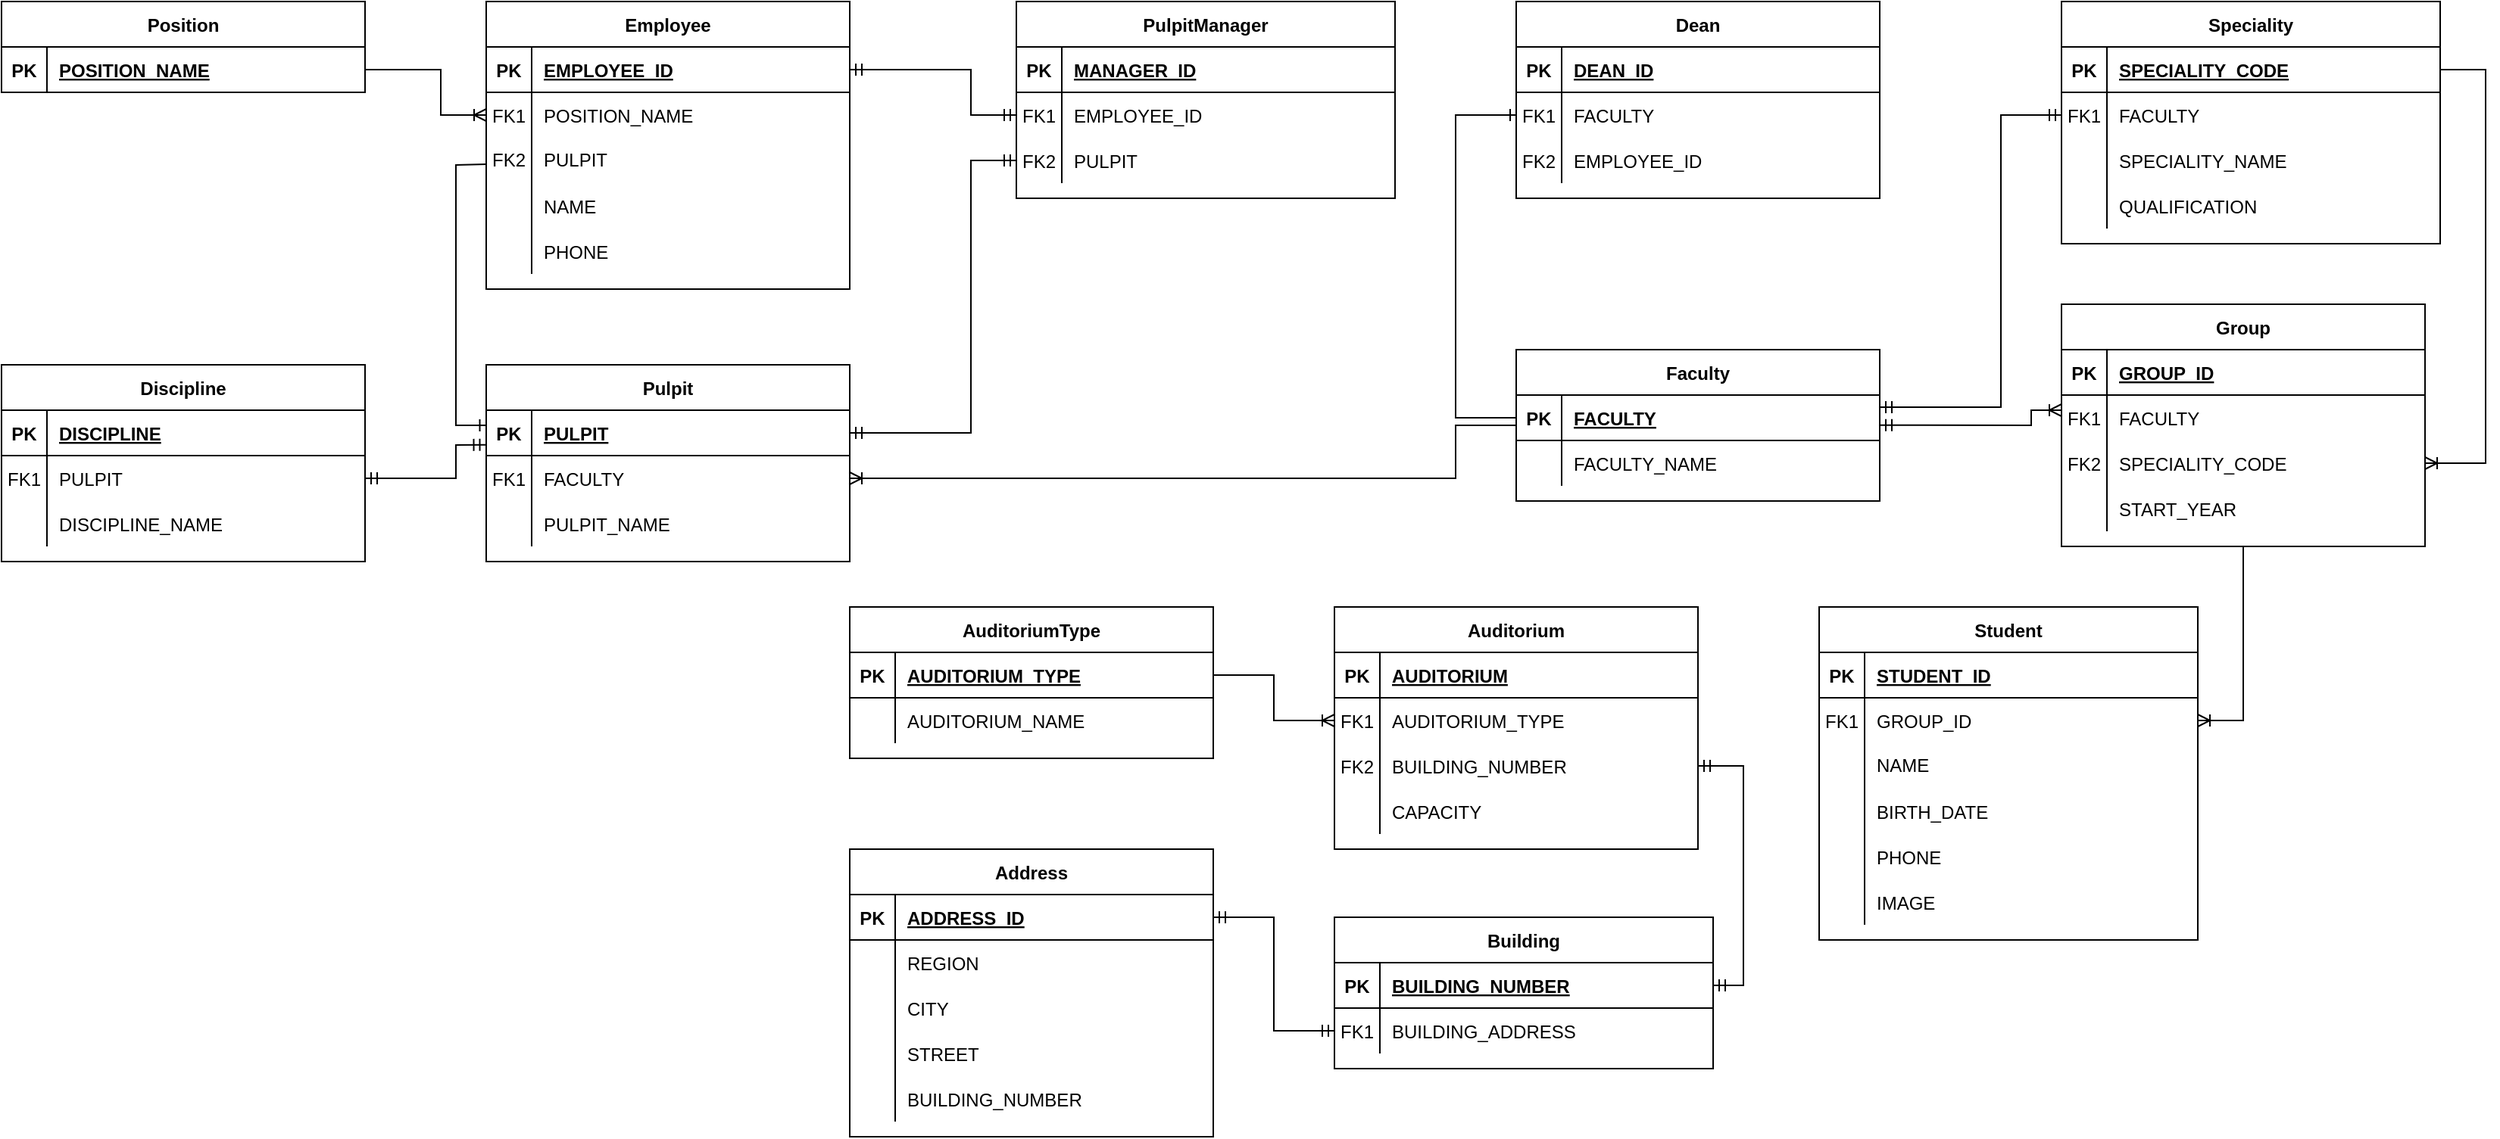 <mxfile version="22.0.4" type="device" pages="3">
  <diagram id="R2lEEEUBdFMjLlhIrx00" name="Логическая схема">
    <mxGraphModel dx="1354" dy="574" grid="1" gridSize="10" guides="1" tooltips="1" connect="1" arrows="1" fold="1" page="1" pageScale="1" pageWidth="850" pageHeight="1100" math="0" shadow="0" extFonts="Permanent Marker^https://fonts.googleapis.com/css?family=Permanent+Marker">
      <root>
        <mxCell id="0" />
        <mxCell id="1" parent="0" />
        <mxCell id="C-vyLk0tnHw3VtMMgP7b-2" value="Pulpit" style="shape=table;startSize=30;container=1;collapsible=1;childLayout=tableLayout;fixedRows=1;rowLines=0;fontStyle=1;align=center;resizeLast=1;" parent="1" vertex="1">
          <mxGeometry x="360" y="280" width="240" height="130" as="geometry" />
        </mxCell>
        <mxCell id="C-vyLk0tnHw3VtMMgP7b-3" value="" style="shape=partialRectangle;collapsible=0;dropTarget=0;pointerEvents=0;fillColor=none;points=[[0,0.5],[1,0.5]];portConstraint=eastwest;top=0;left=0;right=0;bottom=1;" parent="C-vyLk0tnHw3VtMMgP7b-2" vertex="1">
          <mxGeometry y="30" width="240" height="30" as="geometry" />
        </mxCell>
        <mxCell id="C-vyLk0tnHw3VtMMgP7b-4" value="PK" style="shape=partialRectangle;overflow=hidden;connectable=0;fillColor=none;top=0;left=0;bottom=0;right=0;fontStyle=1;" parent="C-vyLk0tnHw3VtMMgP7b-3" vertex="1">
          <mxGeometry width="30" height="30" as="geometry">
            <mxRectangle width="30" height="30" as="alternateBounds" />
          </mxGeometry>
        </mxCell>
        <mxCell id="C-vyLk0tnHw3VtMMgP7b-5" value="PULPIT" style="shape=partialRectangle;overflow=hidden;connectable=0;fillColor=none;top=0;left=0;bottom=0;right=0;align=left;spacingLeft=6;fontStyle=5;" parent="C-vyLk0tnHw3VtMMgP7b-3" vertex="1">
          <mxGeometry x="30" width="210" height="30" as="geometry">
            <mxRectangle width="210" height="30" as="alternateBounds" />
          </mxGeometry>
        </mxCell>
        <mxCell id="C-vyLk0tnHw3VtMMgP7b-6" value="" style="shape=partialRectangle;collapsible=0;dropTarget=0;pointerEvents=0;fillColor=none;points=[[0,0.5],[1,0.5]];portConstraint=eastwest;top=0;left=0;right=0;bottom=0;" parent="C-vyLk0tnHw3VtMMgP7b-2" vertex="1">
          <mxGeometry y="60" width="240" height="30" as="geometry" />
        </mxCell>
        <mxCell id="C-vyLk0tnHw3VtMMgP7b-7" value="FK1" style="shape=partialRectangle;overflow=hidden;connectable=0;fillColor=none;top=0;left=0;bottom=0;right=0;" parent="C-vyLk0tnHw3VtMMgP7b-6" vertex="1">
          <mxGeometry width="30" height="30" as="geometry">
            <mxRectangle width="30" height="30" as="alternateBounds" />
          </mxGeometry>
        </mxCell>
        <mxCell id="C-vyLk0tnHw3VtMMgP7b-8" value="FACULTY" style="shape=partialRectangle;overflow=hidden;connectable=0;fillColor=none;top=0;left=0;bottom=0;right=0;align=left;spacingLeft=6;" parent="C-vyLk0tnHw3VtMMgP7b-6" vertex="1">
          <mxGeometry x="30" width="210" height="30" as="geometry">
            <mxRectangle width="210" height="30" as="alternateBounds" />
          </mxGeometry>
        </mxCell>
        <mxCell id="C-vyLk0tnHw3VtMMgP7b-9" value="" style="shape=partialRectangle;collapsible=0;dropTarget=0;pointerEvents=0;fillColor=none;points=[[0,0.5],[1,0.5]];portConstraint=eastwest;top=0;left=0;right=0;bottom=0;" parent="C-vyLk0tnHw3VtMMgP7b-2" vertex="1">
          <mxGeometry y="90" width="240" height="30" as="geometry" />
        </mxCell>
        <mxCell id="C-vyLk0tnHw3VtMMgP7b-10" value="" style="shape=partialRectangle;overflow=hidden;connectable=0;fillColor=none;top=0;left=0;bottom=0;right=0;" parent="C-vyLk0tnHw3VtMMgP7b-9" vertex="1">
          <mxGeometry width="30" height="30" as="geometry">
            <mxRectangle width="30" height="30" as="alternateBounds" />
          </mxGeometry>
        </mxCell>
        <mxCell id="C-vyLk0tnHw3VtMMgP7b-11" value="PULPIT_NAME" style="shape=partialRectangle;overflow=hidden;connectable=0;fillColor=none;top=0;left=0;bottom=0;right=0;align=left;spacingLeft=6;" parent="C-vyLk0tnHw3VtMMgP7b-9" vertex="1">
          <mxGeometry x="30" width="210" height="30" as="geometry">
            <mxRectangle width="210" height="30" as="alternateBounds" />
          </mxGeometry>
        </mxCell>
        <mxCell id="C-vyLk0tnHw3VtMMgP7b-13" value="Building" style="shape=table;startSize=30;container=1;collapsible=1;childLayout=tableLayout;fixedRows=1;rowLines=0;fontStyle=1;align=center;resizeLast=1;" parent="1" vertex="1">
          <mxGeometry x="920" y="645" width="250" height="100" as="geometry" />
        </mxCell>
        <mxCell id="C-vyLk0tnHw3VtMMgP7b-14" value="" style="shape=partialRectangle;collapsible=0;dropTarget=0;pointerEvents=0;fillColor=none;points=[[0,0.5],[1,0.5]];portConstraint=eastwest;top=0;left=0;right=0;bottom=1;" parent="C-vyLk0tnHw3VtMMgP7b-13" vertex="1">
          <mxGeometry y="30" width="250" height="30" as="geometry" />
        </mxCell>
        <mxCell id="C-vyLk0tnHw3VtMMgP7b-15" value="PK" style="shape=partialRectangle;overflow=hidden;connectable=0;fillColor=none;top=0;left=0;bottom=0;right=0;fontStyle=1;" parent="C-vyLk0tnHw3VtMMgP7b-14" vertex="1">
          <mxGeometry width="30" height="30" as="geometry">
            <mxRectangle width="30" height="30" as="alternateBounds" />
          </mxGeometry>
        </mxCell>
        <mxCell id="C-vyLk0tnHw3VtMMgP7b-16" value="BUILDING_NUMBER" style="shape=partialRectangle;overflow=hidden;connectable=0;fillColor=none;top=0;left=0;bottom=0;right=0;align=left;spacingLeft=6;fontStyle=5;" parent="C-vyLk0tnHw3VtMMgP7b-14" vertex="1">
          <mxGeometry x="30" width="220" height="30" as="geometry">
            <mxRectangle width="220" height="30" as="alternateBounds" />
          </mxGeometry>
        </mxCell>
        <mxCell id="C-vyLk0tnHw3VtMMgP7b-17" value="" style="shape=partialRectangle;collapsible=0;dropTarget=0;pointerEvents=0;fillColor=none;points=[[0,0.5],[1,0.5]];portConstraint=eastwest;top=0;left=0;right=0;bottom=0;" parent="C-vyLk0tnHw3VtMMgP7b-13" vertex="1">
          <mxGeometry y="60" width="250" height="30" as="geometry" />
        </mxCell>
        <mxCell id="C-vyLk0tnHw3VtMMgP7b-18" value="FK1" style="shape=partialRectangle;overflow=hidden;connectable=0;fillColor=none;top=0;left=0;bottom=0;right=0;" parent="C-vyLk0tnHw3VtMMgP7b-17" vertex="1">
          <mxGeometry width="30" height="30" as="geometry">
            <mxRectangle width="30" height="30" as="alternateBounds" />
          </mxGeometry>
        </mxCell>
        <mxCell id="C-vyLk0tnHw3VtMMgP7b-19" value="BUILDING_ADDRESS" style="shape=partialRectangle;overflow=hidden;connectable=0;fillColor=none;top=0;left=0;bottom=0;right=0;align=left;spacingLeft=6;" parent="C-vyLk0tnHw3VtMMgP7b-17" vertex="1">
          <mxGeometry x="30" width="220" height="30" as="geometry">
            <mxRectangle width="220" height="30" as="alternateBounds" />
          </mxGeometry>
        </mxCell>
        <mxCell id="C-vyLk0tnHw3VtMMgP7b-23" value="Faculty" style="shape=table;startSize=30;container=1;collapsible=1;childLayout=tableLayout;fixedRows=1;rowLines=0;fontStyle=1;align=center;resizeLast=1;" parent="1" vertex="1">
          <mxGeometry x="1040" y="270" width="240" height="100" as="geometry" />
        </mxCell>
        <mxCell id="C-vyLk0tnHw3VtMMgP7b-24" value="" style="shape=partialRectangle;collapsible=0;dropTarget=0;pointerEvents=0;fillColor=none;points=[[0,0.5],[1,0.5]];portConstraint=eastwest;top=0;left=0;right=0;bottom=1;" parent="C-vyLk0tnHw3VtMMgP7b-23" vertex="1">
          <mxGeometry y="30" width="240" height="30" as="geometry" />
        </mxCell>
        <mxCell id="C-vyLk0tnHw3VtMMgP7b-25" value="PK" style="shape=partialRectangle;overflow=hidden;connectable=0;fillColor=none;top=0;left=0;bottom=0;right=0;fontStyle=1;" parent="C-vyLk0tnHw3VtMMgP7b-24" vertex="1">
          <mxGeometry width="30" height="30" as="geometry">
            <mxRectangle width="30" height="30" as="alternateBounds" />
          </mxGeometry>
        </mxCell>
        <mxCell id="C-vyLk0tnHw3VtMMgP7b-26" value="FACULTY" style="shape=partialRectangle;overflow=hidden;connectable=0;fillColor=none;top=0;left=0;bottom=0;right=0;align=left;spacingLeft=6;fontStyle=5;" parent="C-vyLk0tnHw3VtMMgP7b-24" vertex="1">
          <mxGeometry x="30" width="210" height="30" as="geometry">
            <mxRectangle width="210" height="30" as="alternateBounds" />
          </mxGeometry>
        </mxCell>
        <mxCell id="C-vyLk0tnHw3VtMMgP7b-27" value="" style="shape=partialRectangle;collapsible=0;dropTarget=0;pointerEvents=0;fillColor=none;points=[[0,0.5],[1,0.5]];portConstraint=eastwest;top=0;left=0;right=0;bottom=0;" parent="C-vyLk0tnHw3VtMMgP7b-23" vertex="1">
          <mxGeometry y="60" width="240" height="30" as="geometry" />
        </mxCell>
        <mxCell id="C-vyLk0tnHw3VtMMgP7b-28" value="" style="shape=partialRectangle;overflow=hidden;connectable=0;fillColor=none;top=0;left=0;bottom=0;right=0;" parent="C-vyLk0tnHw3VtMMgP7b-27" vertex="1">
          <mxGeometry width="30" height="30" as="geometry">
            <mxRectangle width="30" height="30" as="alternateBounds" />
          </mxGeometry>
        </mxCell>
        <mxCell id="C-vyLk0tnHw3VtMMgP7b-29" value="FACULTY_NAME" style="shape=partialRectangle;overflow=hidden;connectable=0;fillColor=none;top=0;left=0;bottom=0;right=0;align=left;spacingLeft=6;" parent="C-vyLk0tnHw3VtMMgP7b-27" vertex="1">
          <mxGeometry x="30" width="210" height="30" as="geometry">
            <mxRectangle width="210" height="30" as="alternateBounds" />
          </mxGeometry>
        </mxCell>
        <mxCell id="2iwoVfpBsSfD5lmLInf5-2" value="Address" style="shape=table;startSize=30;container=1;collapsible=1;childLayout=tableLayout;fixedRows=1;rowLines=0;fontStyle=1;align=center;resizeLast=1;" parent="1" vertex="1">
          <mxGeometry x="600" y="600" width="240" height="190" as="geometry" />
        </mxCell>
        <mxCell id="2iwoVfpBsSfD5lmLInf5-3" value="" style="shape=partialRectangle;collapsible=0;dropTarget=0;pointerEvents=0;fillColor=none;points=[[0,0.5],[1,0.5]];portConstraint=eastwest;top=0;left=0;right=0;bottom=1;" parent="2iwoVfpBsSfD5lmLInf5-2" vertex="1">
          <mxGeometry y="30" width="240" height="30" as="geometry" />
        </mxCell>
        <mxCell id="2iwoVfpBsSfD5lmLInf5-4" value="PK" style="shape=partialRectangle;overflow=hidden;connectable=0;fillColor=none;top=0;left=0;bottom=0;right=0;fontStyle=1;" parent="2iwoVfpBsSfD5lmLInf5-3" vertex="1">
          <mxGeometry width="30" height="30" as="geometry">
            <mxRectangle width="30" height="30" as="alternateBounds" />
          </mxGeometry>
        </mxCell>
        <mxCell id="2iwoVfpBsSfD5lmLInf5-5" value="ADDRESS_ID" style="shape=partialRectangle;overflow=hidden;connectable=0;fillColor=none;top=0;left=0;bottom=0;right=0;align=left;spacingLeft=6;fontStyle=5;" parent="2iwoVfpBsSfD5lmLInf5-3" vertex="1">
          <mxGeometry x="30" width="210" height="30" as="geometry">
            <mxRectangle width="210" height="30" as="alternateBounds" />
          </mxGeometry>
        </mxCell>
        <mxCell id="2iwoVfpBsSfD5lmLInf5-6" value="" style="shape=partialRectangle;collapsible=0;dropTarget=0;pointerEvents=0;fillColor=none;points=[[0,0.5],[1,0.5]];portConstraint=eastwest;top=0;left=0;right=0;bottom=0;" parent="2iwoVfpBsSfD5lmLInf5-2" vertex="1">
          <mxGeometry y="60" width="240" height="30" as="geometry" />
        </mxCell>
        <mxCell id="2iwoVfpBsSfD5lmLInf5-7" value="" style="shape=partialRectangle;overflow=hidden;connectable=0;fillColor=none;top=0;left=0;bottom=0;right=0;" parent="2iwoVfpBsSfD5lmLInf5-6" vertex="1">
          <mxGeometry width="30" height="30" as="geometry">
            <mxRectangle width="30" height="30" as="alternateBounds" />
          </mxGeometry>
        </mxCell>
        <mxCell id="2iwoVfpBsSfD5lmLInf5-8" value="REGION" style="shape=partialRectangle;overflow=hidden;connectable=0;fillColor=none;top=0;left=0;bottom=0;right=0;align=left;spacingLeft=6;" parent="2iwoVfpBsSfD5lmLInf5-6" vertex="1">
          <mxGeometry x="30" width="210" height="30" as="geometry">
            <mxRectangle width="210" height="30" as="alternateBounds" />
          </mxGeometry>
        </mxCell>
        <mxCell id="2iwoVfpBsSfD5lmLInf5-9" value="" style="shape=partialRectangle;collapsible=0;dropTarget=0;pointerEvents=0;fillColor=none;points=[[0,0.5],[1,0.5]];portConstraint=eastwest;top=0;left=0;right=0;bottom=0;" parent="2iwoVfpBsSfD5lmLInf5-2" vertex="1">
          <mxGeometry y="90" width="240" height="30" as="geometry" />
        </mxCell>
        <mxCell id="2iwoVfpBsSfD5lmLInf5-10" value="" style="shape=partialRectangle;overflow=hidden;connectable=0;fillColor=none;top=0;left=0;bottom=0;right=0;" parent="2iwoVfpBsSfD5lmLInf5-9" vertex="1">
          <mxGeometry width="30" height="30" as="geometry">
            <mxRectangle width="30" height="30" as="alternateBounds" />
          </mxGeometry>
        </mxCell>
        <mxCell id="2iwoVfpBsSfD5lmLInf5-11" value="CITY" style="shape=partialRectangle;overflow=hidden;connectable=0;fillColor=none;top=0;left=0;bottom=0;right=0;align=left;spacingLeft=6;" parent="2iwoVfpBsSfD5lmLInf5-9" vertex="1">
          <mxGeometry x="30" width="210" height="30" as="geometry">
            <mxRectangle width="210" height="30" as="alternateBounds" />
          </mxGeometry>
        </mxCell>
        <mxCell id="2iwoVfpBsSfD5lmLInf5-15" value="" style="shape=tableRow;horizontal=0;startSize=0;swimlaneHead=0;swimlaneBody=0;fillColor=none;collapsible=0;dropTarget=0;points=[[0,0.5],[1,0.5]];portConstraint=eastwest;top=0;left=0;right=0;bottom=0;" parent="2iwoVfpBsSfD5lmLInf5-2" vertex="1">
          <mxGeometry y="120" width="240" height="30" as="geometry" />
        </mxCell>
        <mxCell id="2iwoVfpBsSfD5lmLInf5-16" value="" style="shape=partialRectangle;connectable=0;fillColor=none;top=0;left=0;bottom=0;right=0;editable=1;overflow=hidden;" parent="2iwoVfpBsSfD5lmLInf5-15" vertex="1">
          <mxGeometry width="30" height="30" as="geometry">
            <mxRectangle width="30" height="30" as="alternateBounds" />
          </mxGeometry>
        </mxCell>
        <mxCell id="2iwoVfpBsSfD5lmLInf5-17" value="STREET" style="shape=partialRectangle;connectable=0;fillColor=none;top=0;left=0;bottom=0;right=0;align=left;spacingLeft=6;overflow=hidden;" parent="2iwoVfpBsSfD5lmLInf5-15" vertex="1">
          <mxGeometry x="30" width="210" height="30" as="geometry">
            <mxRectangle width="210" height="30" as="alternateBounds" />
          </mxGeometry>
        </mxCell>
        <mxCell id="2iwoVfpBsSfD5lmLInf5-18" value="" style="shape=tableRow;horizontal=0;startSize=0;swimlaneHead=0;swimlaneBody=0;fillColor=none;collapsible=0;dropTarget=0;points=[[0,0.5],[1,0.5]];portConstraint=eastwest;top=0;left=0;right=0;bottom=0;" parent="2iwoVfpBsSfD5lmLInf5-2" vertex="1">
          <mxGeometry y="150" width="240" height="30" as="geometry" />
        </mxCell>
        <mxCell id="2iwoVfpBsSfD5lmLInf5-19" value="" style="shape=partialRectangle;connectable=0;fillColor=none;top=0;left=0;bottom=0;right=0;editable=1;overflow=hidden;" parent="2iwoVfpBsSfD5lmLInf5-18" vertex="1">
          <mxGeometry width="30" height="30" as="geometry">
            <mxRectangle width="30" height="30" as="alternateBounds" />
          </mxGeometry>
        </mxCell>
        <mxCell id="2iwoVfpBsSfD5lmLInf5-20" value="BUILDING_NUMBER" style="shape=partialRectangle;connectable=0;fillColor=none;top=0;left=0;bottom=0;right=0;align=left;spacingLeft=6;overflow=hidden;" parent="2iwoVfpBsSfD5lmLInf5-18" vertex="1">
          <mxGeometry x="30" width="210" height="30" as="geometry">
            <mxRectangle width="210" height="30" as="alternateBounds" />
          </mxGeometry>
        </mxCell>
        <mxCell id="2iwoVfpBsSfD5lmLInf5-21" value="AuditoriumType" style="shape=table;startSize=30;container=1;collapsible=1;childLayout=tableLayout;fixedRows=1;rowLines=0;fontStyle=1;align=center;resizeLast=1;" parent="1" vertex="1">
          <mxGeometry x="600" y="440" width="240" height="100" as="geometry" />
        </mxCell>
        <mxCell id="2iwoVfpBsSfD5lmLInf5-22" value="" style="shape=partialRectangle;collapsible=0;dropTarget=0;pointerEvents=0;fillColor=none;points=[[0,0.5],[1,0.5]];portConstraint=eastwest;top=0;left=0;right=0;bottom=1;" parent="2iwoVfpBsSfD5lmLInf5-21" vertex="1">
          <mxGeometry y="30" width="240" height="30" as="geometry" />
        </mxCell>
        <mxCell id="2iwoVfpBsSfD5lmLInf5-23" value="PK" style="shape=partialRectangle;overflow=hidden;connectable=0;fillColor=none;top=0;left=0;bottom=0;right=0;fontStyle=1;" parent="2iwoVfpBsSfD5lmLInf5-22" vertex="1">
          <mxGeometry width="30" height="30" as="geometry">
            <mxRectangle width="30" height="30" as="alternateBounds" />
          </mxGeometry>
        </mxCell>
        <mxCell id="2iwoVfpBsSfD5lmLInf5-24" value="AUDITORIUM_TYPE" style="shape=partialRectangle;overflow=hidden;connectable=0;fillColor=none;top=0;left=0;bottom=0;right=0;align=left;spacingLeft=6;fontStyle=5;" parent="2iwoVfpBsSfD5lmLInf5-22" vertex="1">
          <mxGeometry x="30" width="210" height="30" as="geometry">
            <mxRectangle width="210" height="30" as="alternateBounds" />
          </mxGeometry>
        </mxCell>
        <mxCell id="2iwoVfpBsSfD5lmLInf5-25" value="" style="shape=partialRectangle;collapsible=0;dropTarget=0;pointerEvents=0;fillColor=none;points=[[0,0.5],[1,0.5]];portConstraint=eastwest;top=0;left=0;right=0;bottom=0;" parent="2iwoVfpBsSfD5lmLInf5-21" vertex="1">
          <mxGeometry y="60" width="240" height="30" as="geometry" />
        </mxCell>
        <mxCell id="2iwoVfpBsSfD5lmLInf5-26" value="" style="shape=partialRectangle;overflow=hidden;connectable=0;fillColor=none;top=0;left=0;bottom=0;right=0;" parent="2iwoVfpBsSfD5lmLInf5-25" vertex="1">
          <mxGeometry width="30" height="30" as="geometry">
            <mxRectangle width="30" height="30" as="alternateBounds" />
          </mxGeometry>
        </mxCell>
        <mxCell id="2iwoVfpBsSfD5lmLInf5-27" value="AUDITORIUM_NAME" style="shape=partialRectangle;overflow=hidden;connectable=0;fillColor=none;top=0;left=0;bottom=0;right=0;align=left;spacingLeft=6;" parent="2iwoVfpBsSfD5lmLInf5-25" vertex="1">
          <mxGeometry x="30" width="210" height="30" as="geometry">
            <mxRectangle width="210" height="30" as="alternateBounds" />
          </mxGeometry>
        </mxCell>
        <mxCell id="2iwoVfpBsSfD5lmLInf5-28" value="Auditorium" style="shape=table;startSize=30;container=1;collapsible=1;childLayout=tableLayout;fixedRows=1;rowLines=0;fontStyle=1;align=center;resizeLast=1;" parent="1" vertex="1">
          <mxGeometry x="920" y="440" width="240" height="160" as="geometry" />
        </mxCell>
        <mxCell id="2iwoVfpBsSfD5lmLInf5-29" value="" style="shape=partialRectangle;collapsible=0;dropTarget=0;pointerEvents=0;fillColor=none;points=[[0,0.5],[1,0.5]];portConstraint=eastwest;top=0;left=0;right=0;bottom=1;" parent="2iwoVfpBsSfD5lmLInf5-28" vertex="1">
          <mxGeometry y="30" width="240" height="30" as="geometry" />
        </mxCell>
        <mxCell id="2iwoVfpBsSfD5lmLInf5-30" value="PK" style="shape=partialRectangle;overflow=hidden;connectable=0;fillColor=none;top=0;left=0;bottom=0;right=0;fontStyle=1;" parent="2iwoVfpBsSfD5lmLInf5-29" vertex="1">
          <mxGeometry width="30" height="30" as="geometry">
            <mxRectangle width="30" height="30" as="alternateBounds" />
          </mxGeometry>
        </mxCell>
        <mxCell id="2iwoVfpBsSfD5lmLInf5-31" value="AUDITORIUM" style="shape=partialRectangle;overflow=hidden;connectable=0;fillColor=none;top=0;left=0;bottom=0;right=0;align=left;spacingLeft=6;fontStyle=5;" parent="2iwoVfpBsSfD5lmLInf5-29" vertex="1">
          <mxGeometry x="30" width="210" height="30" as="geometry">
            <mxRectangle width="210" height="30" as="alternateBounds" />
          </mxGeometry>
        </mxCell>
        <mxCell id="2iwoVfpBsSfD5lmLInf5-32" value="" style="shape=partialRectangle;collapsible=0;dropTarget=0;pointerEvents=0;fillColor=none;points=[[0,0.5],[1,0.5]];portConstraint=eastwest;top=0;left=0;right=0;bottom=0;" parent="2iwoVfpBsSfD5lmLInf5-28" vertex="1">
          <mxGeometry y="60" width="240" height="30" as="geometry" />
        </mxCell>
        <mxCell id="2iwoVfpBsSfD5lmLInf5-33" value="FK1" style="shape=partialRectangle;overflow=hidden;connectable=0;fillColor=none;top=0;left=0;bottom=0;right=0;" parent="2iwoVfpBsSfD5lmLInf5-32" vertex="1">
          <mxGeometry width="30" height="30" as="geometry">
            <mxRectangle width="30" height="30" as="alternateBounds" />
          </mxGeometry>
        </mxCell>
        <mxCell id="2iwoVfpBsSfD5lmLInf5-34" value="AUDITORIUM_TYPE" style="shape=partialRectangle;overflow=hidden;connectable=0;fillColor=none;top=0;left=0;bottom=0;right=0;align=left;spacingLeft=6;" parent="2iwoVfpBsSfD5lmLInf5-32" vertex="1">
          <mxGeometry x="30" width="210" height="30" as="geometry">
            <mxRectangle width="210" height="30" as="alternateBounds" />
          </mxGeometry>
        </mxCell>
        <mxCell id="2iwoVfpBsSfD5lmLInf5-35" value="" style="shape=partialRectangle;collapsible=0;dropTarget=0;pointerEvents=0;fillColor=none;points=[[0,0.5],[1,0.5]];portConstraint=eastwest;top=0;left=0;right=0;bottom=0;" parent="2iwoVfpBsSfD5lmLInf5-28" vertex="1">
          <mxGeometry y="90" width="240" height="30" as="geometry" />
        </mxCell>
        <mxCell id="2iwoVfpBsSfD5lmLInf5-36" value="FK2" style="shape=partialRectangle;overflow=hidden;connectable=0;fillColor=none;top=0;left=0;bottom=0;right=0;" parent="2iwoVfpBsSfD5lmLInf5-35" vertex="1">
          <mxGeometry width="30" height="30" as="geometry">
            <mxRectangle width="30" height="30" as="alternateBounds" />
          </mxGeometry>
        </mxCell>
        <mxCell id="2iwoVfpBsSfD5lmLInf5-37" value="BUILDING_NUMBER" style="shape=partialRectangle;overflow=hidden;connectable=0;fillColor=none;top=0;left=0;bottom=0;right=0;align=left;spacingLeft=6;" parent="2iwoVfpBsSfD5lmLInf5-35" vertex="1">
          <mxGeometry x="30" width="210" height="30" as="geometry">
            <mxRectangle width="210" height="30" as="alternateBounds" />
          </mxGeometry>
        </mxCell>
        <mxCell id="Yp5jsYarVY4zxAurxuLE-13" value="" style="shape=tableRow;horizontal=0;startSize=0;swimlaneHead=0;swimlaneBody=0;fillColor=none;collapsible=0;dropTarget=0;points=[[0,0.5],[1,0.5]];portConstraint=eastwest;top=0;left=0;right=0;bottom=0;" parent="2iwoVfpBsSfD5lmLInf5-28" vertex="1">
          <mxGeometry y="120" width="240" height="30" as="geometry" />
        </mxCell>
        <mxCell id="Yp5jsYarVY4zxAurxuLE-14" value="" style="shape=partialRectangle;connectable=0;fillColor=none;top=0;left=0;bottom=0;right=0;editable=1;overflow=hidden;" parent="Yp5jsYarVY4zxAurxuLE-13" vertex="1">
          <mxGeometry width="30" height="30" as="geometry">
            <mxRectangle width="30" height="30" as="alternateBounds" />
          </mxGeometry>
        </mxCell>
        <mxCell id="Yp5jsYarVY4zxAurxuLE-15" value="CAPACITY" style="shape=partialRectangle;connectable=0;fillColor=none;top=0;left=0;bottom=0;right=0;align=left;spacingLeft=6;overflow=hidden;" parent="Yp5jsYarVY4zxAurxuLE-13" vertex="1">
          <mxGeometry x="30" width="210" height="30" as="geometry">
            <mxRectangle width="210" height="30" as="alternateBounds" />
          </mxGeometry>
        </mxCell>
        <mxCell id="2iwoVfpBsSfD5lmLInf5-44" value="Position" style="shape=table;startSize=30;container=1;collapsible=1;childLayout=tableLayout;fixedRows=1;rowLines=0;fontStyle=1;align=center;resizeLast=1;" parent="1" vertex="1">
          <mxGeometry x="40" y="40" width="240" height="60" as="geometry" />
        </mxCell>
        <mxCell id="2iwoVfpBsSfD5lmLInf5-45" value="" style="shape=partialRectangle;collapsible=0;dropTarget=0;pointerEvents=0;fillColor=none;points=[[0,0.5],[1,0.5]];portConstraint=eastwest;top=0;left=0;right=0;bottom=1;" parent="2iwoVfpBsSfD5lmLInf5-44" vertex="1">
          <mxGeometry y="30" width="240" height="30" as="geometry" />
        </mxCell>
        <mxCell id="2iwoVfpBsSfD5lmLInf5-46" value="PK" style="shape=partialRectangle;overflow=hidden;connectable=0;fillColor=none;top=0;left=0;bottom=0;right=0;fontStyle=1;" parent="2iwoVfpBsSfD5lmLInf5-45" vertex="1">
          <mxGeometry width="30" height="30" as="geometry">
            <mxRectangle width="30" height="30" as="alternateBounds" />
          </mxGeometry>
        </mxCell>
        <mxCell id="2iwoVfpBsSfD5lmLInf5-47" value="POSITION_NAME" style="shape=partialRectangle;overflow=hidden;connectable=0;fillColor=none;top=0;left=0;bottom=0;right=0;align=left;spacingLeft=6;fontStyle=5;" parent="2iwoVfpBsSfD5lmLInf5-45" vertex="1">
          <mxGeometry x="30" width="210" height="30" as="geometry">
            <mxRectangle width="210" height="30" as="alternateBounds" />
          </mxGeometry>
        </mxCell>
        <mxCell id="2iwoVfpBsSfD5lmLInf5-67" value="Employee" style="shape=table;startSize=30;container=1;collapsible=1;childLayout=tableLayout;fixedRows=1;rowLines=0;fontStyle=1;align=center;resizeLast=1;" parent="1" vertex="1">
          <mxGeometry x="360" y="40" width="240" height="190" as="geometry" />
        </mxCell>
        <mxCell id="2iwoVfpBsSfD5lmLInf5-68" value="" style="shape=partialRectangle;collapsible=0;dropTarget=0;pointerEvents=0;fillColor=none;points=[[0,0.5],[1,0.5]];portConstraint=eastwest;top=0;left=0;right=0;bottom=1;" parent="2iwoVfpBsSfD5lmLInf5-67" vertex="1">
          <mxGeometry y="30" width="240" height="30" as="geometry" />
        </mxCell>
        <mxCell id="2iwoVfpBsSfD5lmLInf5-69" value="PK" style="shape=partialRectangle;overflow=hidden;connectable=0;fillColor=none;top=0;left=0;bottom=0;right=0;fontStyle=1;" parent="2iwoVfpBsSfD5lmLInf5-68" vertex="1">
          <mxGeometry width="30" height="30" as="geometry">
            <mxRectangle width="30" height="30" as="alternateBounds" />
          </mxGeometry>
        </mxCell>
        <mxCell id="2iwoVfpBsSfD5lmLInf5-70" value="EMPLOYEE_ID" style="shape=partialRectangle;overflow=hidden;connectable=0;fillColor=none;top=0;left=0;bottom=0;right=0;align=left;spacingLeft=6;fontStyle=5;" parent="2iwoVfpBsSfD5lmLInf5-68" vertex="1">
          <mxGeometry x="30" width="210" height="30" as="geometry">
            <mxRectangle width="210" height="30" as="alternateBounds" />
          </mxGeometry>
        </mxCell>
        <mxCell id="2iwoVfpBsSfD5lmLInf5-71" value="" style="shape=partialRectangle;collapsible=0;dropTarget=0;pointerEvents=0;fillColor=none;points=[[0,0.5],[1,0.5]];portConstraint=eastwest;top=0;left=0;right=0;bottom=0;" parent="2iwoVfpBsSfD5lmLInf5-67" vertex="1">
          <mxGeometry y="60" width="240" height="30" as="geometry" />
        </mxCell>
        <mxCell id="2iwoVfpBsSfD5lmLInf5-72" value="FK1" style="shape=partialRectangle;overflow=hidden;connectable=0;fillColor=none;top=0;left=0;bottom=0;right=0;" parent="2iwoVfpBsSfD5lmLInf5-71" vertex="1">
          <mxGeometry width="30" height="30" as="geometry">
            <mxRectangle width="30" height="30" as="alternateBounds" />
          </mxGeometry>
        </mxCell>
        <mxCell id="2iwoVfpBsSfD5lmLInf5-73" value="POSITION_NAME" style="shape=partialRectangle;overflow=hidden;connectable=0;fillColor=none;top=0;left=0;bottom=0;right=0;align=left;spacingLeft=6;" parent="2iwoVfpBsSfD5lmLInf5-71" vertex="1">
          <mxGeometry x="30" width="210" height="30" as="geometry">
            <mxRectangle width="210" height="30" as="alternateBounds" />
          </mxGeometry>
        </mxCell>
        <mxCell id="2iwoVfpBsSfD5lmLInf5-77" value="" style="shape=tableRow;horizontal=0;startSize=0;swimlaneHead=0;swimlaneBody=0;fillColor=none;collapsible=0;dropTarget=0;points=[[0,0.5],[1,0.5]];portConstraint=eastwest;top=0;left=0;right=0;bottom=0;" parent="2iwoVfpBsSfD5lmLInf5-67" vertex="1">
          <mxGeometry y="90" width="240" height="30" as="geometry" />
        </mxCell>
        <mxCell id="2iwoVfpBsSfD5lmLInf5-78" value="FK2" style="shape=partialRectangle;connectable=0;fillColor=none;top=0;left=0;bottom=0;right=0;fontStyle=0;overflow=hidden;whiteSpace=wrap;html=1;" parent="2iwoVfpBsSfD5lmLInf5-77" vertex="1">
          <mxGeometry width="30" height="30" as="geometry">
            <mxRectangle width="30" height="30" as="alternateBounds" />
          </mxGeometry>
        </mxCell>
        <mxCell id="2iwoVfpBsSfD5lmLInf5-79" value="PULPIT" style="shape=partialRectangle;connectable=0;fillColor=none;top=0;left=0;bottom=0;right=0;align=left;spacingLeft=6;fontStyle=0;overflow=hidden;whiteSpace=wrap;html=1;" parent="2iwoVfpBsSfD5lmLInf5-77" vertex="1">
          <mxGeometry x="30" width="210" height="30" as="geometry">
            <mxRectangle width="210" height="30" as="alternateBounds" />
          </mxGeometry>
        </mxCell>
        <mxCell id="2iwoVfpBsSfD5lmLInf5-74" value="" style="shape=partialRectangle;collapsible=0;dropTarget=0;pointerEvents=0;fillColor=none;points=[[0,0.5],[1,0.5]];portConstraint=eastwest;top=0;left=0;right=0;bottom=0;" parent="2iwoVfpBsSfD5lmLInf5-67" vertex="1">
          <mxGeometry y="120" width="240" height="30" as="geometry" />
        </mxCell>
        <mxCell id="2iwoVfpBsSfD5lmLInf5-75" value="" style="shape=partialRectangle;overflow=hidden;connectable=0;fillColor=none;top=0;left=0;bottom=0;right=0;" parent="2iwoVfpBsSfD5lmLInf5-74" vertex="1">
          <mxGeometry width="30" height="30" as="geometry">
            <mxRectangle width="30" height="30" as="alternateBounds" />
          </mxGeometry>
        </mxCell>
        <mxCell id="2iwoVfpBsSfD5lmLInf5-76" value="NAME" style="shape=partialRectangle;overflow=hidden;connectable=0;fillColor=none;top=0;left=0;bottom=0;right=0;align=left;spacingLeft=6;" parent="2iwoVfpBsSfD5lmLInf5-74" vertex="1">
          <mxGeometry x="30" width="210" height="30" as="geometry">
            <mxRectangle width="210" height="30" as="alternateBounds" />
          </mxGeometry>
        </mxCell>
        <mxCell id="2iwoVfpBsSfD5lmLInf5-80" value="" style="shape=tableRow;horizontal=0;startSize=0;swimlaneHead=0;swimlaneBody=0;fillColor=none;collapsible=0;dropTarget=0;points=[[0,0.5],[1,0.5]];portConstraint=eastwest;top=0;left=0;right=0;bottom=0;" parent="2iwoVfpBsSfD5lmLInf5-67" vertex="1">
          <mxGeometry y="150" width="240" height="30" as="geometry" />
        </mxCell>
        <mxCell id="2iwoVfpBsSfD5lmLInf5-81" value="" style="shape=partialRectangle;connectable=0;fillColor=none;top=0;left=0;bottom=0;right=0;editable=1;overflow=hidden;" parent="2iwoVfpBsSfD5lmLInf5-80" vertex="1">
          <mxGeometry width="30" height="30" as="geometry">
            <mxRectangle width="30" height="30" as="alternateBounds" />
          </mxGeometry>
        </mxCell>
        <mxCell id="2iwoVfpBsSfD5lmLInf5-82" value="PHONE" style="shape=partialRectangle;connectable=0;fillColor=none;top=0;left=0;bottom=0;right=0;align=left;spacingLeft=6;overflow=hidden;" parent="2iwoVfpBsSfD5lmLInf5-80" vertex="1">
          <mxGeometry x="30" width="210" height="30" as="geometry">
            <mxRectangle width="210" height="30" as="alternateBounds" />
          </mxGeometry>
        </mxCell>
        <mxCell id="2iwoVfpBsSfD5lmLInf5-83" value="Dean" style="shape=table;startSize=30;container=1;collapsible=1;childLayout=tableLayout;fixedRows=1;rowLines=0;fontStyle=1;align=center;resizeLast=1;" parent="1" vertex="1">
          <mxGeometry x="1040" y="40" width="240" height="130" as="geometry" />
        </mxCell>
        <mxCell id="2iwoVfpBsSfD5lmLInf5-84" value="" style="shape=partialRectangle;collapsible=0;dropTarget=0;pointerEvents=0;fillColor=none;points=[[0,0.5],[1,0.5]];portConstraint=eastwest;top=0;left=0;right=0;bottom=1;" parent="2iwoVfpBsSfD5lmLInf5-83" vertex="1">
          <mxGeometry y="30" width="240" height="30" as="geometry" />
        </mxCell>
        <mxCell id="2iwoVfpBsSfD5lmLInf5-85" value="PK" style="shape=partialRectangle;overflow=hidden;connectable=0;fillColor=none;top=0;left=0;bottom=0;right=0;fontStyle=1;" parent="2iwoVfpBsSfD5lmLInf5-84" vertex="1">
          <mxGeometry width="30" height="30" as="geometry">
            <mxRectangle width="30" height="30" as="alternateBounds" />
          </mxGeometry>
        </mxCell>
        <mxCell id="2iwoVfpBsSfD5lmLInf5-86" value="DEAN_ID" style="shape=partialRectangle;overflow=hidden;connectable=0;fillColor=none;top=0;left=0;bottom=0;right=0;align=left;spacingLeft=6;fontStyle=5;" parent="2iwoVfpBsSfD5lmLInf5-84" vertex="1">
          <mxGeometry x="30" width="210" height="30" as="geometry">
            <mxRectangle width="210" height="30" as="alternateBounds" />
          </mxGeometry>
        </mxCell>
        <mxCell id="2iwoVfpBsSfD5lmLInf5-87" value="" style="shape=partialRectangle;collapsible=0;dropTarget=0;pointerEvents=0;fillColor=none;points=[[0,0.5],[1,0.5]];portConstraint=eastwest;top=0;left=0;right=0;bottom=0;" parent="2iwoVfpBsSfD5lmLInf5-83" vertex="1">
          <mxGeometry y="60" width="240" height="30" as="geometry" />
        </mxCell>
        <mxCell id="2iwoVfpBsSfD5lmLInf5-88" value="FK1" style="shape=partialRectangle;overflow=hidden;connectable=0;fillColor=none;top=0;left=0;bottom=0;right=0;" parent="2iwoVfpBsSfD5lmLInf5-87" vertex="1">
          <mxGeometry width="30" height="30" as="geometry">
            <mxRectangle width="30" height="30" as="alternateBounds" />
          </mxGeometry>
        </mxCell>
        <mxCell id="2iwoVfpBsSfD5lmLInf5-89" value="FACULTY" style="shape=partialRectangle;overflow=hidden;connectable=0;fillColor=none;top=0;left=0;bottom=0;right=0;align=left;spacingLeft=6;" parent="2iwoVfpBsSfD5lmLInf5-87" vertex="1">
          <mxGeometry x="30" width="210" height="30" as="geometry">
            <mxRectangle width="210" height="30" as="alternateBounds" />
          </mxGeometry>
        </mxCell>
        <mxCell id="2iwoVfpBsSfD5lmLInf5-90" value="" style="shape=partialRectangle;collapsible=0;dropTarget=0;pointerEvents=0;fillColor=none;points=[[0,0.5],[1,0.5]];portConstraint=eastwest;top=0;left=0;right=0;bottom=0;" parent="2iwoVfpBsSfD5lmLInf5-83" vertex="1">
          <mxGeometry y="90" width="240" height="30" as="geometry" />
        </mxCell>
        <mxCell id="2iwoVfpBsSfD5lmLInf5-91" value="FK2" style="shape=partialRectangle;overflow=hidden;connectable=0;fillColor=none;top=0;left=0;bottom=0;right=0;" parent="2iwoVfpBsSfD5lmLInf5-90" vertex="1">
          <mxGeometry width="30" height="30" as="geometry">
            <mxRectangle width="30" height="30" as="alternateBounds" />
          </mxGeometry>
        </mxCell>
        <mxCell id="2iwoVfpBsSfD5lmLInf5-92" value="EMPLOYEE_ID" style="shape=partialRectangle;overflow=hidden;connectable=0;fillColor=none;top=0;left=0;bottom=0;right=0;align=left;spacingLeft=6;" parent="2iwoVfpBsSfD5lmLInf5-90" vertex="1">
          <mxGeometry x="30" width="210" height="30" as="geometry">
            <mxRectangle width="210" height="30" as="alternateBounds" />
          </mxGeometry>
        </mxCell>
        <mxCell id="2iwoVfpBsSfD5lmLInf5-93" value="PulpitManager" style="shape=table;startSize=30;container=1;collapsible=1;childLayout=tableLayout;fixedRows=1;rowLines=0;fontStyle=1;align=center;resizeLast=1;" parent="1" vertex="1">
          <mxGeometry x="710" y="40" width="250" height="130" as="geometry" />
        </mxCell>
        <mxCell id="2iwoVfpBsSfD5lmLInf5-94" value="" style="shape=partialRectangle;collapsible=0;dropTarget=0;pointerEvents=0;fillColor=none;points=[[0,0.5],[1,0.5]];portConstraint=eastwest;top=0;left=0;right=0;bottom=1;" parent="2iwoVfpBsSfD5lmLInf5-93" vertex="1">
          <mxGeometry y="30" width="250" height="30" as="geometry" />
        </mxCell>
        <mxCell id="2iwoVfpBsSfD5lmLInf5-95" value="PK" style="shape=partialRectangle;overflow=hidden;connectable=0;fillColor=none;top=0;left=0;bottom=0;right=0;fontStyle=1;" parent="2iwoVfpBsSfD5lmLInf5-94" vertex="1">
          <mxGeometry width="30" height="30" as="geometry">
            <mxRectangle width="30" height="30" as="alternateBounds" />
          </mxGeometry>
        </mxCell>
        <mxCell id="2iwoVfpBsSfD5lmLInf5-96" value="MANAGER_ID" style="shape=partialRectangle;overflow=hidden;connectable=0;fillColor=none;top=0;left=0;bottom=0;right=0;align=left;spacingLeft=6;fontStyle=5;" parent="2iwoVfpBsSfD5lmLInf5-94" vertex="1">
          <mxGeometry x="30" width="220" height="30" as="geometry">
            <mxRectangle width="220" height="30" as="alternateBounds" />
          </mxGeometry>
        </mxCell>
        <mxCell id="2iwoVfpBsSfD5lmLInf5-97" value="" style="shape=partialRectangle;collapsible=0;dropTarget=0;pointerEvents=0;fillColor=none;points=[[0,0.5],[1,0.5]];portConstraint=eastwest;top=0;left=0;right=0;bottom=0;" parent="2iwoVfpBsSfD5lmLInf5-93" vertex="1">
          <mxGeometry y="60" width="250" height="30" as="geometry" />
        </mxCell>
        <mxCell id="2iwoVfpBsSfD5lmLInf5-98" value="FK1" style="shape=partialRectangle;overflow=hidden;connectable=0;fillColor=none;top=0;left=0;bottom=0;right=0;" parent="2iwoVfpBsSfD5lmLInf5-97" vertex="1">
          <mxGeometry width="30" height="30" as="geometry">
            <mxRectangle width="30" height="30" as="alternateBounds" />
          </mxGeometry>
        </mxCell>
        <mxCell id="2iwoVfpBsSfD5lmLInf5-99" value="EMPLOYEE_ID" style="shape=partialRectangle;overflow=hidden;connectable=0;fillColor=none;top=0;left=0;bottom=0;right=0;align=left;spacingLeft=6;" parent="2iwoVfpBsSfD5lmLInf5-97" vertex="1">
          <mxGeometry x="30" width="220" height="30" as="geometry">
            <mxRectangle width="220" height="30" as="alternateBounds" />
          </mxGeometry>
        </mxCell>
        <mxCell id="2iwoVfpBsSfD5lmLInf5-100" value="" style="shape=partialRectangle;collapsible=0;dropTarget=0;pointerEvents=0;fillColor=none;points=[[0,0.5],[1,0.5]];portConstraint=eastwest;top=0;left=0;right=0;bottom=0;" parent="2iwoVfpBsSfD5lmLInf5-93" vertex="1">
          <mxGeometry y="90" width="250" height="30" as="geometry" />
        </mxCell>
        <mxCell id="2iwoVfpBsSfD5lmLInf5-101" value="FK2" style="shape=partialRectangle;overflow=hidden;connectable=0;fillColor=none;top=0;left=0;bottom=0;right=0;" parent="2iwoVfpBsSfD5lmLInf5-100" vertex="1">
          <mxGeometry width="30" height="30" as="geometry">
            <mxRectangle width="30" height="30" as="alternateBounds" />
          </mxGeometry>
        </mxCell>
        <mxCell id="2iwoVfpBsSfD5lmLInf5-102" value="PULPIT" style="shape=partialRectangle;overflow=hidden;connectable=0;fillColor=none;top=0;left=0;bottom=0;right=0;align=left;spacingLeft=6;" parent="2iwoVfpBsSfD5lmLInf5-100" vertex="1">
          <mxGeometry x="30" width="220" height="30" as="geometry">
            <mxRectangle width="220" height="30" as="alternateBounds" />
          </mxGeometry>
        </mxCell>
        <mxCell id="2iwoVfpBsSfD5lmLInf5-103" value="Discipline" style="shape=table;startSize=30;container=1;collapsible=1;childLayout=tableLayout;fixedRows=1;rowLines=0;fontStyle=1;align=center;resizeLast=1;" parent="1" vertex="1">
          <mxGeometry x="40" y="280" width="240" height="130" as="geometry" />
        </mxCell>
        <mxCell id="2iwoVfpBsSfD5lmLInf5-104" value="" style="shape=partialRectangle;collapsible=0;dropTarget=0;pointerEvents=0;fillColor=none;points=[[0,0.5],[1,0.5]];portConstraint=eastwest;top=0;left=0;right=0;bottom=1;" parent="2iwoVfpBsSfD5lmLInf5-103" vertex="1">
          <mxGeometry y="30" width="240" height="30" as="geometry" />
        </mxCell>
        <mxCell id="2iwoVfpBsSfD5lmLInf5-105" value="PK" style="shape=partialRectangle;overflow=hidden;connectable=0;fillColor=none;top=0;left=0;bottom=0;right=0;fontStyle=1;" parent="2iwoVfpBsSfD5lmLInf5-104" vertex="1">
          <mxGeometry width="30" height="30" as="geometry">
            <mxRectangle width="30" height="30" as="alternateBounds" />
          </mxGeometry>
        </mxCell>
        <mxCell id="2iwoVfpBsSfD5lmLInf5-106" value="DISCIPLINE" style="shape=partialRectangle;overflow=hidden;connectable=0;fillColor=none;top=0;left=0;bottom=0;right=0;align=left;spacingLeft=6;fontStyle=5;" parent="2iwoVfpBsSfD5lmLInf5-104" vertex="1">
          <mxGeometry x="30" width="210" height="30" as="geometry">
            <mxRectangle width="210" height="30" as="alternateBounds" />
          </mxGeometry>
        </mxCell>
        <mxCell id="2iwoVfpBsSfD5lmLInf5-107" value="" style="shape=partialRectangle;collapsible=0;dropTarget=0;pointerEvents=0;fillColor=none;points=[[0,0.5],[1,0.5]];portConstraint=eastwest;top=0;left=0;right=0;bottom=0;" parent="2iwoVfpBsSfD5lmLInf5-103" vertex="1">
          <mxGeometry y="60" width="240" height="30" as="geometry" />
        </mxCell>
        <mxCell id="2iwoVfpBsSfD5lmLInf5-108" value="FK1" style="shape=partialRectangle;overflow=hidden;connectable=0;fillColor=none;top=0;left=0;bottom=0;right=0;" parent="2iwoVfpBsSfD5lmLInf5-107" vertex="1">
          <mxGeometry width="30" height="30" as="geometry">
            <mxRectangle width="30" height="30" as="alternateBounds" />
          </mxGeometry>
        </mxCell>
        <mxCell id="2iwoVfpBsSfD5lmLInf5-109" value="PULPIT" style="shape=partialRectangle;overflow=hidden;connectable=0;fillColor=none;top=0;left=0;bottom=0;right=0;align=left;spacingLeft=6;" parent="2iwoVfpBsSfD5lmLInf5-107" vertex="1">
          <mxGeometry x="30" width="210" height="30" as="geometry">
            <mxRectangle width="210" height="30" as="alternateBounds" />
          </mxGeometry>
        </mxCell>
        <mxCell id="2iwoVfpBsSfD5lmLInf5-110" value="" style="shape=partialRectangle;collapsible=0;dropTarget=0;pointerEvents=0;fillColor=none;points=[[0,0.5],[1,0.5]];portConstraint=eastwest;top=0;left=0;right=0;bottom=0;" parent="2iwoVfpBsSfD5lmLInf5-103" vertex="1">
          <mxGeometry y="90" width="240" height="30" as="geometry" />
        </mxCell>
        <mxCell id="2iwoVfpBsSfD5lmLInf5-111" value="" style="shape=partialRectangle;overflow=hidden;connectable=0;fillColor=none;top=0;left=0;bottom=0;right=0;" parent="2iwoVfpBsSfD5lmLInf5-110" vertex="1">
          <mxGeometry width="30" height="30" as="geometry">
            <mxRectangle width="30" height="30" as="alternateBounds" />
          </mxGeometry>
        </mxCell>
        <mxCell id="2iwoVfpBsSfD5lmLInf5-112" value="DISCIPLINE_NAME" style="shape=partialRectangle;overflow=hidden;connectable=0;fillColor=none;top=0;left=0;bottom=0;right=0;align=left;spacingLeft=6;" parent="2iwoVfpBsSfD5lmLInf5-110" vertex="1">
          <mxGeometry x="30" width="210" height="30" as="geometry">
            <mxRectangle width="210" height="30" as="alternateBounds" />
          </mxGeometry>
        </mxCell>
        <mxCell id="2iwoVfpBsSfD5lmLInf5-113" value="Speciality" style="shape=table;startSize=30;container=1;collapsible=1;childLayout=tableLayout;fixedRows=1;rowLines=0;fontStyle=1;align=center;resizeLast=1;" parent="1" vertex="1">
          <mxGeometry x="1400" y="40" width="250" height="160" as="geometry" />
        </mxCell>
        <mxCell id="2iwoVfpBsSfD5lmLInf5-114" value="" style="shape=partialRectangle;collapsible=0;dropTarget=0;pointerEvents=0;fillColor=none;points=[[0,0.5],[1,0.5]];portConstraint=eastwest;top=0;left=0;right=0;bottom=1;" parent="2iwoVfpBsSfD5lmLInf5-113" vertex="1">
          <mxGeometry y="30" width="250" height="30" as="geometry" />
        </mxCell>
        <mxCell id="2iwoVfpBsSfD5lmLInf5-115" value="PK" style="shape=partialRectangle;overflow=hidden;connectable=0;fillColor=none;top=0;left=0;bottom=0;right=0;fontStyle=1;" parent="2iwoVfpBsSfD5lmLInf5-114" vertex="1">
          <mxGeometry width="30" height="30" as="geometry">
            <mxRectangle width="30" height="30" as="alternateBounds" />
          </mxGeometry>
        </mxCell>
        <mxCell id="2iwoVfpBsSfD5lmLInf5-116" value="SPECIALITY_CODE" style="shape=partialRectangle;overflow=hidden;connectable=0;fillColor=none;top=0;left=0;bottom=0;right=0;align=left;spacingLeft=6;fontStyle=5;" parent="2iwoVfpBsSfD5lmLInf5-114" vertex="1">
          <mxGeometry x="30" width="220" height="30" as="geometry">
            <mxRectangle width="220" height="30" as="alternateBounds" />
          </mxGeometry>
        </mxCell>
        <mxCell id="2iwoVfpBsSfD5lmLInf5-117" value="" style="shape=partialRectangle;collapsible=0;dropTarget=0;pointerEvents=0;fillColor=none;points=[[0,0.5],[1,0.5]];portConstraint=eastwest;top=0;left=0;right=0;bottom=0;" parent="2iwoVfpBsSfD5lmLInf5-113" vertex="1">
          <mxGeometry y="60" width="250" height="30" as="geometry" />
        </mxCell>
        <mxCell id="2iwoVfpBsSfD5lmLInf5-118" value="FK1" style="shape=partialRectangle;overflow=hidden;connectable=0;fillColor=none;top=0;left=0;bottom=0;right=0;" parent="2iwoVfpBsSfD5lmLInf5-117" vertex="1">
          <mxGeometry width="30" height="30" as="geometry">
            <mxRectangle width="30" height="30" as="alternateBounds" />
          </mxGeometry>
        </mxCell>
        <mxCell id="2iwoVfpBsSfD5lmLInf5-119" value="FACULTY" style="shape=partialRectangle;overflow=hidden;connectable=0;fillColor=none;top=0;left=0;bottom=0;right=0;align=left;spacingLeft=6;" parent="2iwoVfpBsSfD5lmLInf5-117" vertex="1">
          <mxGeometry x="30" width="220" height="30" as="geometry">
            <mxRectangle width="220" height="30" as="alternateBounds" />
          </mxGeometry>
        </mxCell>
        <mxCell id="2iwoVfpBsSfD5lmLInf5-120" value="" style="shape=partialRectangle;collapsible=0;dropTarget=0;pointerEvents=0;fillColor=none;points=[[0,0.5],[1,0.5]];portConstraint=eastwest;top=0;left=0;right=0;bottom=0;" parent="2iwoVfpBsSfD5lmLInf5-113" vertex="1">
          <mxGeometry y="90" width="250" height="30" as="geometry" />
        </mxCell>
        <mxCell id="2iwoVfpBsSfD5lmLInf5-121" value="" style="shape=partialRectangle;overflow=hidden;connectable=0;fillColor=none;top=0;left=0;bottom=0;right=0;" parent="2iwoVfpBsSfD5lmLInf5-120" vertex="1">
          <mxGeometry width="30" height="30" as="geometry">
            <mxRectangle width="30" height="30" as="alternateBounds" />
          </mxGeometry>
        </mxCell>
        <mxCell id="2iwoVfpBsSfD5lmLInf5-122" value="SPECIALITY_NAME" style="shape=partialRectangle;overflow=hidden;connectable=0;fillColor=none;top=0;left=0;bottom=0;right=0;align=left;spacingLeft=6;" parent="2iwoVfpBsSfD5lmLInf5-120" vertex="1">
          <mxGeometry x="30" width="220" height="30" as="geometry">
            <mxRectangle width="220" height="30" as="alternateBounds" />
          </mxGeometry>
        </mxCell>
        <mxCell id="2iwoVfpBsSfD5lmLInf5-123" value="" style="shape=tableRow;horizontal=0;startSize=0;swimlaneHead=0;swimlaneBody=0;fillColor=none;collapsible=0;dropTarget=0;points=[[0,0.5],[1,0.5]];portConstraint=eastwest;top=0;left=0;right=0;bottom=0;" parent="2iwoVfpBsSfD5lmLInf5-113" vertex="1">
          <mxGeometry y="120" width="250" height="30" as="geometry" />
        </mxCell>
        <mxCell id="2iwoVfpBsSfD5lmLInf5-124" value="" style="shape=partialRectangle;connectable=0;fillColor=none;top=0;left=0;bottom=0;right=0;editable=1;overflow=hidden;" parent="2iwoVfpBsSfD5lmLInf5-123" vertex="1">
          <mxGeometry width="30" height="30" as="geometry">
            <mxRectangle width="30" height="30" as="alternateBounds" />
          </mxGeometry>
        </mxCell>
        <mxCell id="2iwoVfpBsSfD5lmLInf5-125" value="QUALIFICATION" style="shape=partialRectangle;connectable=0;fillColor=none;top=0;left=0;bottom=0;right=0;align=left;spacingLeft=6;overflow=hidden;" parent="2iwoVfpBsSfD5lmLInf5-123" vertex="1">
          <mxGeometry x="30" width="220" height="30" as="geometry">
            <mxRectangle width="220" height="30" as="alternateBounds" />
          </mxGeometry>
        </mxCell>
        <mxCell id="2iwoVfpBsSfD5lmLInf5-126" value="Group" style="shape=table;startSize=30;container=1;collapsible=1;childLayout=tableLayout;fixedRows=1;rowLines=0;fontStyle=1;align=center;resizeLast=1;" parent="1" vertex="1">
          <mxGeometry x="1400" y="240" width="240" height="160" as="geometry" />
        </mxCell>
        <mxCell id="2iwoVfpBsSfD5lmLInf5-127" value="" style="shape=partialRectangle;collapsible=0;dropTarget=0;pointerEvents=0;fillColor=none;points=[[0,0.5],[1,0.5]];portConstraint=eastwest;top=0;left=0;right=0;bottom=1;" parent="2iwoVfpBsSfD5lmLInf5-126" vertex="1">
          <mxGeometry y="30" width="240" height="30" as="geometry" />
        </mxCell>
        <mxCell id="2iwoVfpBsSfD5lmLInf5-128" value="PK" style="shape=partialRectangle;overflow=hidden;connectable=0;fillColor=none;top=0;left=0;bottom=0;right=0;fontStyle=1;" parent="2iwoVfpBsSfD5lmLInf5-127" vertex="1">
          <mxGeometry width="30" height="30" as="geometry">
            <mxRectangle width="30" height="30" as="alternateBounds" />
          </mxGeometry>
        </mxCell>
        <mxCell id="2iwoVfpBsSfD5lmLInf5-129" value="GROUP_ID" style="shape=partialRectangle;overflow=hidden;connectable=0;fillColor=none;top=0;left=0;bottom=0;right=0;align=left;spacingLeft=6;fontStyle=5;" parent="2iwoVfpBsSfD5lmLInf5-127" vertex="1">
          <mxGeometry x="30" width="210" height="30" as="geometry">
            <mxRectangle width="210" height="30" as="alternateBounds" />
          </mxGeometry>
        </mxCell>
        <mxCell id="2iwoVfpBsSfD5lmLInf5-130" value="" style="shape=partialRectangle;collapsible=0;dropTarget=0;pointerEvents=0;fillColor=none;points=[[0,0.5],[1,0.5]];portConstraint=eastwest;top=0;left=0;right=0;bottom=0;" parent="2iwoVfpBsSfD5lmLInf5-126" vertex="1">
          <mxGeometry y="60" width="240" height="30" as="geometry" />
        </mxCell>
        <mxCell id="2iwoVfpBsSfD5lmLInf5-131" value="FK1" style="shape=partialRectangle;overflow=hidden;connectable=0;fillColor=none;top=0;left=0;bottom=0;right=0;" parent="2iwoVfpBsSfD5lmLInf5-130" vertex="1">
          <mxGeometry width="30" height="30" as="geometry">
            <mxRectangle width="30" height="30" as="alternateBounds" />
          </mxGeometry>
        </mxCell>
        <mxCell id="2iwoVfpBsSfD5lmLInf5-132" value="FACULTY" style="shape=partialRectangle;overflow=hidden;connectable=0;fillColor=none;top=0;left=0;bottom=0;right=0;align=left;spacingLeft=6;" parent="2iwoVfpBsSfD5lmLInf5-130" vertex="1">
          <mxGeometry x="30" width="210" height="30" as="geometry">
            <mxRectangle width="210" height="30" as="alternateBounds" />
          </mxGeometry>
        </mxCell>
        <mxCell id="2iwoVfpBsSfD5lmLInf5-133" value="" style="shape=partialRectangle;collapsible=0;dropTarget=0;pointerEvents=0;fillColor=none;points=[[0,0.5],[1,0.5]];portConstraint=eastwest;top=0;left=0;right=0;bottom=0;" parent="2iwoVfpBsSfD5lmLInf5-126" vertex="1">
          <mxGeometry y="90" width="240" height="30" as="geometry" />
        </mxCell>
        <mxCell id="2iwoVfpBsSfD5lmLInf5-134" value="FK2" style="shape=partialRectangle;overflow=hidden;connectable=0;fillColor=none;top=0;left=0;bottom=0;right=0;" parent="2iwoVfpBsSfD5lmLInf5-133" vertex="1">
          <mxGeometry width="30" height="30" as="geometry">
            <mxRectangle width="30" height="30" as="alternateBounds" />
          </mxGeometry>
        </mxCell>
        <mxCell id="2iwoVfpBsSfD5lmLInf5-135" value="SPECIALITY_CODE" style="shape=partialRectangle;overflow=hidden;connectable=0;fillColor=none;top=0;left=0;bottom=0;right=0;align=left;spacingLeft=6;" parent="2iwoVfpBsSfD5lmLInf5-133" vertex="1">
          <mxGeometry x="30" width="210" height="30" as="geometry">
            <mxRectangle width="210" height="30" as="alternateBounds" />
          </mxGeometry>
        </mxCell>
        <mxCell id="2iwoVfpBsSfD5lmLInf5-136" value="" style="shape=tableRow;horizontal=0;startSize=0;swimlaneHead=0;swimlaneBody=0;fillColor=none;collapsible=0;dropTarget=0;points=[[0,0.5],[1,0.5]];portConstraint=eastwest;top=0;left=0;right=0;bottom=0;" parent="2iwoVfpBsSfD5lmLInf5-126" vertex="1">
          <mxGeometry y="120" width="240" height="30" as="geometry" />
        </mxCell>
        <mxCell id="2iwoVfpBsSfD5lmLInf5-137" value="" style="shape=partialRectangle;connectable=0;fillColor=none;top=0;left=0;bottom=0;right=0;editable=1;overflow=hidden;" parent="2iwoVfpBsSfD5lmLInf5-136" vertex="1">
          <mxGeometry width="30" height="30" as="geometry">
            <mxRectangle width="30" height="30" as="alternateBounds" />
          </mxGeometry>
        </mxCell>
        <mxCell id="2iwoVfpBsSfD5lmLInf5-138" value="START_YEAR" style="shape=partialRectangle;connectable=0;fillColor=none;top=0;left=0;bottom=0;right=0;align=left;spacingLeft=6;overflow=hidden;" parent="2iwoVfpBsSfD5lmLInf5-136" vertex="1">
          <mxGeometry x="30" width="210" height="30" as="geometry">
            <mxRectangle width="210" height="30" as="alternateBounds" />
          </mxGeometry>
        </mxCell>
        <mxCell id="2iwoVfpBsSfD5lmLInf5-139" value="Student" style="shape=table;startSize=30;container=1;collapsible=1;childLayout=tableLayout;fixedRows=1;rowLines=0;fontStyle=1;align=center;resizeLast=1;" parent="1" vertex="1">
          <mxGeometry x="1240" y="440" width="250" height="220" as="geometry" />
        </mxCell>
        <mxCell id="2iwoVfpBsSfD5lmLInf5-140" value="" style="shape=partialRectangle;collapsible=0;dropTarget=0;pointerEvents=0;fillColor=none;points=[[0,0.5],[1,0.5]];portConstraint=eastwest;top=0;left=0;right=0;bottom=1;" parent="2iwoVfpBsSfD5lmLInf5-139" vertex="1">
          <mxGeometry y="30" width="250" height="30" as="geometry" />
        </mxCell>
        <mxCell id="2iwoVfpBsSfD5lmLInf5-141" value="PK" style="shape=partialRectangle;overflow=hidden;connectable=0;fillColor=none;top=0;left=0;bottom=0;right=0;fontStyle=1;" parent="2iwoVfpBsSfD5lmLInf5-140" vertex="1">
          <mxGeometry width="30" height="30" as="geometry">
            <mxRectangle width="30" height="30" as="alternateBounds" />
          </mxGeometry>
        </mxCell>
        <mxCell id="2iwoVfpBsSfD5lmLInf5-142" value="STUDENT_ID" style="shape=partialRectangle;overflow=hidden;connectable=0;fillColor=none;top=0;left=0;bottom=0;right=0;align=left;spacingLeft=6;fontStyle=5;" parent="2iwoVfpBsSfD5lmLInf5-140" vertex="1">
          <mxGeometry x="30" width="220" height="30" as="geometry">
            <mxRectangle width="220" height="30" as="alternateBounds" />
          </mxGeometry>
        </mxCell>
        <mxCell id="2iwoVfpBsSfD5lmLInf5-143" value="" style="shape=partialRectangle;collapsible=0;dropTarget=0;pointerEvents=0;fillColor=none;points=[[0,0.5],[1,0.5]];portConstraint=eastwest;top=0;left=0;right=0;bottom=0;" parent="2iwoVfpBsSfD5lmLInf5-139" vertex="1">
          <mxGeometry y="60" width="250" height="30" as="geometry" />
        </mxCell>
        <mxCell id="2iwoVfpBsSfD5lmLInf5-144" value="FK1" style="shape=partialRectangle;overflow=hidden;connectable=0;fillColor=none;top=0;left=0;bottom=0;right=0;" parent="2iwoVfpBsSfD5lmLInf5-143" vertex="1">
          <mxGeometry width="30" height="30" as="geometry">
            <mxRectangle width="30" height="30" as="alternateBounds" />
          </mxGeometry>
        </mxCell>
        <mxCell id="2iwoVfpBsSfD5lmLInf5-145" value="GROUP_ID" style="shape=partialRectangle;overflow=hidden;connectable=0;fillColor=none;top=0;left=0;bottom=0;right=0;align=left;spacingLeft=6;" parent="2iwoVfpBsSfD5lmLInf5-143" vertex="1">
          <mxGeometry x="30" width="220" height="30" as="geometry">
            <mxRectangle width="220" height="30" as="alternateBounds" />
          </mxGeometry>
        </mxCell>
        <mxCell id="2iwoVfpBsSfD5lmLInf5-146" value="" style="shape=tableRow;horizontal=0;startSize=0;swimlaneHead=0;swimlaneBody=0;fillColor=none;collapsible=0;dropTarget=0;points=[[0,0.5],[1,0.5]];portConstraint=eastwest;top=0;left=0;right=0;bottom=0;" parent="2iwoVfpBsSfD5lmLInf5-139" vertex="1">
          <mxGeometry y="90" width="250" height="30" as="geometry" />
        </mxCell>
        <mxCell id="2iwoVfpBsSfD5lmLInf5-147" value="" style="shape=partialRectangle;connectable=0;fillColor=none;top=0;left=0;bottom=0;right=0;fontStyle=0;overflow=hidden;whiteSpace=wrap;html=1;" parent="2iwoVfpBsSfD5lmLInf5-146" vertex="1">
          <mxGeometry width="30" height="30" as="geometry">
            <mxRectangle width="30" height="30" as="alternateBounds" />
          </mxGeometry>
        </mxCell>
        <mxCell id="2iwoVfpBsSfD5lmLInf5-148" value="NAME" style="shape=partialRectangle;connectable=0;fillColor=none;top=0;left=0;bottom=0;right=0;align=left;spacingLeft=6;fontStyle=0;overflow=hidden;whiteSpace=wrap;html=1;" parent="2iwoVfpBsSfD5lmLInf5-146" vertex="1">
          <mxGeometry x="30" width="220" height="30" as="geometry">
            <mxRectangle width="220" height="30" as="alternateBounds" />
          </mxGeometry>
        </mxCell>
        <mxCell id="2iwoVfpBsSfD5lmLInf5-149" value="" style="shape=partialRectangle;collapsible=0;dropTarget=0;pointerEvents=0;fillColor=none;points=[[0,0.5],[1,0.5]];portConstraint=eastwest;top=0;left=0;right=0;bottom=0;" parent="2iwoVfpBsSfD5lmLInf5-139" vertex="1">
          <mxGeometry y="120" width="250" height="30" as="geometry" />
        </mxCell>
        <mxCell id="2iwoVfpBsSfD5lmLInf5-150" value="" style="shape=partialRectangle;overflow=hidden;connectable=0;fillColor=none;top=0;left=0;bottom=0;right=0;" parent="2iwoVfpBsSfD5lmLInf5-149" vertex="1">
          <mxGeometry width="30" height="30" as="geometry">
            <mxRectangle width="30" height="30" as="alternateBounds" />
          </mxGeometry>
        </mxCell>
        <mxCell id="2iwoVfpBsSfD5lmLInf5-151" value="BIRTH_DATE" style="shape=partialRectangle;overflow=hidden;connectable=0;fillColor=none;top=0;left=0;bottom=0;right=0;align=left;spacingLeft=6;" parent="2iwoVfpBsSfD5lmLInf5-149" vertex="1">
          <mxGeometry x="30" width="220" height="30" as="geometry">
            <mxRectangle width="220" height="30" as="alternateBounds" />
          </mxGeometry>
        </mxCell>
        <mxCell id="2iwoVfpBsSfD5lmLInf5-152" value="" style="shape=tableRow;horizontal=0;startSize=0;swimlaneHead=0;swimlaneBody=0;fillColor=none;collapsible=0;dropTarget=0;points=[[0,0.5],[1,0.5]];portConstraint=eastwest;top=0;left=0;right=0;bottom=0;" parent="2iwoVfpBsSfD5lmLInf5-139" vertex="1">
          <mxGeometry y="150" width="250" height="30" as="geometry" />
        </mxCell>
        <mxCell id="2iwoVfpBsSfD5lmLInf5-153" value="" style="shape=partialRectangle;connectable=0;fillColor=none;top=0;left=0;bottom=0;right=0;editable=1;overflow=hidden;" parent="2iwoVfpBsSfD5lmLInf5-152" vertex="1">
          <mxGeometry width="30" height="30" as="geometry">
            <mxRectangle width="30" height="30" as="alternateBounds" />
          </mxGeometry>
        </mxCell>
        <mxCell id="2iwoVfpBsSfD5lmLInf5-154" value="PHONE" style="shape=partialRectangle;connectable=0;fillColor=none;top=0;left=0;bottom=0;right=0;align=left;spacingLeft=6;overflow=hidden;" parent="2iwoVfpBsSfD5lmLInf5-152" vertex="1">
          <mxGeometry x="30" width="220" height="30" as="geometry">
            <mxRectangle width="220" height="30" as="alternateBounds" />
          </mxGeometry>
        </mxCell>
        <mxCell id="2iwoVfpBsSfD5lmLInf5-155" value="" style="shape=tableRow;horizontal=0;startSize=0;swimlaneHead=0;swimlaneBody=0;fillColor=none;collapsible=0;dropTarget=0;points=[[0,0.5],[1,0.5]];portConstraint=eastwest;top=0;left=0;right=0;bottom=0;" parent="2iwoVfpBsSfD5lmLInf5-139" vertex="1">
          <mxGeometry y="180" width="250" height="30" as="geometry" />
        </mxCell>
        <mxCell id="2iwoVfpBsSfD5lmLInf5-156" value="" style="shape=partialRectangle;connectable=0;fillColor=none;top=0;left=0;bottom=0;right=0;editable=1;overflow=hidden;" parent="2iwoVfpBsSfD5lmLInf5-155" vertex="1">
          <mxGeometry width="30" height="30" as="geometry">
            <mxRectangle width="30" height="30" as="alternateBounds" />
          </mxGeometry>
        </mxCell>
        <mxCell id="2iwoVfpBsSfD5lmLInf5-157" value="IMAGE" style="shape=partialRectangle;connectable=0;fillColor=none;top=0;left=0;bottom=0;right=0;align=left;spacingLeft=6;overflow=hidden;" parent="2iwoVfpBsSfD5lmLInf5-155" vertex="1">
          <mxGeometry x="30" width="220" height="30" as="geometry">
            <mxRectangle width="220" height="30" as="alternateBounds" />
          </mxGeometry>
        </mxCell>
        <mxCell id="Yp5jsYarVY4zxAurxuLE-2" value="" style="fontSize=12;html=1;endArrow=ERoneToMany;rounded=0;exitX=1;exitY=0.5;exitDx=0;exitDy=0;entryX=0;entryY=0.5;entryDx=0;entryDy=0;" parent="1" source="2iwoVfpBsSfD5lmLInf5-45" target="2iwoVfpBsSfD5lmLInf5-71" edge="1">
          <mxGeometry width="100" height="100" relative="1" as="geometry">
            <mxPoint x="350" y="150" as="sourcePoint" />
            <mxPoint x="450" y="50" as="targetPoint" />
            <Array as="points">
              <mxPoint x="330" y="85" />
              <mxPoint x="330" y="115" />
            </Array>
          </mxGeometry>
        </mxCell>
        <mxCell id="Yp5jsYarVY4zxAurxuLE-4" value="" style="fontSize=12;html=1;endArrow=ERoneToMany;rounded=0;exitX=0;exitY=0.5;exitDx=0;exitDy=0;entryX=1;entryY=0.5;entryDx=0;entryDy=0;" parent="1" source="C-vyLk0tnHw3VtMMgP7b-23" target="C-vyLk0tnHw3VtMMgP7b-6" edge="1">
          <mxGeometry width="100" height="100" relative="1" as="geometry">
            <mxPoint x="620" y="535" as="sourcePoint" />
            <mxPoint x="720" y="435" as="targetPoint" />
            <Array as="points">
              <mxPoint x="1000" y="320" />
              <mxPoint x="1000" y="355" />
            </Array>
          </mxGeometry>
        </mxCell>
        <mxCell id="Yp5jsYarVY4zxAurxuLE-5" value="" style="fontSize=12;html=1;endArrow=ERone;endFill=1;rounded=0;entryX=-0.001;entryY=0.332;entryDx=0;entryDy=0;exitX=0;exitY=0.585;exitDx=0;exitDy=0;exitPerimeter=0;entryPerimeter=0;" parent="1" source="2iwoVfpBsSfD5lmLInf5-77" target="C-vyLk0tnHw3VtMMgP7b-3" edge="1">
          <mxGeometry width="100" height="100" relative="1" as="geometry">
            <mxPoint x="350" y="150" as="sourcePoint" />
            <mxPoint x="350" y="390" as="targetPoint" />
            <Array as="points">
              <mxPoint x="340" y="148" />
              <mxPoint x="340" y="320" />
            </Array>
          </mxGeometry>
        </mxCell>
        <mxCell id="Yp5jsYarVY4zxAurxuLE-8" value="" style="fontSize=12;html=1;endArrow=ERone;endFill=1;rounded=0;entryX=0;entryY=0.5;entryDx=0;entryDy=0;exitX=0;exitY=0.5;exitDx=0;exitDy=0;" parent="1" source="C-vyLk0tnHw3VtMMgP7b-24" target="2iwoVfpBsSfD5lmLInf5-87" edge="1">
          <mxGeometry width="100" height="100" relative="1" as="geometry">
            <mxPoint x="600" y="300" as="sourcePoint" />
            <mxPoint x="670" y="190" as="targetPoint" />
            <Array as="points">
              <mxPoint x="1000" y="315" />
              <mxPoint x="1000" y="115" />
            </Array>
          </mxGeometry>
        </mxCell>
        <mxCell id="Yp5jsYarVY4zxAurxuLE-10" value="" style="fontSize=12;html=1;endArrow=ERmandOne;startArrow=ERmandOne;rounded=0;entryX=0;entryY=0.5;entryDx=0;entryDy=0;exitX=1;exitY=0.5;exitDx=0;exitDy=0;" parent="1" source="2iwoVfpBsSfD5lmLInf5-68" target="2iwoVfpBsSfD5lmLInf5-97" edge="1">
          <mxGeometry width="100" height="100" relative="1" as="geometry">
            <mxPoint x="670" y="345" as="sourcePoint" />
            <mxPoint x="710" y="200" as="targetPoint" />
            <Array as="points">
              <mxPoint x="680" y="85" />
              <mxPoint x="680" y="115" />
            </Array>
          </mxGeometry>
        </mxCell>
        <mxCell id="Yp5jsYarVY4zxAurxuLE-12" value="" style="fontSize=12;html=1;endArrow=ERmandOne;startArrow=ERmandOne;rounded=0;entryX=0;entryY=0.5;entryDx=0;entryDy=0;exitX=1;exitY=0.5;exitDx=0;exitDy=0;" parent="1" source="C-vyLk0tnHw3VtMMgP7b-3" target="2iwoVfpBsSfD5lmLInf5-100" edge="1">
          <mxGeometry width="100" height="100" relative="1" as="geometry">
            <mxPoint x="640" y="300" as="sourcePoint" />
            <mxPoint x="740" y="330" as="targetPoint" />
            <Array as="points">
              <mxPoint x="680" y="325" />
              <mxPoint x="680" y="260" />
              <mxPoint x="680" y="145" />
            </Array>
          </mxGeometry>
        </mxCell>
        <mxCell id="Yp5jsYarVY4zxAurxuLE-26" value="" style="fontSize=12;html=1;endArrow=ERmandOne;startArrow=ERmandOne;rounded=0;exitX=0;exitY=0.5;exitDx=0;exitDy=0;" parent="1" source="2iwoVfpBsSfD5lmLInf5-117" edge="1">
          <mxGeometry width="100" height="100" relative="1" as="geometry">
            <mxPoint x="1320" y="330" as="sourcePoint" />
            <mxPoint x="1280" y="308" as="targetPoint" />
            <Array as="points">
              <mxPoint x="1360" y="115" />
              <mxPoint x="1360" y="308" />
            </Array>
          </mxGeometry>
        </mxCell>
        <mxCell id="Yp5jsYarVY4zxAurxuLE-27" value="" style="fontSize=12;html=1;endArrow=ERmandOne;startArrow=ERmandOne;rounded=0;exitX=1;exitY=0.5;exitDx=0;exitDy=0;entryX=-0.001;entryY=0.763;entryDx=0;entryDy=0;entryPerimeter=0;" parent="1" source="2iwoVfpBsSfD5lmLInf5-107" target="C-vyLk0tnHw3VtMMgP7b-3" edge="1">
          <mxGeometry width="100" height="100" relative="1" as="geometry">
            <mxPoint x="270" y="570" as="sourcePoint" />
            <mxPoint x="370" y="470" as="targetPoint" />
            <Array as="points">
              <mxPoint x="340" y="355" />
              <mxPoint x="340" y="333" />
            </Array>
          </mxGeometry>
        </mxCell>
        <mxCell id="Yp5jsYarVY4zxAurxuLE-28" value="" style="fontSize=12;html=1;endArrow=ERoneToMany;startArrow=ERmandOne;rounded=0;exitX=1;exitY=0.5;exitDx=0;exitDy=0;" parent="1" edge="1">
          <mxGeometry width="100" height="100" relative="1" as="geometry">
            <mxPoint x="1280" y="319.89" as="sourcePoint" />
            <mxPoint x="1400" y="310" as="targetPoint" />
            <Array as="points">
              <mxPoint x="1380" y="320" />
              <mxPoint x="1380" y="310" />
            </Array>
          </mxGeometry>
        </mxCell>
        <mxCell id="Yp5jsYarVY4zxAurxuLE-29" value="" style="fontSize=12;html=1;endArrow=ERoneToMany;rounded=0;exitX=1;exitY=0.5;exitDx=0;exitDy=0;entryX=1;entryY=0.5;entryDx=0;entryDy=0;" parent="1" source="2iwoVfpBsSfD5lmLInf5-114" target="2iwoVfpBsSfD5lmLInf5-133" edge="1">
          <mxGeometry width="100" height="100" relative="1" as="geometry">
            <mxPoint x="1680" y="200" as="sourcePoint" />
            <mxPoint x="1790" y="170" as="targetPoint" />
            <Array as="points">
              <mxPoint x="1680" y="85" />
              <mxPoint x="1680" y="345" />
            </Array>
          </mxGeometry>
        </mxCell>
        <mxCell id="Yp5jsYarVY4zxAurxuLE-30" value="" style="fontSize=12;html=1;endArrow=ERoneToMany;rounded=0;exitX=1;exitY=0.5;exitDx=0;exitDy=0;entryX=0;entryY=0.5;entryDx=0;entryDy=0;" parent="1" source="2iwoVfpBsSfD5lmLInf5-22" target="2iwoVfpBsSfD5lmLInf5-32" edge="1">
          <mxGeometry width="100" height="100" relative="1" as="geometry">
            <mxPoint x="800" y="640" as="sourcePoint" />
            <mxPoint x="900" y="540" as="targetPoint" />
            <Array as="points">
              <mxPoint x="880" y="485" />
              <mxPoint x="880" y="515" />
            </Array>
          </mxGeometry>
        </mxCell>
        <mxCell id="Yp5jsYarVY4zxAurxuLE-31" value="" style="fontSize=12;html=1;endArrow=ERmandOne;startArrow=ERmandOne;rounded=0;exitX=1;exitY=0.5;exitDx=0;exitDy=0;entryX=0;entryY=0.5;entryDx=0;entryDy=0;" parent="1" source="2iwoVfpBsSfD5lmLInf5-3" target="C-vyLk0tnHw3VtMMgP7b-17" edge="1">
          <mxGeometry width="100" height="100" relative="1" as="geometry">
            <mxPoint x="850" y="760" as="sourcePoint" />
            <mxPoint x="950" y="660" as="targetPoint" />
            <Array as="points">
              <mxPoint x="880" y="645" />
              <mxPoint x="880" y="720" />
            </Array>
          </mxGeometry>
        </mxCell>
        <mxCell id="Yp5jsYarVY4zxAurxuLE-32" value="" style="fontSize=12;html=1;endArrow=ERoneToMany;rounded=0;exitX=0.5;exitY=1;exitDx=0;exitDy=0;entryX=1;entryY=0.5;entryDx=0;entryDy=0;" parent="1" source="2iwoVfpBsSfD5lmLInf5-126" target="2iwoVfpBsSfD5lmLInf5-143" edge="1">
          <mxGeometry width="100" height="100" relative="1" as="geometry">
            <mxPoint x="1570" y="450" as="sourcePoint" />
            <mxPoint x="1680" y="480" as="targetPoint" />
            <Array as="points">
              <mxPoint x="1520" y="515" />
            </Array>
          </mxGeometry>
        </mxCell>
        <mxCell id="Yp5jsYarVY4zxAurxuLE-33" value="" style="fontSize=12;html=1;endArrow=ERmandOne;startArrow=ERmandOne;rounded=0;exitX=1;exitY=0.5;exitDx=0;exitDy=0;entryX=1;entryY=0.5;entryDx=0;entryDy=0;" parent="1" source="2iwoVfpBsSfD5lmLInf5-35" target="C-vyLk0tnHw3VtMMgP7b-14" edge="1">
          <mxGeometry width="100" height="100" relative="1" as="geometry">
            <mxPoint x="1190" y="810" as="sourcePoint" />
            <mxPoint x="1290" y="710" as="targetPoint" />
            <Array as="points">
              <mxPoint x="1190" y="545" />
              <mxPoint x="1190" y="690" />
            </Array>
          </mxGeometry>
        </mxCell>
      </root>
    </mxGraphModel>
  </diagram>
  <diagram id="OmGplC7x4ayuXHI0WoRM" name="Oracle">
    <mxGraphModel dx="1693" dy="718" grid="1" gridSize="10" guides="1" tooltips="1" connect="1" arrows="1" fold="1" page="1" pageScale="1" pageWidth="850" pageHeight="1100" math="0" shadow="0">
      <root>
        <mxCell id="0" />
        <mxCell id="1" parent="0" />
        <mxCell id="19GmrIS7l1fpB9TizhmS-1" value="Pulpit" style="shape=table;startSize=30;container=1;collapsible=1;childLayout=tableLayout;fixedRows=1;rowLines=0;fontStyle=1;align=center;resizeLast=1;" parent="1" vertex="1">
          <mxGeometry x="360" y="280" width="240" height="120" as="geometry" />
        </mxCell>
        <mxCell id="19GmrIS7l1fpB9TizhmS-2" value="" style="shape=partialRectangle;collapsible=0;dropTarget=0;pointerEvents=0;fillColor=none;points=[[0,0.5],[1,0.5]];portConstraint=eastwest;top=0;left=0;right=0;bottom=1;" parent="19GmrIS7l1fpB9TizhmS-1" vertex="1">
          <mxGeometry y="30" width="240" height="30" as="geometry" />
        </mxCell>
        <mxCell id="19GmrIS7l1fpB9TizhmS-3" value="PK" style="shape=partialRectangle;overflow=hidden;connectable=0;fillColor=none;top=0;left=0;bottom=0;right=0;fontStyle=1;" parent="19GmrIS7l1fpB9TizhmS-2" vertex="1">
          <mxGeometry width="30" height="30" as="geometry">
            <mxRectangle width="30" height="30" as="alternateBounds" />
          </mxGeometry>
        </mxCell>
        <mxCell id="19GmrIS7l1fpB9TizhmS-4" value="PULPIT nvarchar2(10)" style="shape=partialRectangle;overflow=hidden;connectable=0;fillColor=none;top=0;left=0;bottom=0;right=0;align=left;spacingLeft=6;fontStyle=5;" parent="19GmrIS7l1fpB9TizhmS-2" vertex="1">
          <mxGeometry x="30" width="210" height="30" as="geometry">
            <mxRectangle width="210" height="30" as="alternateBounds" />
          </mxGeometry>
        </mxCell>
        <mxCell id="19GmrIS7l1fpB9TizhmS-5" value="" style="shape=partialRectangle;collapsible=0;dropTarget=0;pointerEvents=0;fillColor=none;points=[[0,0.5],[1,0.5]];portConstraint=eastwest;top=0;left=0;right=0;bottom=0;" parent="19GmrIS7l1fpB9TizhmS-1" vertex="1">
          <mxGeometry y="60" width="240" height="30" as="geometry" />
        </mxCell>
        <mxCell id="19GmrIS7l1fpB9TizhmS-6" value="FK1" style="shape=partialRectangle;overflow=hidden;connectable=0;fillColor=none;top=0;left=0;bottom=0;right=0;" parent="19GmrIS7l1fpB9TizhmS-5" vertex="1">
          <mxGeometry width="30" height="30" as="geometry">
            <mxRectangle width="30" height="30" as="alternateBounds" />
          </mxGeometry>
        </mxCell>
        <mxCell id="19GmrIS7l1fpB9TizhmS-7" value="FACULTY nvarchar2(10)" style="shape=partialRectangle;overflow=hidden;connectable=0;fillColor=none;top=0;left=0;bottom=0;right=0;align=left;spacingLeft=6;" parent="19GmrIS7l1fpB9TizhmS-5" vertex="1">
          <mxGeometry x="30" width="210" height="30" as="geometry">
            <mxRectangle width="210" height="30" as="alternateBounds" />
          </mxGeometry>
        </mxCell>
        <mxCell id="19GmrIS7l1fpB9TizhmS-8" value="" style="shape=partialRectangle;collapsible=0;dropTarget=0;pointerEvents=0;fillColor=none;points=[[0,0.5],[1,0.5]];portConstraint=eastwest;top=0;left=0;right=0;bottom=0;" parent="19GmrIS7l1fpB9TizhmS-1" vertex="1">
          <mxGeometry y="90" width="240" height="30" as="geometry" />
        </mxCell>
        <mxCell id="19GmrIS7l1fpB9TizhmS-9" value="" style="shape=partialRectangle;overflow=hidden;connectable=0;fillColor=none;top=0;left=0;bottom=0;right=0;" parent="19GmrIS7l1fpB9TizhmS-8" vertex="1">
          <mxGeometry width="30" height="30" as="geometry">
            <mxRectangle width="30" height="30" as="alternateBounds" />
          </mxGeometry>
        </mxCell>
        <mxCell id="19GmrIS7l1fpB9TizhmS-10" value="PULPIT_NAME nvarchar2(150)" style="shape=partialRectangle;overflow=hidden;connectable=0;fillColor=none;top=0;left=0;bottom=0;right=0;align=left;spacingLeft=6;" parent="19GmrIS7l1fpB9TizhmS-8" vertex="1">
          <mxGeometry x="30" width="210" height="30" as="geometry">
            <mxRectangle width="210" height="30" as="alternateBounds" />
          </mxGeometry>
        </mxCell>
        <mxCell id="19GmrIS7l1fpB9TizhmS-11" value="Building" style="shape=table;startSize=30;container=1;collapsible=1;childLayout=tableLayout;fixedRows=1;rowLines=0;fontStyle=1;align=center;resizeLast=1;" parent="1" vertex="1">
          <mxGeometry x="800" y="640" width="250" height="90" as="geometry" />
        </mxCell>
        <mxCell id="19GmrIS7l1fpB9TizhmS-12" value="" style="shape=partialRectangle;collapsible=0;dropTarget=0;pointerEvents=0;fillColor=none;points=[[0,0.5],[1,0.5]];portConstraint=eastwest;top=0;left=0;right=0;bottom=1;" parent="19GmrIS7l1fpB9TizhmS-11" vertex="1">
          <mxGeometry y="30" width="250" height="30" as="geometry" />
        </mxCell>
        <mxCell id="19GmrIS7l1fpB9TizhmS-13" value="PK" style="shape=partialRectangle;overflow=hidden;connectable=0;fillColor=none;top=0;left=0;bottom=0;right=0;fontStyle=1;" parent="19GmrIS7l1fpB9TizhmS-12" vertex="1">
          <mxGeometry width="30" height="30" as="geometry">
            <mxRectangle width="30" height="30" as="alternateBounds" />
          </mxGeometry>
        </mxCell>
        <mxCell id="19GmrIS7l1fpB9TizhmS-14" value="BUILDING_NUMBER nvarchar2(5)" style="shape=partialRectangle;overflow=hidden;connectable=0;fillColor=none;top=0;left=0;bottom=0;right=0;align=left;spacingLeft=6;fontStyle=5;" parent="19GmrIS7l1fpB9TizhmS-12" vertex="1">
          <mxGeometry x="30" width="220" height="30" as="geometry">
            <mxRectangle width="220" height="30" as="alternateBounds" />
          </mxGeometry>
        </mxCell>
        <mxCell id="19GmrIS7l1fpB9TizhmS-15" value="" style="shape=partialRectangle;collapsible=0;dropTarget=0;pointerEvents=0;fillColor=none;points=[[0,0.5],[1,0.5]];portConstraint=eastwest;top=0;left=0;right=0;bottom=0;" parent="19GmrIS7l1fpB9TizhmS-11" vertex="1">
          <mxGeometry y="60" width="250" height="30" as="geometry" />
        </mxCell>
        <mxCell id="19GmrIS7l1fpB9TizhmS-16" value="FK1" style="shape=partialRectangle;overflow=hidden;connectable=0;fillColor=none;top=0;left=0;bottom=0;right=0;" parent="19GmrIS7l1fpB9TizhmS-15" vertex="1">
          <mxGeometry width="30" height="30" as="geometry">
            <mxRectangle width="30" height="30" as="alternateBounds" />
          </mxGeometry>
        </mxCell>
        <mxCell id="19GmrIS7l1fpB9TizhmS-17" value="BUILDING_ADDRESS int" style="shape=partialRectangle;overflow=hidden;connectable=0;fillColor=none;top=0;left=0;bottom=0;right=0;align=left;spacingLeft=6;" parent="19GmrIS7l1fpB9TizhmS-15" vertex="1">
          <mxGeometry x="30" width="220" height="30" as="geometry">
            <mxRectangle width="220" height="30" as="alternateBounds" />
          </mxGeometry>
        </mxCell>
        <mxCell id="19GmrIS7l1fpB9TizhmS-18" value="Faculty" style="shape=table;startSize=30;container=1;collapsible=1;childLayout=tableLayout;fixedRows=1;rowLines=0;fontStyle=1;align=center;resizeLast=1;" parent="1" vertex="1">
          <mxGeometry x="1040" y="270" width="240" height="90" as="geometry" />
        </mxCell>
        <mxCell id="19GmrIS7l1fpB9TizhmS-19" value="" style="shape=partialRectangle;collapsible=0;dropTarget=0;pointerEvents=0;fillColor=none;points=[[0,0.5],[1,0.5]];portConstraint=eastwest;top=0;left=0;right=0;bottom=1;" parent="19GmrIS7l1fpB9TizhmS-18" vertex="1">
          <mxGeometry y="30" width="240" height="30" as="geometry" />
        </mxCell>
        <mxCell id="19GmrIS7l1fpB9TizhmS-20" value="PK" style="shape=partialRectangle;overflow=hidden;connectable=0;fillColor=none;top=0;left=0;bottom=0;right=0;fontStyle=1;" parent="19GmrIS7l1fpB9TizhmS-19" vertex="1">
          <mxGeometry width="30" height="30" as="geometry">
            <mxRectangle width="30" height="30" as="alternateBounds" />
          </mxGeometry>
        </mxCell>
        <mxCell id="19GmrIS7l1fpB9TizhmS-21" value="FACULTY nvarchar2(10)" style="shape=partialRectangle;overflow=hidden;connectable=0;fillColor=none;top=0;left=0;bottom=0;right=0;align=left;spacingLeft=6;fontStyle=5;" parent="19GmrIS7l1fpB9TizhmS-19" vertex="1">
          <mxGeometry x="30" width="210" height="30" as="geometry">
            <mxRectangle width="210" height="30" as="alternateBounds" />
          </mxGeometry>
        </mxCell>
        <mxCell id="19GmrIS7l1fpB9TizhmS-22" value="" style="shape=partialRectangle;collapsible=0;dropTarget=0;pointerEvents=0;fillColor=none;points=[[0,0.5],[1,0.5]];portConstraint=eastwest;top=0;left=0;right=0;bottom=0;" parent="19GmrIS7l1fpB9TizhmS-18" vertex="1">
          <mxGeometry y="60" width="240" height="30" as="geometry" />
        </mxCell>
        <mxCell id="19GmrIS7l1fpB9TizhmS-23" value="" style="shape=partialRectangle;overflow=hidden;connectable=0;fillColor=none;top=0;left=0;bottom=0;right=0;" parent="19GmrIS7l1fpB9TizhmS-22" vertex="1">
          <mxGeometry width="30" height="30" as="geometry">
            <mxRectangle width="30" height="30" as="alternateBounds" />
          </mxGeometry>
        </mxCell>
        <mxCell id="19GmrIS7l1fpB9TizhmS-24" value="FACULTY_NAME nvarchar2(100)" style="shape=partialRectangle;overflow=hidden;connectable=0;fillColor=none;top=0;left=0;bottom=0;right=0;align=left;spacingLeft=6;" parent="19GmrIS7l1fpB9TizhmS-22" vertex="1">
          <mxGeometry x="30" width="210" height="30" as="geometry">
            <mxRectangle width="210" height="30" as="alternateBounds" />
          </mxGeometry>
        </mxCell>
        <mxCell id="19GmrIS7l1fpB9TizhmS-25" value="Address" style="shape=table;startSize=30;container=1;collapsible=1;childLayout=tableLayout;fixedRows=1;rowLines=0;fontStyle=1;align=center;resizeLast=1;" parent="1" vertex="1">
          <mxGeometry x="480" y="600" width="240" height="180" as="geometry" />
        </mxCell>
        <mxCell id="19GmrIS7l1fpB9TizhmS-26" value="" style="shape=partialRectangle;collapsible=0;dropTarget=0;pointerEvents=0;fillColor=none;points=[[0,0.5],[1,0.5]];portConstraint=eastwest;top=0;left=0;right=0;bottom=1;" parent="19GmrIS7l1fpB9TizhmS-25" vertex="1">
          <mxGeometry y="30" width="240" height="30" as="geometry" />
        </mxCell>
        <mxCell id="19GmrIS7l1fpB9TizhmS-27" value="PK" style="shape=partialRectangle;overflow=hidden;connectable=0;fillColor=none;top=0;left=0;bottom=0;right=0;fontStyle=1;" parent="19GmrIS7l1fpB9TizhmS-26" vertex="1">
          <mxGeometry width="30" height="30" as="geometry">
            <mxRectangle width="30" height="30" as="alternateBounds" />
          </mxGeometry>
        </mxCell>
        <mxCell id="19GmrIS7l1fpB9TizhmS-28" value="ADDRESS_ID int" style="shape=partialRectangle;overflow=hidden;connectable=0;fillColor=none;top=0;left=0;bottom=0;right=0;align=left;spacingLeft=6;fontStyle=5;" parent="19GmrIS7l1fpB9TizhmS-26" vertex="1">
          <mxGeometry x="30" width="210" height="30" as="geometry">
            <mxRectangle width="210" height="30" as="alternateBounds" />
          </mxGeometry>
        </mxCell>
        <mxCell id="19GmrIS7l1fpB9TizhmS-29" value="" style="shape=partialRectangle;collapsible=0;dropTarget=0;pointerEvents=0;fillColor=none;points=[[0,0.5],[1,0.5]];portConstraint=eastwest;top=0;left=0;right=0;bottom=0;" parent="19GmrIS7l1fpB9TizhmS-25" vertex="1">
          <mxGeometry y="60" width="240" height="30" as="geometry" />
        </mxCell>
        <mxCell id="19GmrIS7l1fpB9TizhmS-30" value="" style="shape=partialRectangle;overflow=hidden;connectable=0;fillColor=none;top=0;left=0;bottom=0;right=0;" parent="19GmrIS7l1fpB9TizhmS-29" vertex="1">
          <mxGeometry width="30" height="30" as="geometry">
            <mxRectangle width="30" height="30" as="alternateBounds" />
          </mxGeometry>
        </mxCell>
        <mxCell id="19GmrIS7l1fpB9TizhmS-31" value="REGION nvarchar2(15)" style="shape=partialRectangle;overflow=hidden;connectable=0;fillColor=none;top=0;left=0;bottom=0;right=0;align=left;spacingLeft=6;" parent="19GmrIS7l1fpB9TizhmS-29" vertex="1">
          <mxGeometry x="30" width="210" height="30" as="geometry">
            <mxRectangle width="210" height="30" as="alternateBounds" />
          </mxGeometry>
        </mxCell>
        <mxCell id="19GmrIS7l1fpB9TizhmS-32" value="" style="shape=partialRectangle;collapsible=0;dropTarget=0;pointerEvents=0;fillColor=none;points=[[0,0.5],[1,0.5]];portConstraint=eastwest;top=0;left=0;right=0;bottom=0;" parent="19GmrIS7l1fpB9TizhmS-25" vertex="1">
          <mxGeometry y="90" width="240" height="30" as="geometry" />
        </mxCell>
        <mxCell id="19GmrIS7l1fpB9TizhmS-33" value="" style="shape=partialRectangle;overflow=hidden;connectable=0;fillColor=none;top=0;left=0;bottom=0;right=0;" parent="19GmrIS7l1fpB9TizhmS-32" vertex="1">
          <mxGeometry width="30" height="30" as="geometry">
            <mxRectangle width="30" height="30" as="alternateBounds" />
          </mxGeometry>
        </mxCell>
        <mxCell id="19GmrIS7l1fpB9TizhmS-34" value="CITY nvarchar2(20)" style="shape=partialRectangle;overflow=hidden;connectable=0;fillColor=none;top=0;left=0;bottom=0;right=0;align=left;spacingLeft=6;" parent="19GmrIS7l1fpB9TizhmS-32" vertex="1">
          <mxGeometry x="30" width="210" height="30" as="geometry">
            <mxRectangle width="210" height="30" as="alternateBounds" />
          </mxGeometry>
        </mxCell>
        <mxCell id="19GmrIS7l1fpB9TizhmS-35" value="" style="shape=tableRow;horizontal=0;startSize=0;swimlaneHead=0;swimlaneBody=0;fillColor=none;collapsible=0;dropTarget=0;points=[[0,0.5],[1,0.5]];portConstraint=eastwest;top=0;left=0;right=0;bottom=0;" parent="19GmrIS7l1fpB9TizhmS-25" vertex="1">
          <mxGeometry y="120" width="240" height="30" as="geometry" />
        </mxCell>
        <mxCell id="19GmrIS7l1fpB9TizhmS-36" value="" style="shape=partialRectangle;connectable=0;fillColor=none;top=0;left=0;bottom=0;right=0;editable=1;overflow=hidden;" parent="19GmrIS7l1fpB9TizhmS-35" vertex="1">
          <mxGeometry width="30" height="30" as="geometry">
            <mxRectangle width="30" height="30" as="alternateBounds" />
          </mxGeometry>
        </mxCell>
        <mxCell id="19GmrIS7l1fpB9TizhmS-37" value="STREET nvarchar2(25)" style="shape=partialRectangle;connectable=0;fillColor=none;top=0;left=0;bottom=0;right=0;align=left;spacingLeft=6;overflow=hidden;" parent="19GmrIS7l1fpB9TizhmS-35" vertex="1">
          <mxGeometry x="30" width="210" height="30" as="geometry">
            <mxRectangle width="210" height="30" as="alternateBounds" />
          </mxGeometry>
        </mxCell>
        <mxCell id="19GmrIS7l1fpB9TizhmS-38" value="" style="shape=tableRow;horizontal=0;startSize=0;swimlaneHead=0;swimlaneBody=0;fillColor=none;collapsible=0;dropTarget=0;points=[[0,0.5],[1,0.5]];portConstraint=eastwest;top=0;left=0;right=0;bottom=0;" parent="19GmrIS7l1fpB9TizhmS-25" vertex="1">
          <mxGeometry y="150" width="240" height="30" as="geometry" />
        </mxCell>
        <mxCell id="19GmrIS7l1fpB9TizhmS-39" value="" style="shape=partialRectangle;connectable=0;fillColor=none;top=0;left=0;bottom=0;right=0;editable=1;overflow=hidden;" parent="19GmrIS7l1fpB9TizhmS-38" vertex="1">
          <mxGeometry width="30" height="30" as="geometry">
            <mxRectangle width="30" height="30" as="alternateBounds" />
          </mxGeometry>
        </mxCell>
        <mxCell id="19GmrIS7l1fpB9TizhmS-40" value="BUILDING_NUMBER nvarchar2(5)" style="shape=partialRectangle;connectable=0;fillColor=none;top=0;left=0;bottom=0;right=0;align=left;spacingLeft=6;overflow=hidden;" parent="19GmrIS7l1fpB9TizhmS-38" vertex="1">
          <mxGeometry x="30" width="210" height="30" as="geometry">
            <mxRectangle width="210" height="30" as="alternateBounds" />
          </mxGeometry>
        </mxCell>
        <mxCell id="19GmrIS7l1fpB9TizhmS-41" value="AuditoriumType" style="shape=table;startSize=30;container=1;collapsible=1;childLayout=tableLayout;fixedRows=1;rowLines=0;fontStyle=1;align=center;resizeLast=1;" parent="1" vertex="1">
          <mxGeometry x="460" y="440" width="260" height="90" as="geometry" />
        </mxCell>
        <mxCell id="19GmrIS7l1fpB9TizhmS-42" value="" style="shape=partialRectangle;collapsible=0;dropTarget=0;pointerEvents=0;fillColor=none;points=[[0,0.5],[1,0.5]];portConstraint=eastwest;top=0;left=0;right=0;bottom=1;" parent="19GmrIS7l1fpB9TizhmS-41" vertex="1">
          <mxGeometry y="30" width="260" height="30" as="geometry" />
        </mxCell>
        <mxCell id="19GmrIS7l1fpB9TizhmS-43" value="PK" style="shape=partialRectangle;overflow=hidden;connectable=0;fillColor=none;top=0;left=0;bottom=0;right=0;fontStyle=1;" parent="19GmrIS7l1fpB9TizhmS-42" vertex="1">
          <mxGeometry width="30" height="30" as="geometry">
            <mxRectangle width="30" height="30" as="alternateBounds" />
          </mxGeometry>
        </mxCell>
        <mxCell id="19GmrIS7l1fpB9TizhmS-44" value="AUDITORIUM_TYPE nvarchar2(10)" style="shape=partialRectangle;overflow=hidden;connectable=0;fillColor=none;top=0;left=0;bottom=0;right=0;align=left;spacingLeft=6;fontStyle=5;" parent="19GmrIS7l1fpB9TizhmS-42" vertex="1">
          <mxGeometry x="30" width="230" height="30" as="geometry">
            <mxRectangle width="230" height="30" as="alternateBounds" />
          </mxGeometry>
        </mxCell>
        <mxCell id="19GmrIS7l1fpB9TizhmS-45" value="" style="shape=partialRectangle;collapsible=0;dropTarget=0;pointerEvents=0;fillColor=none;points=[[0,0.5],[1,0.5]];portConstraint=eastwest;top=0;left=0;right=0;bottom=0;" parent="19GmrIS7l1fpB9TizhmS-41" vertex="1">
          <mxGeometry y="60" width="260" height="30" as="geometry" />
        </mxCell>
        <mxCell id="19GmrIS7l1fpB9TizhmS-46" value="" style="shape=partialRectangle;overflow=hidden;connectable=0;fillColor=none;top=0;left=0;bottom=0;right=0;" parent="19GmrIS7l1fpB9TizhmS-45" vertex="1">
          <mxGeometry width="30" height="30" as="geometry">
            <mxRectangle width="30" height="30" as="alternateBounds" />
          </mxGeometry>
        </mxCell>
        <mxCell id="19GmrIS7l1fpB9TizhmS-47" value="AUDITORIUM_NAME nvarchar2(30)" style="shape=partialRectangle;overflow=hidden;connectable=0;fillColor=none;top=0;left=0;bottom=0;right=0;align=left;spacingLeft=6;" parent="19GmrIS7l1fpB9TizhmS-45" vertex="1">
          <mxGeometry x="30" width="230" height="30" as="geometry">
            <mxRectangle width="230" height="30" as="alternateBounds" />
          </mxGeometry>
        </mxCell>
        <mxCell id="19GmrIS7l1fpB9TizhmS-48" value="Auditorium" style="shape=table;startSize=30;container=1;collapsible=1;childLayout=tableLayout;fixedRows=1;rowLines=0;fontStyle=1;align=center;resizeLast=1;" parent="1" vertex="1">
          <mxGeometry x="800" y="440" width="250" height="150" as="geometry" />
        </mxCell>
        <mxCell id="19GmrIS7l1fpB9TizhmS-49" value="" style="shape=partialRectangle;collapsible=0;dropTarget=0;pointerEvents=0;fillColor=none;points=[[0,0.5],[1,0.5]];portConstraint=eastwest;top=0;left=0;right=0;bottom=1;" parent="19GmrIS7l1fpB9TizhmS-48" vertex="1">
          <mxGeometry y="30" width="250" height="30" as="geometry" />
        </mxCell>
        <mxCell id="19GmrIS7l1fpB9TizhmS-50" value="PK" style="shape=partialRectangle;overflow=hidden;connectable=0;fillColor=none;top=0;left=0;bottom=0;right=0;fontStyle=1;" parent="19GmrIS7l1fpB9TizhmS-49" vertex="1">
          <mxGeometry width="30" height="30" as="geometry">
            <mxRectangle width="30" height="30" as="alternateBounds" />
          </mxGeometry>
        </mxCell>
        <mxCell id="19GmrIS7l1fpB9TizhmS-51" value="AUDITORIUM nvarchar(10)" style="shape=partialRectangle;overflow=hidden;connectable=0;fillColor=none;top=0;left=0;bottom=0;right=0;align=left;spacingLeft=6;fontStyle=5;" parent="19GmrIS7l1fpB9TizhmS-49" vertex="1">
          <mxGeometry x="30" width="220" height="30" as="geometry">
            <mxRectangle width="220" height="30" as="alternateBounds" />
          </mxGeometry>
        </mxCell>
        <mxCell id="19GmrIS7l1fpB9TizhmS-52" value="" style="shape=partialRectangle;collapsible=0;dropTarget=0;pointerEvents=0;fillColor=none;points=[[0,0.5],[1,0.5]];portConstraint=eastwest;top=0;left=0;right=0;bottom=0;" parent="19GmrIS7l1fpB9TizhmS-48" vertex="1">
          <mxGeometry y="60" width="250" height="30" as="geometry" />
        </mxCell>
        <mxCell id="19GmrIS7l1fpB9TizhmS-53" value="FK1" style="shape=partialRectangle;overflow=hidden;connectable=0;fillColor=none;top=0;left=0;bottom=0;right=0;" parent="19GmrIS7l1fpB9TizhmS-52" vertex="1">
          <mxGeometry width="30" height="30" as="geometry">
            <mxRectangle width="30" height="30" as="alternateBounds" />
          </mxGeometry>
        </mxCell>
        <mxCell id="19GmrIS7l1fpB9TizhmS-54" value="AUDITORIUM_TYPE nvarchar2(10)" style="shape=partialRectangle;overflow=hidden;connectable=0;fillColor=none;top=0;left=0;bottom=0;right=0;align=left;spacingLeft=6;" parent="19GmrIS7l1fpB9TizhmS-52" vertex="1">
          <mxGeometry x="30" width="220" height="30" as="geometry">
            <mxRectangle width="220" height="30" as="alternateBounds" />
          </mxGeometry>
        </mxCell>
        <mxCell id="19GmrIS7l1fpB9TizhmS-55" value="" style="shape=partialRectangle;collapsible=0;dropTarget=0;pointerEvents=0;fillColor=none;points=[[0,0.5],[1,0.5]];portConstraint=eastwest;top=0;left=0;right=0;bottom=0;" parent="19GmrIS7l1fpB9TizhmS-48" vertex="1">
          <mxGeometry y="90" width="250" height="30" as="geometry" />
        </mxCell>
        <mxCell id="19GmrIS7l1fpB9TizhmS-56" value="FK2" style="shape=partialRectangle;overflow=hidden;connectable=0;fillColor=none;top=0;left=0;bottom=0;right=0;" parent="19GmrIS7l1fpB9TizhmS-55" vertex="1">
          <mxGeometry width="30" height="30" as="geometry">
            <mxRectangle width="30" height="30" as="alternateBounds" />
          </mxGeometry>
        </mxCell>
        <mxCell id="19GmrIS7l1fpB9TizhmS-57" value="BUILDING_NUMBER nvarchar2(5)" style="shape=partialRectangle;overflow=hidden;connectable=0;fillColor=none;top=0;left=0;bottom=0;right=0;align=left;spacingLeft=6;" parent="19GmrIS7l1fpB9TizhmS-55" vertex="1">
          <mxGeometry x="30" width="220" height="30" as="geometry">
            <mxRectangle width="220" height="30" as="alternateBounds" />
          </mxGeometry>
        </mxCell>
        <mxCell id="19GmrIS7l1fpB9TizhmS-58" value="" style="shape=tableRow;horizontal=0;startSize=0;swimlaneHead=0;swimlaneBody=0;fillColor=none;collapsible=0;dropTarget=0;points=[[0,0.5],[1,0.5]];portConstraint=eastwest;top=0;left=0;right=0;bottom=0;" parent="19GmrIS7l1fpB9TizhmS-48" vertex="1">
          <mxGeometry y="120" width="250" height="30" as="geometry" />
        </mxCell>
        <mxCell id="19GmrIS7l1fpB9TizhmS-59" value="" style="shape=partialRectangle;connectable=0;fillColor=none;top=0;left=0;bottom=0;right=0;editable=1;overflow=hidden;" parent="19GmrIS7l1fpB9TizhmS-58" vertex="1">
          <mxGeometry width="30" height="30" as="geometry">
            <mxRectangle width="30" height="30" as="alternateBounds" />
          </mxGeometry>
        </mxCell>
        <mxCell id="19GmrIS7l1fpB9TizhmS-60" value="CAPACITY int" style="shape=partialRectangle;connectable=0;fillColor=none;top=0;left=0;bottom=0;right=0;align=left;spacingLeft=6;overflow=hidden;" parent="19GmrIS7l1fpB9TizhmS-58" vertex="1">
          <mxGeometry x="30" width="220" height="30" as="geometry">
            <mxRectangle width="220" height="30" as="alternateBounds" />
          </mxGeometry>
        </mxCell>
        <mxCell id="19GmrIS7l1fpB9TizhmS-61" value="Position" style="shape=table;startSize=30;container=1;collapsible=1;childLayout=tableLayout;fixedRows=1;rowLines=0;fontStyle=1;align=center;resizeLast=1;" parent="1" vertex="1">
          <mxGeometry x="10" y="40" width="270" height="60" as="geometry" />
        </mxCell>
        <mxCell id="19GmrIS7l1fpB9TizhmS-62" value="" style="shape=partialRectangle;collapsible=0;dropTarget=0;pointerEvents=0;fillColor=none;points=[[0,0.5],[1,0.5]];portConstraint=eastwest;top=0;left=0;right=0;bottom=1;" parent="19GmrIS7l1fpB9TizhmS-61" vertex="1">
          <mxGeometry y="30" width="270" height="30" as="geometry" />
        </mxCell>
        <mxCell id="19GmrIS7l1fpB9TizhmS-63" value="PK" style="shape=partialRectangle;overflow=hidden;connectable=0;fillColor=none;top=0;left=0;bottom=0;right=0;fontStyle=1;" parent="19GmrIS7l1fpB9TizhmS-62" vertex="1">
          <mxGeometry width="30" height="30" as="geometry">
            <mxRectangle width="30" height="30" as="alternateBounds" />
          </mxGeometry>
        </mxCell>
        <mxCell id="19GmrIS7l1fpB9TizhmS-64" value="POSITION_NAME nvarchar2(50)" style="shape=partialRectangle;overflow=hidden;connectable=0;fillColor=none;top=0;left=0;bottom=0;right=0;align=left;spacingLeft=6;fontStyle=5;" parent="19GmrIS7l1fpB9TizhmS-62" vertex="1">
          <mxGeometry x="30" width="240" height="30" as="geometry">
            <mxRectangle width="240" height="30" as="alternateBounds" />
          </mxGeometry>
        </mxCell>
        <mxCell id="19GmrIS7l1fpB9TizhmS-65" value="Employee" style="shape=table;startSize=30;container=1;collapsible=1;childLayout=tableLayout;fixedRows=1;rowLines=0;fontStyle=1;align=center;resizeLast=1;" parent="1" vertex="1">
          <mxGeometry x="350" y="40" width="250" height="180" as="geometry" />
        </mxCell>
        <mxCell id="19GmrIS7l1fpB9TizhmS-66" value="" style="shape=partialRectangle;collapsible=0;dropTarget=0;pointerEvents=0;fillColor=none;points=[[0,0.5],[1,0.5]];portConstraint=eastwest;top=0;left=0;right=0;bottom=1;" parent="19GmrIS7l1fpB9TizhmS-65" vertex="1">
          <mxGeometry y="30" width="250" height="30" as="geometry" />
        </mxCell>
        <mxCell id="19GmrIS7l1fpB9TizhmS-67" value="PK" style="shape=partialRectangle;overflow=hidden;connectable=0;fillColor=none;top=0;left=0;bottom=0;right=0;fontStyle=1;" parent="19GmrIS7l1fpB9TizhmS-66" vertex="1">
          <mxGeometry width="30" height="30" as="geometry">
            <mxRectangle width="30" height="30" as="alternateBounds" />
          </mxGeometry>
        </mxCell>
        <mxCell id="19GmrIS7l1fpB9TizhmS-68" value="EMPLOYEE_ID int" style="shape=partialRectangle;overflow=hidden;connectable=0;fillColor=none;top=0;left=0;bottom=0;right=0;align=left;spacingLeft=6;fontStyle=5;" parent="19GmrIS7l1fpB9TizhmS-66" vertex="1">
          <mxGeometry x="30" width="220" height="30" as="geometry">
            <mxRectangle width="220" height="30" as="alternateBounds" />
          </mxGeometry>
        </mxCell>
        <mxCell id="19GmrIS7l1fpB9TizhmS-69" value="" style="shape=partialRectangle;collapsible=0;dropTarget=0;pointerEvents=0;fillColor=none;points=[[0,0.5],[1,0.5]];portConstraint=eastwest;top=0;left=0;right=0;bottom=0;" parent="19GmrIS7l1fpB9TizhmS-65" vertex="1">
          <mxGeometry y="60" width="250" height="30" as="geometry" />
        </mxCell>
        <mxCell id="19GmrIS7l1fpB9TizhmS-70" value="FK1" style="shape=partialRectangle;overflow=hidden;connectable=0;fillColor=none;top=0;left=0;bottom=0;right=0;" parent="19GmrIS7l1fpB9TizhmS-69" vertex="1">
          <mxGeometry width="30" height="30" as="geometry">
            <mxRectangle width="30" height="30" as="alternateBounds" />
          </mxGeometry>
        </mxCell>
        <mxCell id="19GmrIS7l1fpB9TizhmS-71" value="POSITION_NAME nvarchar2(50)" style="shape=partialRectangle;overflow=hidden;connectable=0;fillColor=none;top=0;left=0;bottom=0;right=0;align=left;spacingLeft=6;" parent="19GmrIS7l1fpB9TizhmS-69" vertex="1">
          <mxGeometry x="30" width="220" height="30" as="geometry">
            <mxRectangle width="220" height="30" as="alternateBounds" />
          </mxGeometry>
        </mxCell>
        <mxCell id="19GmrIS7l1fpB9TizhmS-72" value="" style="shape=tableRow;horizontal=0;startSize=0;swimlaneHead=0;swimlaneBody=0;fillColor=none;collapsible=0;dropTarget=0;points=[[0,0.5],[1,0.5]];portConstraint=eastwest;top=0;left=0;right=0;bottom=0;" parent="19GmrIS7l1fpB9TizhmS-65" vertex="1">
          <mxGeometry y="90" width="250" height="30" as="geometry" />
        </mxCell>
        <mxCell id="19GmrIS7l1fpB9TizhmS-73" value="FK2" style="shape=partialRectangle;connectable=0;fillColor=none;top=0;left=0;bottom=0;right=0;fontStyle=0;overflow=hidden;whiteSpace=wrap;html=1;" parent="19GmrIS7l1fpB9TizhmS-72" vertex="1">
          <mxGeometry width="30" height="30" as="geometry">
            <mxRectangle width="30" height="30" as="alternateBounds" />
          </mxGeometry>
        </mxCell>
        <mxCell id="19GmrIS7l1fpB9TizhmS-74" value="PULPIT nvarcahr2(10)" style="shape=partialRectangle;connectable=0;fillColor=none;top=0;left=0;bottom=0;right=0;align=left;spacingLeft=6;fontStyle=0;overflow=hidden;whiteSpace=wrap;html=1;" parent="19GmrIS7l1fpB9TizhmS-72" vertex="1">
          <mxGeometry x="30" width="220" height="30" as="geometry">
            <mxRectangle width="220" height="30" as="alternateBounds" />
          </mxGeometry>
        </mxCell>
        <mxCell id="19GmrIS7l1fpB9TizhmS-75" value="" style="shape=partialRectangle;collapsible=0;dropTarget=0;pointerEvents=0;fillColor=none;points=[[0,0.5],[1,0.5]];portConstraint=eastwest;top=0;left=0;right=0;bottom=0;" parent="19GmrIS7l1fpB9TizhmS-65" vertex="1">
          <mxGeometry y="120" width="250" height="30" as="geometry" />
        </mxCell>
        <mxCell id="19GmrIS7l1fpB9TizhmS-76" value="" style="shape=partialRectangle;overflow=hidden;connectable=0;fillColor=none;top=0;left=0;bottom=0;right=0;" parent="19GmrIS7l1fpB9TizhmS-75" vertex="1">
          <mxGeometry width="30" height="30" as="geometry">
            <mxRectangle width="30" height="30" as="alternateBounds" />
          </mxGeometry>
        </mxCell>
        <mxCell id="19GmrIS7l1fpB9TizhmS-77" value="NAME nvarchar2(150)" style="shape=partialRectangle;overflow=hidden;connectable=0;fillColor=none;top=0;left=0;bottom=0;right=0;align=left;spacingLeft=6;" parent="19GmrIS7l1fpB9TizhmS-75" vertex="1">
          <mxGeometry x="30" width="220" height="30" as="geometry">
            <mxRectangle width="220" height="30" as="alternateBounds" />
          </mxGeometry>
        </mxCell>
        <mxCell id="19GmrIS7l1fpB9TizhmS-78" value="" style="shape=tableRow;horizontal=0;startSize=0;swimlaneHead=0;swimlaneBody=0;fillColor=none;collapsible=0;dropTarget=0;points=[[0,0.5],[1,0.5]];portConstraint=eastwest;top=0;left=0;right=0;bottom=0;" parent="19GmrIS7l1fpB9TizhmS-65" vertex="1">
          <mxGeometry y="150" width="250" height="30" as="geometry" />
        </mxCell>
        <mxCell id="19GmrIS7l1fpB9TizhmS-79" value="" style="shape=partialRectangle;connectable=0;fillColor=none;top=0;left=0;bottom=0;right=0;editable=1;overflow=hidden;" parent="19GmrIS7l1fpB9TizhmS-78" vertex="1">
          <mxGeometry width="30" height="30" as="geometry">
            <mxRectangle width="30" height="30" as="alternateBounds" />
          </mxGeometry>
        </mxCell>
        <mxCell id="19GmrIS7l1fpB9TizhmS-80" value="PHONE nchar(12)" style="shape=partialRectangle;connectable=0;fillColor=none;top=0;left=0;bottom=0;right=0;align=left;spacingLeft=6;overflow=hidden;" parent="19GmrIS7l1fpB9TizhmS-78" vertex="1">
          <mxGeometry x="30" width="220" height="30" as="geometry">
            <mxRectangle width="220" height="30" as="alternateBounds" />
          </mxGeometry>
        </mxCell>
        <mxCell id="19GmrIS7l1fpB9TizhmS-81" value="Dean" style="shape=table;startSize=30;container=1;collapsible=1;childLayout=tableLayout;fixedRows=1;rowLines=0;fontStyle=1;align=center;resizeLast=1;" parent="1" vertex="1">
          <mxGeometry x="1040" y="40" width="240" height="120" as="geometry" />
        </mxCell>
        <mxCell id="19GmrIS7l1fpB9TizhmS-82" value="" style="shape=partialRectangle;collapsible=0;dropTarget=0;pointerEvents=0;fillColor=none;points=[[0,0.5],[1,0.5]];portConstraint=eastwest;top=0;left=0;right=0;bottom=1;" parent="19GmrIS7l1fpB9TizhmS-81" vertex="1">
          <mxGeometry y="30" width="240" height="30" as="geometry" />
        </mxCell>
        <mxCell id="19GmrIS7l1fpB9TizhmS-83" value="PK" style="shape=partialRectangle;overflow=hidden;connectable=0;fillColor=none;top=0;left=0;bottom=0;right=0;fontStyle=1;" parent="19GmrIS7l1fpB9TizhmS-82" vertex="1">
          <mxGeometry width="30" height="30" as="geometry">
            <mxRectangle width="30" height="30" as="alternateBounds" />
          </mxGeometry>
        </mxCell>
        <mxCell id="19GmrIS7l1fpB9TizhmS-84" value="DEAN_ID int" style="shape=partialRectangle;overflow=hidden;connectable=0;fillColor=none;top=0;left=0;bottom=0;right=0;align=left;spacingLeft=6;fontStyle=5;" parent="19GmrIS7l1fpB9TizhmS-82" vertex="1">
          <mxGeometry x="30" width="210" height="30" as="geometry">
            <mxRectangle width="210" height="30" as="alternateBounds" />
          </mxGeometry>
        </mxCell>
        <mxCell id="19GmrIS7l1fpB9TizhmS-85" value="" style="shape=partialRectangle;collapsible=0;dropTarget=0;pointerEvents=0;fillColor=none;points=[[0,0.5],[1,0.5]];portConstraint=eastwest;top=0;left=0;right=0;bottom=0;" parent="19GmrIS7l1fpB9TizhmS-81" vertex="1">
          <mxGeometry y="60" width="240" height="30" as="geometry" />
        </mxCell>
        <mxCell id="19GmrIS7l1fpB9TizhmS-86" value="FK1" style="shape=partialRectangle;overflow=hidden;connectable=0;fillColor=none;top=0;left=0;bottom=0;right=0;" parent="19GmrIS7l1fpB9TizhmS-85" vertex="1">
          <mxGeometry width="30" height="30" as="geometry">
            <mxRectangle width="30" height="30" as="alternateBounds" />
          </mxGeometry>
        </mxCell>
        <mxCell id="19GmrIS7l1fpB9TizhmS-87" value="FACULTY nvarchar2(10)" style="shape=partialRectangle;overflow=hidden;connectable=0;fillColor=none;top=0;left=0;bottom=0;right=0;align=left;spacingLeft=6;" parent="19GmrIS7l1fpB9TizhmS-85" vertex="1">
          <mxGeometry x="30" width="210" height="30" as="geometry">
            <mxRectangle width="210" height="30" as="alternateBounds" />
          </mxGeometry>
        </mxCell>
        <mxCell id="19GmrIS7l1fpB9TizhmS-88" value="" style="shape=partialRectangle;collapsible=0;dropTarget=0;pointerEvents=0;fillColor=none;points=[[0,0.5],[1,0.5]];portConstraint=eastwest;top=0;left=0;right=0;bottom=0;" parent="19GmrIS7l1fpB9TizhmS-81" vertex="1">
          <mxGeometry y="90" width="240" height="30" as="geometry" />
        </mxCell>
        <mxCell id="19GmrIS7l1fpB9TizhmS-89" value="FK2" style="shape=partialRectangle;overflow=hidden;connectable=0;fillColor=none;top=0;left=0;bottom=0;right=0;" parent="19GmrIS7l1fpB9TizhmS-88" vertex="1">
          <mxGeometry width="30" height="30" as="geometry">
            <mxRectangle width="30" height="30" as="alternateBounds" />
          </mxGeometry>
        </mxCell>
        <mxCell id="19GmrIS7l1fpB9TizhmS-90" value="EMPLOYEE_ID int" style="shape=partialRectangle;overflow=hidden;connectable=0;fillColor=none;top=0;left=0;bottom=0;right=0;align=left;spacingLeft=6;" parent="19GmrIS7l1fpB9TizhmS-88" vertex="1">
          <mxGeometry x="30" width="210" height="30" as="geometry">
            <mxRectangle width="210" height="30" as="alternateBounds" />
          </mxGeometry>
        </mxCell>
        <mxCell id="19GmrIS7l1fpB9TizhmS-91" value="PulpitManager" style="shape=table;startSize=30;container=1;collapsible=1;childLayout=tableLayout;fixedRows=1;rowLines=0;fontStyle=1;align=center;resizeLast=1;" parent="1" vertex="1">
          <mxGeometry x="710" y="40" width="250" height="120" as="geometry" />
        </mxCell>
        <mxCell id="19GmrIS7l1fpB9TizhmS-92" value="" style="shape=partialRectangle;collapsible=0;dropTarget=0;pointerEvents=0;fillColor=none;points=[[0,0.5],[1,0.5]];portConstraint=eastwest;top=0;left=0;right=0;bottom=1;" parent="19GmrIS7l1fpB9TizhmS-91" vertex="1">
          <mxGeometry y="30" width="250" height="30" as="geometry" />
        </mxCell>
        <mxCell id="19GmrIS7l1fpB9TizhmS-93" value="PK" style="shape=partialRectangle;overflow=hidden;connectable=0;fillColor=none;top=0;left=0;bottom=0;right=0;fontStyle=1;" parent="19GmrIS7l1fpB9TizhmS-92" vertex="1">
          <mxGeometry width="30" height="30" as="geometry">
            <mxRectangle width="30" height="30" as="alternateBounds" />
          </mxGeometry>
        </mxCell>
        <mxCell id="19GmrIS7l1fpB9TizhmS-94" value="MANAGER_ID int" style="shape=partialRectangle;overflow=hidden;connectable=0;fillColor=none;top=0;left=0;bottom=0;right=0;align=left;spacingLeft=6;fontStyle=5;" parent="19GmrIS7l1fpB9TizhmS-92" vertex="1">
          <mxGeometry x="30" width="220" height="30" as="geometry">
            <mxRectangle width="220" height="30" as="alternateBounds" />
          </mxGeometry>
        </mxCell>
        <mxCell id="19GmrIS7l1fpB9TizhmS-95" value="" style="shape=partialRectangle;collapsible=0;dropTarget=0;pointerEvents=0;fillColor=none;points=[[0,0.5],[1,0.5]];portConstraint=eastwest;top=0;left=0;right=0;bottom=0;" parent="19GmrIS7l1fpB9TizhmS-91" vertex="1">
          <mxGeometry y="60" width="250" height="30" as="geometry" />
        </mxCell>
        <mxCell id="19GmrIS7l1fpB9TizhmS-96" value="FK1" style="shape=partialRectangle;overflow=hidden;connectable=0;fillColor=none;top=0;left=0;bottom=0;right=0;" parent="19GmrIS7l1fpB9TizhmS-95" vertex="1">
          <mxGeometry width="30" height="30" as="geometry">
            <mxRectangle width="30" height="30" as="alternateBounds" />
          </mxGeometry>
        </mxCell>
        <mxCell id="19GmrIS7l1fpB9TizhmS-97" value="EMPLOYEE_ID int" style="shape=partialRectangle;overflow=hidden;connectable=0;fillColor=none;top=0;left=0;bottom=0;right=0;align=left;spacingLeft=6;" parent="19GmrIS7l1fpB9TizhmS-95" vertex="1">
          <mxGeometry x="30" width="220" height="30" as="geometry">
            <mxRectangle width="220" height="30" as="alternateBounds" />
          </mxGeometry>
        </mxCell>
        <mxCell id="19GmrIS7l1fpB9TizhmS-98" value="" style="shape=partialRectangle;collapsible=0;dropTarget=0;pointerEvents=0;fillColor=none;points=[[0,0.5],[1,0.5]];portConstraint=eastwest;top=0;left=0;right=0;bottom=0;" parent="19GmrIS7l1fpB9TizhmS-91" vertex="1">
          <mxGeometry y="90" width="250" height="30" as="geometry" />
        </mxCell>
        <mxCell id="19GmrIS7l1fpB9TizhmS-99" value="FK2" style="shape=partialRectangle;overflow=hidden;connectable=0;fillColor=none;top=0;left=0;bottom=0;right=0;" parent="19GmrIS7l1fpB9TizhmS-98" vertex="1">
          <mxGeometry width="30" height="30" as="geometry">
            <mxRectangle width="30" height="30" as="alternateBounds" />
          </mxGeometry>
        </mxCell>
        <mxCell id="19GmrIS7l1fpB9TizhmS-100" value="PULPIT nvarchar2(10)" style="shape=partialRectangle;overflow=hidden;connectable=0;fillColor=none;top=0;left=0;bottom=0;right=0;align=left;spacingLeft=6;" parent="19GmrIS7l1fpB9TizhmS-98" vertex="1">
          <mxGeometry x="30" width="220" height="30" as="geometry">
            <mxRectangle width="220" height="30" as="alternateBounds" />
          </mxGeometry>
        </mxCell>
        <mxCell id="19GmrIS7l1fpB9TizhmS-101" value="Discipline" style="shape=table;startSize=30;container=1;collapsible=1;childLayout=tableLayout;fixedRows=1;rowLines=0;fontStyle=1;align=center;resizeLast=1;" parent="1" vertex="1">
          <mxGeometry x="10" y="280" width="270" height="120" as="geometry" />
        </mxCell>
        <mxCell id="19GmrIS7l1fpB9TizhmS-102" value="" style="shape=partialRectangle;collapsible=0;dropTarget=0;pointerEvents=0;fillColor=none;points=[[0,0.5],[1,0.5]];portConstraint=eastwest;top=0;left=0;right=0;bottom=1;" parent="19GmrIS7l1fpB9TizhmS-101" vertex="1">
          <mxGeometry y="30" width="270" height="30" as="geometry" />
        </mxCell>
        <mxCell id="19GmrIS7l1fpB9TizhmS-103" value="PK" style="shape=partialRectangle;overflow=hidden;connectable=0;fillColor=none;top=0;left=0;bottom=0;right=0;fontStyle=1;" parent="19GmrIS7l1fpB9TizhmS-102" vertex="1">
          <mxGeometry width="30" height="30" as="geometry">
            <mxRectangle width="30" height="30" as="alternateBounds" />
          </mxGeometry>
        </mxCell>
        <mxCell id="19GmrIS7l1fpB9TizhmS-104" value="DISCIPLINE nvarchar2(20)" style="shape=partialRectangle;overflow=hidden;connectable=0;fillColor=none;top=0;left=0;bottom=0;right=0;align=left;spacingLeft=6;fontStyle=5;" parent="19GmrIS7l1fpB9TizhmS-102" vertex="1">
          <mxGeometry x="30" width="240" height="30" as="geometry">
            <mxRectangle width="240" height="30" as="alternateBounds" />
          </mxGeometry>
        </mxCell>
        <mxCell id="19GmrIS7l1fpB9TizhmS-105" value="" style="shape=partialRectangle;collapsible=0;dropTarget=0;pointerEvents=0;fillColor=none;points=[[0,0.5],[1,0.5]];portConstraint=eastwest;top=0;left=0;right=0;bottom=0;" parent="19GmrIS7l1fpB9TizhmS-101" vertex="1">
          <mxGeometry y="60" width="270" height="30" as="geometry" />
        </mxCell>
        <mxCell id="19GmrIS7l1fpB9TizhmS-106" value="FK1" style="shape=partialRectangle;overflow=hidden;connectable=0;fillColor=none;top=0;left=0;bottom=0;right=0;" parent="19GmrIS7l1fpB9TizhmS-105" vertex="1">
          <mxGeometry width="30" height="30" as="geometry">
            <mxRectangle width="30" height="30" as="alternateBounds" />
          </mxGeometry>
        </mxCell>
        <mxCell id="19GmrIS7l1fpB9TizhmS-107" value="PULPIT nvarchar2(10)" style="shape=partialRectangle;overflow=hidden;connectable=0;fillColor=none;top=0;left=0;bottom=0;right=0;align=left;spacingLeft=6;" parent="19GmrIS7l1fpB9TizhmS-105" vertex="1">
          <mxGeometry x="30" width="240" height="30" as="geometry">
            <mxRectangle width="240" height="30" as="alternateBounds" />
          </mxGeometry>
        </mxCell>
        <mxCell id="19GmrIS7l1fpB9TizhmS-108" value="" style="shape=partialRectangle;collapsible=0;dropTarget=0;pointerEvents=0;fillColor=none;points=[[0,0.5],[1,0.5]];portConstraint=eastwest;top=0;left=0;right=0;bottom=0;" parent="19GmrIS7l1fpB9TizhmS-101" vertex="1">
          <mxGeometry y="90" width="270" height="30" as="geometry" />
        </mxCell>
        <mxCell id="19GmrIS7l1fpB9TizhmS-109" value="" style="shape=partialRectangle;overflow=hidden;connectable=0;fillColor=none;top=0;left=0;bottom=0;right=0;" parent="19GmrIS7l1fpB9TizhmS-108" vertex="1">
          <mxGeometry width="30" height="30" as="geometry">
            <mxRectangle width="30" height="30" as="alternateBounds" />
          </mxGeometry>
        </mxCell>
        <mxCell id="19GmrIS7l1fpB9TizhmS-110" value="DISCIPLINE_NAME nvarchar2(150)" style="shape=partialRectangle;overflow=hidden;connectable=0;fillColor=none;top=0;left=0;bottom=0;right=0;align=left;spacingLeft=6;" parent="19GmrIS7l1fpB9TizhmS-108" vertex="1">
          <mxGeometry x="30" width="240" height="30" as="geometry">
            <mxRectangle width="240" height="30" as="alternateBounds" />
          </mxGeometry>
        </mxCell>
        <mxCell id="19GmrIS7l1fpB9TizhmS-111" value="Speciality" style="shape=table;startSize=30;container=1;collapsible=1;childLayout=tableLayout;fixedRows=1;rowLines=0;fontStyle=1;align=center;resizeLast=1;" parent="1" vertex="1">
          <mxGeometry x="1400" y="40" width="270" height="150" as="geometry" />
        </mxCell>
        <mxCell id="19GmrIS7l1fpB9TizhmS-112" value="" style="shape=partialRectangle;collapsible=0;dropTarget=0;pointerEvents=0;fillColor=none;points=[[0,0.5],[1,0.5]];portConstraint=eastwest;top=0;left=0;right=0;bottom=1;" parent="19GmrIS7l1fpB9TizhmS-111" vertex="1">
          <mxGeometry y="30" width="270" height="30" as="geometry" />
        </mxCell>
        <mxCell id="19GmrIS7l1fpB9TizhmS-113" value="PK" style="shape=partialRectangle;overflow=hidden;connectable=0;fillColor=none;top=0;left=0;bottom=0;right=0;fontStyle=1;" parent="19GmrIS7l1fpB9TizhmS-112" vertex="1">
          <mxGeometry width="30" height="30" as="geometry">
            <mxRectangle width="30" height="30" as="alternateBounds" />
          </mxGeometry>
        </mxCell>
        <mxCell id="19GmrIS7l1fpB9TizhmS-114" value="SPECIALITY_CODE nvarchar2(10)" style="shape=partialRectangle;overflow=hidden;connectable=0;fillColor=none;top=0;left=0;bottom=0;right=0;align=left;spacingLeft=6;fontStyle=5;" parent="19GmrIS7l1fpB9TizhmS-112" vertex="1">
          <mxGeometry x="30" width="240" height="30" as="geometry">
            <mxRectangle width="240" height="30" as="alternateBounds" />
          </mxGeometry>
        </mxCell>
        <mxCell id="19GmrIS7l1fpB9TizhmS-115" value="" style="shape=partialRectangle;collapsible=0;dropTarget=0;pointerEvents=0;fillColor=none;points=[[0,0.5],[1,0.5]];portConstraint=eastwest;top=0;left=0;right=0;bottom=0;" parent="19GmrIS7l1fpB9TizhmS-111" vertex="1">
          <mxGeometry y="60" width="270" height="30" as="geometry" />
        </mxCell>
        <mxCell id="19GmrIS7l1fpB9TizhmS-116" value="FK1" style="shape=partialRectangle;overflow=hidden;connectable=0;fillColor=none;top=0;left=0;bottom=0;right=0;" parent="19GmrIS7l1fpB9TizhmS-115" vertex="1">
          <mxGeometry width="30" height="30" as="geometry">
            <mxRectangle width="30" height="30" as="alternateBounds" />
          </mxGeometry>
        </mxCell>
        <mxCell id="19GmrIS7l1fpB9TizhmS-117" value="FACULTY nvarchar2(10)" style="shape=partialRectangle;overflow=hidden;connectable=0;fillColor=none;top=0;left=0;bottom=0;right=0;align=left;spacingLeft=6;" parent="19GmrIS7l1fpB9TizhmS-115" vertex="1">
          <mxGeometry x="30" width="240" height="30" as="geometry">
            <mxRectangle width="240" height="30" as="alternateBounds" />
          </mxGeometry>
        </mxCell>
        <mxCell id="19GmrIS7l1fpB9TizhmS-118" value="" style="shape=partialRectangle;collapsible=0;dropTarget=0;pointerEvents=0;fillColor=none;points=[[0,0.5],[1,0.5]];portConstraint=eastwest;top=0;left=0;right=0;bottom=0;" parent="19GmrIS7l1fpB9TizhmS-111" vertex="1">
          <mxGeometry y="90" width="270" height="30" as="geometry" />
        </mxCell>
        <mxCell id="19GmrIS7l1fpB9TizhmS-119" value="" style="shape=partialRectangle;overflow=hidden;connectable=0;fillColor=none;top=0;left=0;bottom=0;right=0;" parent="19GmrIS7l1fpB9TizhmS-118" vertex="1">
          <mxGeometry width="30" height="30" as="geometry">
            <mxRectangle width="30" height="30" as="alternateBounds" />
          </mxGeometry>
        </mxCell>
        <mxCell id="19GmrIS7l1fpB9TizhmS-120" value="SPECIALITY_NAME nvarchar2(100)" style="shape=partialRectangle;overflow=hidden;connectable=0;fillColor=none;top=0;left=0;bottom=0;right=0;align=left;spacingLeft=6;" parent="19GmrIS7l1fpB9TizhmS-118" vertex="1">
          <mxGeometry x="30" width="240" height="30" as="geometry">
            <mxRectangle width="240" height="30" as="alternateBounds" />
          </mxGeometry>
        </mxCell>
        <mxCell id="19GmrIS7l1fpB9TizhmS-121" value="" style="shape=tableRow;horizontal=0;startSize=0;swimlaneHead=0;swimlaneBody=0;fillColor=none;collapsible=0;dropTarget=0;points=[[0,0.5],[1,0.5]];portConstraint=eastwest;top=0;left=0;right=0;bottom=0;" parent="19GmrIS7l1fpB9TizhmS-111" vertex="1">
          <mxGeometry y="120" width="270" height="30" as="geometry" />
        </mxCell>
        <mxCell id="19GmrIS7l1fpB9TizhmS-122" value="" style="shape=partialRectangle;connectable=0;fillColor=none;top=0;left=0;bottom=0;right=0;editable=1;overflow=hidden;" parent="19GmrIS7l1fpB9TizhmS-121" vertex="1">
          <mxGeometry width="30" height="30" as="geometry">
            <mxRectangle width="30" height="30" as="alternateBounds" />
          </mxGeometry>
        </mxCell>
        <mxCell id="19GmrIS7l1fpB9TizhmS-123" value="QUALIFICATION nvarchar2(100)" style="shape=partialRectangle;connectable=0;fillColor=none;top=0;left=0;bottom=0;right=0;align=left;spacingLeft=6;overflow=hidden;" parent="19GmrIS7l1fpB9TizhmS-121" vertex="1">
          <mxGeometry x="30" width="240" height="30" as="geometry">
            <mxRectangle width="240" height="30" as="alternateBounds" />
          </mxGeometry>
        </mxCell>
        <mxCell id="19GmrIS7l1fpB9TizhmS-124" value="Group" style="shape=table;startSize=30;container=1;collapsible=1;childLayout=tableLayout;fixedRows=1;rowLines=0;fontStyle=1;align=center;resizeLast=1;" parent="1" vertex="1">
          <mxGeometry x="1400" y="240" width="260" height="120" as="geometry" />
        </mxCell>
        <mxCell id="19GmrIS7l1fpB9TizhmS-125" value="" style="shape=partialRectangle;collapsible=0;dropTarget=0;pointerEvents=0;fillColor=none;points=[[0,0.5],[1,0.5]];portConstraint=eastwest;top=0;left=0;right=0;bottom=1;" parent="19GmrIS7l1fpB9TizhmS-124" vertex="1">
          <mxGeometry y="30" width="260" height="30" as="geometry" />
        </mxCell>
        <mxCell id="19GmrIS7l1fpB9TizhmS-126" value="PK" style="shape=partialRectangle;overflow=hidden;connectable=0;fillColor=none;top=0;left=0;bottom=0;right=0;fontStyle=1;" parent="19GmrIS7l1fpB9TizhmS-125" vertex="1">
          <mxGeometry width="30" height="30" as="geometry">
            <mxRectangle width="30" height="30" as="alternateBounds" />
          </mxGeometry>
        </mxCell>
        <mxCell id="19GmrIS7l1fpB9TizhmS-127" value="GROUP_ID int" style="shape=partialRectangle;overflow=hidden;connectable=0;fillColor=none;top=0;left=0;bottom=0;right=0;align=left;spacingLeft=6;fontStyle=5;" parent="19GmrIS7l1fpB9TizhmS-125" vertex="1">
          <mxGeometry x="30" width="230" height="30" as="geometry">
            <mxRectangle width="230" height="30" as="alternateBounds" />
          </mxGeometry>
        </mxCell>
        <mxCell id="19GmrIS7l1fpB9TizhmS-131" value="" style="shape=partialRectangle;collapsible=0;dropTarget=0;pointerEvents=0;fillColor=none;points=[[0,0.5],[1,0.5]];portConstraint=eastwest;top=0;left=0;right=0;bottom=0;" parent="19GmrIS7l1fpB9TizhmS-124" vertex="1">
          <mxGeometry y="60" width="260" height="30" as="geometry" />
        </mxCell>
        <mxCell id="19GmrIS7l1fpB9TizhmS-132" value="FK1" style="shape=partialRectangle;overflow=hidden;connectable=0;fillColor=none;top=0;left=0;bottom=0;right=0;" parent="19GmrIS7l1fpB9TizhmS-131" vertex="1">
          <mxGeometry width="30" height="30" as="geometry">
            <mxRectangle width="30" height="30" as="alternateBounds" />
          </mxGeometry>
        </mxCell>
        <mxCell id="19GmrIS7l1fpB9TizhmS-133" value="SPECIALITY_CODE nvarchar2(10)" style="shape=partialRectangle;overflow=hidden;connectable=0;fillColor=none;top=0;left=0;bottom=0;right=0;align=left;spacingLeft=6;" parent="19GmrIS7l1fpB9TizhmS-131" vertex="1">
          <mxGeometry x="30" width="230" height="30" as="geometry">
            <mxRectangle width="230" height="30" as="alternateBounds" />
          </mxGeometry>
        </mxCell>
        <mxCell id="19GmrIS7l1fpB9TizhmS-134" value="" style="shape=tableRow;horizontal=0;startSize=0;swimlaneHead=0;swimlaneBody=0;fillColor=none;collapsible=0;dropTarget=0;points=[[0,0.5],[1,0.5]];portConstraint=eastwest;top=0;left=0;right=0;bottom=0;" parent="19GmrIS7l1fpB9TizhmS-124" vertex="1">
          <mxGeometry y="90" width="260" height="30" as="geometry" />
        </mxCell>
        <mxCell id="19GmrIS7l1fpB9TizhmS-135" value="" style="shape=partialRectangle;connectable=0;fillColor=none;top=0;left=0;bottom=0;right=0;editable=1;overflow=hidden;" parent="19GmrIS7l1fpB9TizhmS-134" vertex="1">
          <mxGeometry width="30" height="30" as="geometry">
            <mxRectangle width="30" height="30" as="alternateBounds" />
          </mxGeometry>
        </mxCell>
        <mxCell id="19GmrIS7l1fpB9TizhmS-136" value="START_YEAR int check" style="shape=partialRectangle;connectable=0;fillColor=none;top=0;left=0;bottom=0;right=0;align=left;spacingLeft=6;overflow=hidden;" parent="19GmrIS7l1fpB9TizhmS-134" vertex="1">
          <mxGeometry x="30" width="230" height="30" as="geometry">
            <mxRectangle width="230" height="30" as="alternateBounds" />
          </mxGeometry>
        </mxCell>
        <mxCell id="19GmrIS7l1fpB9TizhmS-137" value="Student" style="shape=table;startSize=30;container=1;collapsible=1;childLayout=tableLayout;fixedRows=1;rowLines=0;fontStyle=1;align=center;resizeLast=1;" parent="1" vertex="1">
          <mxGeometry x="1240" y="440" width="250" height="180" as="geometry" />
        </mxCell>
        <mxCell id="19GmrIS7l1fpB9TizhmS-138" value="" style="shape=partialRectangle;collapsible=0;dropTarget=0;pointerEvents=0;fillColor=none;points=[[0,0.5],[1,0.5]];portConstraint=eastwest;top=0;left=0;right=0;bottom=1;" parent="19GmrIS7l1fpB9TizhmS-137" vertex="1">
          <mxGeometry y="30" width="250" height="30" as="geometry" />
        </mxCell>
        <mxCell id="19GmrIS7l1fpB9TizhmS-139" value="PK" style="shape=partialRectangle;overflow=hidden;connectable=0;fillColor=none;top=0;left=0;bottom=0;right=0;fontStyle=1;" parent="19GmrIS7l1fpB9TizhmS-138" vertex="1">
          <mxGeometry width="30" height="30" as="geometry">
            <mxRectangle width="30" height="30" as="alternateBounds" />
          </mxGeometry>
        </mxCell>
        <mxCell id="19GmrIS7l1fpB9TizhmS-140" value="STUDENT_ID int" style="shape=partialRectangle;overflow=hidden;connectable=0;fillColor=none;top=0;left=0;bottom=0;right=0;align=left;spacingLeft=6;fontStyle=5;" parent="19GmrIS7l1fpB9TizhmS-138" vertex="1">
          <mxGeometry x="30" width="220" height="30" as="geometry">
            <mxRectangle width="220" height="30" as="alternateBounds" />
          </mxGeometry>
        </mxCell>
        <mxCell id="19GmrIS7l1fpB9TizhmS-141" value="" style="shape=partialRectangle;collapsible=0;dropTarget=0;pointerEvents=0;fillColor=none;points=[[0,0.5],[1,0.5]];portConstraint=eastwest;top=0;left=0;right=0;bottom=0;" parent="19GmrIS7l1fpB9TizhmS-137" vertex="1">
          <mxGeometry y="60" width="250" height="30" as="geometry" />
        </mxCell>
        <mxCell id="19GmrIS7l1fpB9TizhmS-142" value="FK1" style="shape=partialRectangle;overflow=hidden;connectable=0;fillColor=none;top=0;left=0;bottom=0;right=0;" parent="19GmrIS7l1fpB9TizhmS-141" vertex="1">
          <mxGeometry width="30" height="30" as="geometry">
            <mxRectangle width="30" height="30" as="alternateBounds" />
          </mxGeometry>
        </mxCell>
        <mxCell id="19GmrIS7l1fpB9TizhmS-143" value="GROUP_ID int" style="shape=partialRectangle;overflow=hidden;connectable=0;fillColor=none;top=0;left=0;bottom=0;right=0;align=left;spacingLeft=6;" parent="19GmrIS7l1fpB9TizhmS-141" vertex="1">
          <mxGeometry x="30" width="220" height="30" as="geometry">
            <mxRectangle width="220" height="30" as="alternateBounds" />
          </mxGeometry>
        </mxCell>
        <mxCell id="19GmrIS7l1fpB9TizhmS-144" value="" style="shape=tableRow;horizontal=0;startSize=0;swimlaneHead=0;swimlaneBody=0;fillColor=none;collapsible=0;dropTarget=0;points=[[0,0.5],[1,0.5]];portConstraint=eastwest;top=0;left=0;right=0;bottom=0;" parent="19GmrIS7l1fpB9TizhmS-137" vertex="1">
          <mxGeometry y="90" width="250" height="30" as="geometry" />
        </mxCell>
        <mxCell id="19GmrIS7l1fpB9TizhmS-145" value="" style="shape=partialRectangle;connectable=0;fillColor=none;top=0;left=0;bottom=0;right=0;fontStyle=0;overflow=hidden;whiteSpace=wrap;html=1;" parent="19GmrIS7l1fpB9TizhmS-144" vertex="1">
          <mxGeometry width="30" height="30" as="geometry">
            <mxRectangle width="30" height="30" as="alternateBounds" />
          </mxGeometry>
        </mxCell>
        <mxCell id="19GmrIS7l1fpB9TizhmS-146" value="NAME nvarchar2(100)" style="shape=partialRectangle;connectable=0;fillColor=none;top=0;left=0;bottom=0;right=0;align=left;spacingLeft=6;fontStyle=0;overflow=hidden;whiteSpace=wrap;html=1;" parent="19GmrIS7l1fpB9TizhmS-144" vertex="1">
          <mxGeometry x="30" width="220" height="30" as="geometry">
            <mxRectangle width="220" height="30" as="alternateBounds" />
          </mxGeometry>
        </mxCell>
        <mxCell id="19GmrIS7l1fpB9TizhmS-147" value="" style="shape=partialRectangle;collapsible=0;dropTarget=0;pointerEvents=0;fillColor=none;points=[[0,0.5],[1,0.5]];portConstraint=eastwest;top=0;left=0;right=0;bottom=0;" parent="19GmrIS7l1fpB9TizhmS-137" vertex="1">
          <mxGeometry y="120" width="250" height="30" as="geometry" />
        </mxCell>
        <mxCell id="19GmrIS7l1fpB9TizhmS-148" value="" style="shape=partialRectangle;overflow=hidden;connectable=0;fillColor=none;top=0;left=0;bottom=0;right=0;" parent="19GmrIS7l1fpB9TizhmS-147" vertex="1">
          <mxGeometry width="30" height="30" as="geometry">
            <mxRectangle width="30" height="30" as="alternateBounds" />
          </mxGeometry>
        </mxCell>
        <mxCell id="19GmrIS7l1fpB9TizhmS-149" value="BIRTH_DATE date" style="shape=partialRectangle;overflow=hidden;connectable=0;fillColor=none;top=0;left=0;bottom=0;right=0;align=left;spacingLeft=6;" parent="19GmrIS7l1fpB9TizhmS-147" vertex="1">
          <mxGeometry x="30" width="220" height="30" as="geometry">
            <mxRectangle width="220" height="30" as="alternateBounds" />
          </mxGeometry>
        </mxCell>
        <mxCell id="19GmrIS7l1fpB9TizhmS-150" value="" style="shape=tableRow;horizontal=0;startSize=0;swimlaneHead=0;swimlaneBody=0;fillColor=none;collapsible=0;dropTarget=0;points=[[0,0.5],[1,0.5]];portConstraint=eastwest;top=0;left=0;right=0;bottom=0;" parent="19GmrIS7l1fpB9TizhmS-137" vertex="1">
          <mxGeometry y="150" width="250" height="30" as="geometry" />
        </mxCell>
        <mxCell id="19GmrIS7l1fpB9TizhmS-151" value="" style="shape=partialRectangle;connectable=0;fillColor=none;top=0;left=0;bottom=0;right=0;editable=1;overflow=hidden;" parent="19GmrIS7l1fpB9TizhmS-150" vertex="1">
          <mxGeometry width="30" height="30" as="geometry">
            <mxRectangle width="30" height="30" as="alternateBounds" />
          </mxGeometry>
        </mxCell>
        <mxCell id="19GmrIS7l1fpB9TizhmS-152" value="PHONE nchar(12)" style="shape=partialRectangle;connectable=0;fillColor=none;top=0;left=0;bottom=0;right=0;align=left;spacingLeft=6;overflow=hidden;" parent="19GmrIS7l1fpB9TizhmS-150" vertex="1">
          <mxGeometry x="30" width="220" height="30" as="geometry">
            <mxRectangle width="220" height="30" as="alternateBounds" />
          </mxGeometry>
        </mxCell>
        <mxCell id="19GmrIS7l1fpB9TizhmS-156" value="" style="fontSize=12;html=1;endArrow=ERoneToMany;rounded=0;exitX=1;exitY=0.5;exitDx=0;exitDy=0;entryX=0;entryY=0.5;entryDx=0;entryDy=0;" parent="1" source="19GmrIS7l1fpB9TizhmS-62" target="19GmrIS7l1fpB9TizhmS-69" edge="1">
          <mxGeometry width="100" height="100" relative="1" as="geometry">
            <mxPoint x="350" y="150" as="sourcePoint" />
            <mxPoint x="450" y="50" as="targetPoint" />
            <Array as="points">
              <mxPoint x="330" y="85" />
              <mxPoint x="330" y="115" />
            </Array>
          </mxGeometry>
        </mxCell>
        <mxCell id="19GmrIS7l1fpB9TizhmS-157" value="" style="fontSize=12;html=1;endArrow=ERoneToMany;rounded=0;exitX=0;exitY=0.656;exitDx=0;exitDy=0;entryX=1;entryY=0.5;entryDx=0;entryDy=0;exitPerimeter=0;" parent="1" source="19GmrIS7l1fpB9TizhmS-19" target="19GmrIS7l1fpB9TizhmS-5" edge="1">
          <mxGeometry width="100" height="100" relative="1" as="geometry">
            <mxPoint x="620" y="535" as="sourcePoint" />
            <mxPoint x="720" y="435" as="targetPoint" />
            <Array as="points">
              <mxPoint x="1000" y="320" />
              <mxPoint x="1000" y="355" />
            </Array>
          </mxGeometry>
        </mxCell>
        <mxCell id="19GmrIS7l1fpB9TizhmS-158" value="" style="fontSize=12;html=1;endArrow=ERone;endFill=1;rounded=0;entryX=-0.001;entryY=0.332;entryDx=0;entryDy=0;exitX=0;exitY=0.585;exitDx=0;exitDy=0;exitPerimeter=0;entryPerimeter=0;" parent="1" source="19GmrIS7l1fpB9TizhmS-72" target="19GmrIS7l1fpB9TizhmS-2" edge="1">
          <mxGeometry width="100" height="100" relative="1" as="geometry">
            <mxPoint x="350" y="150" as="sourcePoint" />
            <mxPoint x="350" y="390" as="targetPoint" />
            <Array as="points">
              <mxPoint x="340" y="148" />
              <mxPoint x="340" y="320" />
            </Array>
          </mxGeometry>
        </mxCell>
        <mxCell id="19GmrIS7l1fpB9TizhmS-159" value="" style="fontSize=12;html=1;endArrow=ERone;endFill=1;rounded=0;entryX=0;entryY=0.5;entryDx=0;entryDy=0;exitX=0;exitY=0.5;exitDx=0;exitDy=0;" parent="1" source="19GmrIS7l1fpB9TizhmS-19" target="19GmrIS7l1fpB9TizhmS-85" edge="1">
          <mxGeometry width="100" height="100" relative="1" as="geometry">
            <mxPoint x="600" y="300" as="sourcePoint" />
            <mxPoint x="670" y="190" as="targetPoint" />
            <Array as="points">
              <mxPoint x="1000" y="315" />
              <mxPoint x="1000" y="115" />
            </Array>
          </mxGeometry>
        </mxCell>
        <mxCell id="19GmrIS7l1fpB9TizhmS-160" value="" style="fontSize=12;html=1;endArrow=ERmandOne;startArrow=ERmandOne;rounded=0;entryX=0;entryY=0.5;entryDx=0;entryDy=0;exitX=1;exitY=0.667;exitDx=0;exitDy=0;exitPerimeter=0;" parent="1" source="19GmrIS7l1fpB9TizhmS-66" target="19GmrIS7l1fpB9TizhmS-95" edge="1">
          <mxGeometry width="100" height="100" relative="1" as="geometry">
            <mxPoint x="670" y="345" as="sourcePoint" />
            <mxPoint x="710" y="200" as="targetPoint" />
            <Array as="points">
              <mxPoint x="680" y="90" />
              <mxPoint x="680" y="115" />
            </Array>
          </mxGeometry>
        </mxCell>
        <mxCell id="19GmrIS7l1fpB9TizhmS-161" value="" style="fontSize=12;html=1;endArrow=ERmandOne;startArrow=ERmandOne;rounded=0;entryX=0;entryY=0.5;entryDx=0;entryDy=0;exitX=1;exitY=0.5;exitDx=0;exitDy=0;" parent="1" source="19GmrIS7l1fpB9TizhmS-2" target="19GmrIS7l1fpB9TizhmS-98" edge="1">
          <mxGeometry width="100" height="100" relative="1" as="geometry">
            <mxPoint x="640" y="300" as="sourcePoint" />
            <mxPoint x="740" y="330" as="targetPoint" />
            <Array as="points">
              <mxPoint x="680" y="325" />
              <mxPoint x="680" y="260" />
              <mxPoint x="680" y="145" />
            </Array>
          </mxGeometry>
        </mxCell>
        <mxCell id="19GmrIS7l1fpB9TizhmS-162" value="" style="fontSize=12;html=1;endArrow=ERmandOne;startArrow=ERmandOne;rounded=0;exitX=0;exitY=0.5;exitDx=0;exitDy=0;" parent="1" source="19GmrIS7l1fpB9TizhmS-115" edge="1">
          <mxGeometry width="100" height="100" relative="1" as="geometry">
            <mxPoint x="1320" y="330" as="sourcePoint" />
            <mxPoint x="1280" y="308" as="targetPoint" />
            <Array as="points">
              <mxPoint x="1360" y="115" />
              <mxPoint x="1360" y="308" />
            </Array>
          </mxGeometry>
        </mxCell>
        <mxCell id="19GmrIS7l1fpB9TizhmS-163" value="" style="fontSize=12;html=1;endArrow=ERmandOne;startArrow=ERmandOne;rounded=0;exitX=1;exitY=0.5;exitDx=0;exitDy=0;entryX=-0.001;entryY=0.763;entryDx=0;entryDy=0;entryPerimeter=0;" parent="1" source="19GmrIS7l1fpB9TizhmS-105" target="19GmrIS7l1fpB9TizhmS-2" edge="1">
          <mxGeometry width="100" height="100" relative="1" as="geometry">
            <mxPoint x="270" y="570" as="sourcePoint" />
            <mxPoint x="370" y="470" as="targetPoint" />
            <Array as="points">
              <mxPoint x="340" y="355" />
              <mxPoint x="340" y="333" />
            </Array>
          </mxGeometry>
        </mxCell>
        <mxCell id="19GmrIS7l1fpB9TizhmS-164" value="" style="fontSize=12;html=1;endArrow=ERoneToMany;startArrow=ERmandOne;rounded=0;exitX=1;exitY=0.5;exitDx=0;exitDy=0;" parent="1" edge="1">
          <mxGeometry width="100" height="100" relative="1" as="geometry">
            <mxPoint x="1280" y="319.89" as="sourcePoint" />
            <mxPoint x="1400" y="310" as="targetPoint" />
            <Array as="points">
              <mxPoint x="1380" y="320" />
              <mxPoint x="1380" y="310" />
            </Array>
          </mxGeometry>
        </mxCell>
        <mxCell id="19GmrIS7l1fpB9TizhmS-165" value="" style="fontSize=12;html=1;endArrow=ERoneToMany;rounded=0;exitX=1;exitY=0.5;exitDx=0;exitDy=0;entryX=1;entryY=0.5;entryDx=0;entryDy=0;" parent="1" source="19GmrIS7l1fpB9TizhmS-112" target="19GmrIS7l1fpB9TizhmS-131" edge="1">
          <mxGeometry width="100" height="100" relative="1" as="geometry">
            <mxPoint x="1680" y="200" as="sourcePoint" />
            <mxPoint x="1790" y="170" as="targetPoint" />
            <Array as="points">
              <mxPoint x="1680" y="85" />
              <mxPoint x="1680" y="315" />
            </Array>
          </mxGeometry>
        </mxCell>
        <mxCell id="19GmrIS7l1fpB9TizhmS-166" value="" style="fontSize=12;html=1;endArrow=ERoneToMany;rounded=0;exitX=1;exitY=0.5;exitDx=0;exitDy=0;entryX=0;entryY=0.5;entryDx=0;entryDy=0;" parent="1" source="19GmrIS7l1fpB9TizhmS-42" target="19GmrIS7l1fpB9TizhmS-52" edge="1">
          <mxGeometry width="100" height="100" relative="1" as="geometry">
            <mxPoint x="680" y="640" as="sourcePoint" />
            <mxPoint x="780" y="540" as="targetPoint" />
            <Array as="points">
              <mxPoint x="760" y="485" />
              <mxPoint x="760" y="515" />
            </Array>
          </mxGeometry>
        </mxCell>
        <mxCell id="19GmrIS7l1fpB9TizhmS-167" value="" style="fontSize=12;html=1;endArrow=ERmandOne;startArrow=ERmandOne;rounded=0;exitX=1;exitY=0.5;exitDx=0;exitDy=0;entryX=-0.001;entryY=0.663;entryDx=0;entryDy=0;entryPerimeter=0;" parent="1" source="19GmrIS7l1fpB9TizhmS-26" target="19GmrIS7l1fpB9TizhmS-15" edge="1">
          <mxGeometry width="100" height="100" relative="1" as="geometry">
            <mxPoint x="730" y="760" as="sourcePoint" />
            <mxPoint x="830" y="660" as="targetPoint" />
            <Array as="points">
              <mxPoint x="760" y="645" />
              <mxPoint x="760" y="720" />
            </Array>
          </mxGeometry>
        </mxCell>
        <mxCell id="19GmrIS7l1fpB9TizhmS-168" value="" style="fontSize=12;html=1;endArrow=ERoneToMany;rounded=0;exitX=0.5;exitY=1;exitDx=0;exitDy=0;entryX=1;entryY=0.5;entryDx=0;entryDy=0;" parent="1" source="19GmrIS7l1fpB9TizhmS-124" target="19GmrIS7l1fpB9TizhmS-141" edge="1">
          <mxGeometry width="100" height="100" relative="1" as="geometry">
            <mxPoint x="1570" y="450" as="sourcePoint" />
            <mxPoint x="1680" y="480" as="targetPoint" />
            <Array as="points">
              <mxPoint x="1530" y="515" />
            </Array>
          </mxGeometry>
        </mxCell>
        <mxCell id="19GmrIS7l1fpB9TizhmS-169" value="" style="fontSize=12;html=1;endArrow=ERmandOne;startArrow=ERmandOne;rounded=0;exitX=1;exitY=0.5;exitDx=0;exitDy=0;" parent="1" source="19GmrIS7l1fpB9TizhmS-55" edge="1">
          <mxGeometry width="100" height="100" relative="1" as="geometry">
            <mxPoint x="1070" y="810" as="sourcePoint" />
            <mxPoint x="1050" y="690" as="targetPoint" />
            <Array as="points">
              <mxPoint x="1070" y="545" />
              <mxPoint x="1070" y="690" />
            </Array>
          </mxGeometry>
        </mxCell>
        <mxCell id="19GmrIS7l1fpB9TizhmS-170" value="" style="fontSize=12;html=1;endArrow=ERmandOne;startArrow=ERmandOne;rounded=0;exitX=1;exitY=0.5;exitDx=0;exitDy=0;" parent="1" source="19GmrIS7l1fpB9TizhmS-88" edge="1">
          <mxGeometry width="100" height="100" relative="1" as="geometry">
            <mxPoint x="1300" y="110" as="sourcePoint" />
            <mxPoint x="600" y="80" as="targetPoint" />
            <Array as="points">
              <mxPoint x="1320" y="145" />
              <mxPoint x="1320" y="10" />
              <mxPoint x="610" y="10" />
              <mxPoint x="610" y="80" />
            </Array>
          </mxGeometry>
        </mxCell>
      </root>
    </mxGraphModel>
  </diagram>
  <diagram id="WmzMoDVmAsf7KJFZsnUT" name="Microsoft SQL Server">
    <mxGraphModel dx="1354" dy="574" grid="1" gridSize="10" guides="1" tooltips="1" connect="1" arrows="1" fold="1" page="1" pageScale="1" pageWidth="850" pageHeight="1100" math="0" shadow="0">
      <root>
        <mxCell id="0" />
        <mxCell id="1" parent="0" />
        <mxCell id="5Av6frlzny3jTB-pAPGr-1" value="Pulpit" style="shape=table;startSize=30;container=1;collapsible=1;childLayout=tableLayout;fixedRows=1;rowLines=0;fontStyle=1;align=center;resizeLast=1;" parent="1" vertex="1">
          <mxGeometry x="360" y="280" width="240" height="120" as="geometry" />
        </mxCell>
        <mxCell id="5Av6frlzny3jTB-pAPGr-2" value="" style="shape=partialRectangle;collapsible=0;dropTarget=0;pointerEvents=0;fillColor=none;points=[[0,0.5],[1,0.5]];portConstraint=eastwest;top=0;left=0;right=0;bottom=1;" parent="5Av6frlzny3jTB-pAPGr-1" vertex="1">
          <mxGeometry y="30" width="240" height="30" as="geometry" />
        </mxCell>
        <mxCell id="5Av6frlzny3jTB-pAPGr-3" value="PK" style="shape=partialRectangle;overflow=hidden;connectable=0;fillColor=none;top=0;left=0;bottom=0;right=0;fontStyle=1;" parent="5Av6frlzny3jTB-pAPGr-2" vertex="1">
          <mxGeometry width="30" height="30" as="geometry">
            <mxRectangle width="30" height="30" as="alternateBounds" />
          </mxGeometry>
        </mxCell>
        <mxCell id="5Av6frlzny3jTB-pAPGr-4" value="PULPIT nvarchar(10)" style="shape=partialRectangle;overflow=hidden;connectable=0;fillColor=none;top=0;left=0;bottom=0;right=0;align=left;spacingLeft=6;fontStyle=5;" parent="5Av6frlzny3jTB-pAPGr-2" vertex="1">
          <mxGeometry x="30" width="210" height="30" as="geometry">
            <mxRectangle width="210" height="30" as="alternateBounds" />
          </mxGeometry>
        </mxCell>
        <mxCell id="5Av6frlzny3jTB-pAPGr-5" value="" style="shape=partialRectangle;collapsible=0;dropTarget=0;pointerEvents=0;fillColor=none;points=[[0,0.5],[1,0.5]];portConstraint=eastwest;top=0;left=0;right=0;bottom=0;" parent="5Av6frlzny3jTB-pAPGr-1" vertex="1">
          <mxGeometry y="60" width="240" height="30" as="geometry" />
        </mxCell>
        <mxCell id="5Av6frlzny3jTB-pAPGr-6" value="FK1" style="shape=partialRectangle;overflow=hidden;connectable=0;fillColor=none;top=0;left=0;bottom=0;right=0;" parent="5Av6frlzny3jTB-pAPGr-5" vertex="1">
          <mxGeometry width="30" height="30" as="geometry">
            <mxRectangle width="30" height="30" as="alternateBounds" />
          </mxGeometry>
        </mxCell>
        <mxCell id="5Av6frlzny3jTB-pAPGr-7" value="FACULTY nvarchar(10)" style="shape=partialRectangle;overflow=hidden;connectable=0;fillColor=none;top=0;left=0;bottom=0;right=0;align=left;spacingLeft=6;" parent="5Av6frlzny3jTB-pAPGr-5" vertex="1">
          <mxGeometry x="30" width="210" height="30" as="geometry">
            <mxRectangle width="210" height="30" as="alternateBounds" />
          </mxGeometry>
        </mxCell>
        <mxCell id="5Av6frlzny3jTB-pAPGr-8" value="" style="shape=partialRectangle;collapsible=0;dropTarget=0;pointerEvents=0;fillColor=none;points=[[0,0.5],[1,0.5]];portConstraint=eastwest;top=0;left=0;right=0;bottom=0;" parent="5Av6frlzny3jTB-pAPGr-1" vertex="1">
          <mxGeometry y="90" width="240" height="30" as="geometry" />
        </mxCell>
        <mxCell id="5Av6frlzny3jTB-pAPGr-9" value="" style="shape=partialRectangle;overflow=hidden;connectable=0;fillColor=none;top=0;left=0;bottom=0;right=0;" parent="5Av6frlzny3jTB-pAPGr-8" vertex="1">
          <mxGeometry width="30" height="30" as="geometry">
            <mxRectangle width="30" height="30" as="alternateBounds" />
          </mxGeometry>
        </mxCell>
        <mxCell id="5Av6frlzny3jTB-pAPGr-10" value="PULPIT_NAME nvarchar(150)" style="shape=partialRectangle;overflow=hidden;connectable=0;fillColor=none;top=0;left=0;bottom=0;right=0;align=left;spacingLeft=6;" parent="5Av6frlzny3jTB-pAPGr-8" vertex="1">
          <mxGeometry x="30" width="210" height="30" as="geometry">
            <mxRectangle width="210" height="30" as="alternateBounds" />
          </mxGeometry>
        </mxCell>
        <mxCell id="5Av6frlzny3jTB-pAPGr-11" value="Building" style="shape=table;startSize=30;container=1;collapsible=1;childLayout=tableLayout;fixedRows=1;rowLines=0;fontStyle=1;align=center;resizeLast=1;" parent="1" vertex="1">
          <mxGeometry x="800" y="640" width="250" height="90" as="geometry" />
        </mxCell>
        <mxCell id="5Av6frlzny3jTB-pAPGr-12" value="" style="shape=partialRectangle;collapsible=0;dropTarget=0;pointerEvents=0;fillColor=none;points=[[0,0.5],[1,0.5]];portConstraint=eastwest;top=0;left=0;right=0;bottom=1;" parent="5Av6frlzny3jTB-pAPGr-11" vertex="1">
          <mxGeometry y="30" width="250" height="30" as="geometry" />
        </mxCell>
        <mxCell id="5Av6frlzny3jTB-pAPGr-13" value="PK" style="shape=partialRectangle;overflow=hidden;connectable=0;fillColor=none;top=0;left=0;bottom=0;right=0;fontStyle=1;" parent="5Av6frlzny3jTB-pAPGr-12" vertex="1">
          <mxGeometry width="30" height="30" as="geometry">
            <mxRectangle width="30" height="30" as="alternateBounds" />
          </mxGeometry>
        </mxCell>
        <mxCell id="5Av6frlzny3jTB-pAPGr-14" value="BUILDING_NUMBER nvarchar(5)" style="shape=partialRectangle;overflow=hidden;connectable=0;fillColor=none;top=0;left=0;bottom=0;right=0;align=left;spacingLeft=6;fontStyle=5;" parent="5Av6frlzny3jTB-pAPGr-12" vertex="1">
          <mxGeometry x="30" width="220" height="30" as="geometry">
            <mxRectangle width="220" height="30" as="alternateBounds" />
          </mxGeometry>
        </mxCell>
        <mxCell id="5Av6frlzny3jTB-pAPGr-15" value="" style="shape=partialRectangle;collapsible=0;dropTarget=0;pointerEvents=0;fillColor=none;points=[[0,0.5],[1,0.5]];portConstraint=eastwest;top=0;left=0;right=0;bottom=0;" parent="5Av6frlzny3jTB-pAPGr-11" vertex="1">
          <mxGeometry y="60" width="250" height="30" as="geometry" />
        </mxCell>
        <mxCell id="5Av6frlzny3jTB-pAPGr-16" value="FK1" style="shape=partialRectangle;overflow=hidden;connectable=0;fillColor=none;top=0;left=0;bottom=0;right=0;" parent="5Av6frlzny3jTB-pAPGr-15" vertex="1">
          <mxGeometry width="30" height="30" as="geometry">
            <mxRectangle width="30" height="30" as="alternateBounds" />
          </mxGeometry>
        </mxCell>
        <mxCell id="5Av6frlzny3jTB-pAPGr-17" value="BUILDING_ADDRESS int" style="shape=partialRectangle;overflow=hidden;connectable=0;fillColor=none;top=0;left=0;bottom=0;right=0;align=left;spacingLeft=6;" parent="5Av6frlzny3jTB-pAPGr-15" vertex="1">
          <mxGeometry x="30" width="220" height="30" as="geometry">
            <mxRectangle width="220" height="30" as="alternateBounds" />
          </mxGeometry>
        </mxCell>
        <mxCell id="5Av6frlzny3jTB-pAPGr-18" value="Faculty" style="shape=table;startSize=30;container=1;collapsible=1;childLayout=tableLayout;fixedRows=1;rowLines=0;fontStyle=1;align=center;resizeLast=1;" parent="1" vertex="1">
          <mxGeometry x="1040" y="270" width="240" height="90" as="geometry" />
        </mxCell>
        <mxCell id="5Av6frlzny3jTB-pAPGr-19" value="" style="shape=partialRectangle;collapsible=0;dropTarget=0;pointerEvents=0;fillColor=none;points=[[0,0.5],[1,0.5]];portConstraint=eastwest;top=0;left=0;right=0;bottom=1;" parent="5Av6frlzny3jTB-pAPGr-18" vertex="1">
          <mxGeometry y="30" width="240" height="30" as="geometry" />
        </mxCell>
        <mxCell id="5Av6frlzny3jTB-pAPGr-20" value="PK" style="shape=partialRectangle;overflow=hidden;connectable=0;fillColor=none;top=0;left=0;bottom=0;right=0;fontStyle=1;" parent="5Av6frlzny3jTB-pAPGr-19" vertex="1">
          <mxGeometry width="30" height="30" as="geometry">
            <mxRectangle width="30" height="30" as="alternateBounds" />
          </mxGeometry>
        </mxCell>
        <mxCell id="5Av6frlzny3jTB-pAPGr-21" value="FACULTY nvarchar(10)" style="shape=partialRectangle;overflow=hidden;connectable=0;fillColor=none;top=0;left=0;bottom=0;right=0;align=left;spacingLeft=6;fontStyle=5;" parent="5Av6frlzny3jTB-pAPGr-19" vertex="1">
          <mxGeometry x="30" width="210" height="30" as="geometry">
            <mxRectangle width="210" height="30" as="alternateBounds" />
          </mxGeometry>
        </mxCell>
        <mxCell id="5Av6frlzny3jTB-pAPGr-22" value="" style="shape=partialRectangle;collapsible=0;dropTarget=0;pointerEvents=0;fillColor=none;points=[[0,0.5],[1,0.5]];portConstraint=eastwest;top=0;left=0;right=0;bottom=0;" parent="5Av6frlzny3jTB-pAPGr-18" vertex="1">
          <mxGeometry y="60" width="240" height="30" as="geometry" />
        </mxCell>
        <mxCell id="5Av6frlzny3jTB-pAPGr-23" value="" style="shape=partialRectangle;overflow=hidden;connectable=0;fillColor=none;top=0;left=0;bottom=0;right=0;" parent="5Av6frlzny3jTB-pAPGr-22" vertex="1">
          <mxGeometry width="30" height="30" as="geometry">
            <mxRectangle width="30" height="30" as="alternateBounds" />
          </mxGeometry>
        </mxCell>
        <mxCell id="5Av6frlzny3jTB-pAPGr-24" value="FACULTY_NAME nvarchar(100)" style="shape=partialRectangle;overflow=hidden;connectable=0;fillColor=none;top=0;left=0;bottom=0;right=0;align=left;spacingLeft=6;" parent="5Av6frlzny3jTB-pAPGr-22" vertex="1">
          <mxGeometry x="30" width="210" height="30" as="geometry">
            <mxRectangle width="210" height="30" as="alternateBounds" />
          </mxGeometry>
        </mxCell>
        <mxCell id="5Av6frlzny3jTB-pAPGr-25" value="Address" style="shape=table;startSize=30;container=1;collapsible=1;childLayout=tableLayout;fixedRows=1;rowLines=0;fontStyle=1;align=center;resizeLast=1;" parent="1" vertex="1">
          <mxGeometry x="480" y="600" width="240" height="180" as="geometry" />
        </mxCell>
        <mxCell id="5Av6frlzny3jTB-pAPGr-26" value="" style="shape=partialRectangle;collapsible=0;dropTarget=0;pointerEvents=0;fillColor=none;points=[[0,0.5],[1,0.5]];portConstraint=eastwest;top=0;left=0;right=0;bottom=1;" parent="5Av6frlzny3jTB-pAPGr-25" vertex="1">
          <mxGeometry y="30" width="240" height="30" as="geometry" />
        </mxCell>
        <mxCell id="5Av6frlzny3jTB-pAPGr-27" value="PK" style="shape=partialRectangle;overflow=hidden;connectable=0;fillColor=none;top=0;left=0;bottom=0;right=0;fontStyle=1;" parent="5Av6frlzny3jTB-pAPGr-26" vertex="1">
          <mxGeometry width="30" height="30" as="geometry">
            <mxRectangle width="30" height="30" as="alternateBounds" />
          </mxGeometry>
        </mxCell>
        <mxCell id="5Av6frlzny3jTB-pAPGr-28" value="ADDRESS_ID int" style="shape=partialRectangle;overflow=hidden;connectable=0;fillColor=none;top=0;left=0;bottom=0;right=0;align=left;spacingLeft=6;fontStyle=5;" parent="5Av6frlzny3jTB-pAPGr-26" vertex="1">
          <mxGeometry x="30" width="210" height="30" as="geometry">
            <mxRectangle width="210" height="30" as="alternateBounds" />
          </mxGeometry>
        </mxCell>
        <mxCell id="5Av6frlzny3jTB-pAPGr-29" value="" style="shape=partialRectangle;collapsible=0;dropTarget=0;pointerEvents=0;fillColor=none;points=[[0,0.5],[1,0.5]];portConstraint=eastwest;top=0;left=0;right=0;bottom=0;" parent="5Av6frlzny3jTB-pAPGr-25" vertex="1">
          <mxGeometry y="60" width="240" height="30" as="geometry" />
        </mxCell>
        <mxCell id="5Av6frlzny3jTB-pAPGr-30" value="" style="shape=partialRectangle;overflow=hidden;connectable=0;fillColor=none;top=0;left=0;bottom=0;right=0;" parent="5Av6frlzny3jTB-pAPGr-29" vertex="1">
          <mxGeometry width="30" height="30" as="geometry">
            <mxRectangle width="30" height="30" as="alternateBounds" />
          </mxGeometry>
        </mxCell>
        <mxCell id="5Av6frlzny3jTB-pAPGr-31" value="REGION nvarchar(10)" style="shape=partialRectangle;overflow=hidden;connectable=0;fillColor=none;top=0;left=0;bottom=0;right=0;align=left;spacingLeft=6;" parent="5Av6frlzny3jTB-pAPGr-29" vertex="1">
          <mxGeometry x="30" width="210" height="30" as="geometry">
            <mxRectangle width="210" height="30" as="alternateBounds" />
          </mxGeometry>
        </mxCell>
        <mxCell id="5Av6frlzny3jTB-pAPGr-32" value="" style="shape=partialRectangle;collapsible=0;dropTarget=0;pointerEvents=0;fillColor=none;points=[[0,0.5],[1,0.5]];portConstraint=eastwest;top=0;left=0;right=0;bottom=0;" parent="5Av6frlzny3jTB-pAPGr-25" vertex="1">
          <mxGeometry y="90" width="240" height="30" as="geometry" />
        </mxCell>
        <mxCell id="5Av6frlzny3jTB-pAPGr-33" value="" style="shape=partialRectangle;overflow=hidden;connectable=0;fillColor=none;top=0;left=0;bottom=0;right=0;" parent="5Av6frlzny3jTB-pAPGr-32" vertex="1">
          <mxGeometry width="30" height="30" as="geometry">
            <mxRectangle width="30" height="30" as="alternateBounds" />
          </mxGeometry>
        </mxCell>
        <mxCell id="5Av6frlzny3jTB-pAPGr-34" value="CITY nvarchar(15)" style="shape=partialRectangle;overflow=hidden;connectable=0;fillColor=none;top=0;left=0;bottom=0;right=0;align=left;spacingLeft=6;" parent="5Av6frlzny3jTB-pAPGr-32" vertex="1">
          <mxGeometry x="30" width="210" height="30" as="geometry">
            <mxRectangle width="210" height="30" as="alternateBounds" />
          </mxGeometry>
        </mxCell>
        <mxCell id="5Av6frlzny3jTB-pAPGr-35" value="" style="shape=tableRow;horizontal=0;startSize=0;swimlaneHead=0;swimlaneBody=0;fillColor=none;collapsible=0;dropTarget=0;points=[[0,0.5],[1,0.5]];portConstraint=eastwest;top=0;left=0;right=0;bottom=0;" parent="5Av6frlzny3jTB-pAPGr-25" vertex="1">
          <mxGeometry y="120" width="240" height="30" as="geometry" />
        </mxCell>
        <mxCell id="5Av6frlzny3jTB-pAPGr-36" value="" style="shape=partialRectangle;connectable=0;fillColor=none;top=0;left=0;bottom=0;right=0;editable=1;overflow=hidden;" parent="5Av6frlzny3jTB-pAPGr-35" vertex="1">
          <mxGeometry width="30" height="30" as="geometry">
            <mxRectangle width="30" height="30" as="alternateBounds" />
          </mxGeometry>
        </mxCell>
        <mxCell id="5Av6frlzny3jTB-pAPGr-37" value="STREET nvarchar(25)" style="shape=partialRectangle;connectable=0;fillColor=none;top=0;left=0;bottom=0;right=0;align=left;spacingLeft=6;overflow=hidden;" parent="5Av6frlzny3jTB-pAPGr-35" vertex="1">
          <mxGeometry x="30" width="210" height="30" as="geometry">
            <mxRectangle width="210" height="30" as="alternateBounds" />
          </mxGeometry>
        </mxCell>
        <mxCell id="5Av6frlzny3jTB-pAPGr-38" value="" style="shape=tableRow;horizontal=0;startSize=0;swimlaneHead=0;swimlaneBody=0;fillColor=none;collapsible=0;dropTarget=0;points=[[0,0.5],[1,0.5]];portConstraint=eastwest;top=0;left=0;right=0;bottom=0;" parent="5Av6frlzny3jTB-pAPGr-25" vertex="1">
          <mxGeometry y="150" width="240" height="30" as="geometry" />
        </mxCell>
        <mxCell id="5Av6frlzny3jTB-pAPGr-39" value="" style="shape=partialRectangle;connectable=0;fillColor=none;top=0;left=0;bottom=0;right=0;editable=1;overflow=hidden;" parent="5Av6frlzny3jTB-pAPGr-38" vertex="1">
          <mxGeometry width="30" height="30" as="geometry">
            <mxRectangle width="30" height="30" as="alternateBounds" />
          </mxGeometry>
        </mxCell>
        <mxCell id="5Av6frlzny3jTB-pAPGr-40" value="BUILDING_NUMBER nvarchar(5)" style="shape=partialRectangle;connectable=0;fillColor=none;top=0;left=0;bottom=0;right=0;align=left;spacingLeft=6;overflow=hidden;" parent="5Av6frlzny3jTB-pAPGr-38" vertex="1">
          <mxGeometry x="30" width="210" height="30" as="geometry">
            <mxRectangle width="210" height="30" as="alternateBounds" />
          </mxGeometry>
        </mxCell>
        <mxCell id="5Av6frlzny3jTB-pAPGr-41" value="AuditoriumType" style="shape=table;startSize=30;container=1;collapsible=1;childLayout=tableLayout;fixedRows=1;rowLines=0;fontStyle=1;align=center;resizeLast=1;" parent="1" vertex="1">
          <mxGeometry x="460" y="440" width="260" height="90" as="geometry" />
        </mxCell>
        <mxCell id="5Av6frlzny3jTB-pAPGr-42" value="" style="shape=partialRectangle;collapsible=0;dropTarget=0;pointerEvents=0;fillColor=none;points=[[0,0.5],[1,0.5]];portConstraint=eastwest;top=0;left=0;right=0;bottom=1;" parent="5Av6frlzny3jTB-pAPGr-41" vertex="1">
          <mxGeometry y="30" width="260" height="30" as="geometry" />
        </mxCell>
        <mxCell id="5Av6frlzny3jTB-pAPGr-43" value="PK" style="shape=partialRectangle;overflow=hidden;connectable=0;fillColor=none;top=0;left=0;bottom=0;right=0;fontStyle=1;" parent="5Av6frlzny3jTB-pAPGr-42" vertex="1">
          <mxGeometry width="30" height="30" as="geometry">
            <mxRectangle width="30" height="30" as="alternateBounds" />
          </mxGeometry>
        </mxCell>
        <mxCell id="5Av6frlzny3jTB-pAPGr-44" value="AUDITORIUM_TYPE nvarchar(10)" style="shape=partialRectangle;overflow=hidden;connectable=0;fillColor=none;top=0;left=0;bottom=0;right=0;align=left;spacingLeft=6;fontStyle=5;" parent="5Av6frlzny3jTB-pAPGr-42" vertex="1">
          <mxGeometry x="30" width="230" height="30" as="geometry">
            <mxRectangle width="230" height="30" as="alternateBounds" />
          </mxGeometry>
        </mxCell>
        <mxCell id="5Av6frlzny3jTB-pAPGr-45" value="" style="shape=partialRectangle;collapsible=0;dropTarget=0;pointerEvents=0;fillColor=none;points=[[0,0.5],[1,0.5]];portConstraint=eastwest;top=0;left=0;right=0;bottom=0;" parent="5Av6frlzny3jTB-pAPGr-41" vertex="1">
          <mxGeometry y="60" width="260" height="30" as="geometry" />
        </mxCell>
        <mxCell id="5Av6frlzny3jTB-pAPGr-46" value="" style="shape=partialRectangle;overflow=hidden;connectable=0;fillColor=none;top=0;left=0;bottom=0;right=0;" parent="5Av6frlzny3jTB-pAPGr-45" vertex="1">
          <mxGeometry width="30" height="30" as="geometry">
            <mxRectangle width="30" height="30" as="alternateBounds" />
          </mxGeometry>
        </mxCell>
        <mxCell id="5Av6frlzny3jTB-pAPGr-47" value="AUDITORIUM_NAME nvarchar(30)" style="shape=partialRectangle;overflow=hidden;connectable=0;fillColor=none;top=0;left=0;bottom=0;right=0;align=left;spacingLeft=6;" parent="5Av6frlzny3jTB-pAPGr-45" vertex="1">
          <mxGeometry x="30" width="230" height="30" as="geometry">
            <mxRectangle width="230" height="30" as="alternateBounds" />
          </mxGeometry>
        </mxCell>
        <mxCell id="5Av6frlzny3jTB-pAPGr-48" value="Auditorium" style="shape=table;startSize=30;container=1;collapsible=1;childLayout=tableLayout;fixedRows=1;rowLines=0;fontStyle=1;align=center;resizeLast=1;" parent="1" vertex="1">
          <mxGeometry x="800" y="440" width="240" height="150" as="geometry" />
        </mxCell>
        <mxCell id="5Av6frlzny3jTB-pAPGr-49" value="" style="shape=partialRectangle;collapsible=0;dropTarget=0;pointerEvents=0;fillColor=none;points=[[0,0.5],[1,0.5]];portConstraint=eastwest;top=0;left=0;right=0;bottom=1;" parent="5Av6frlzny3jTB-pAPGr-48" vertex="1">
          <mxGeometry y="30" width="240" height="30" as="geometry" />
        </mxCell>
        <mxCell id="5Av6frlzny3jTB-pAPGr-50" value="PK" style="shape=partialRectangle;overflow=hidden;connectable=0;fillColor=none;top=0;left=0;bottom=0;right=0;fontStyle=1;" parent="5Av6frlzny3jTB-pAPGr-49" vertex="1">
          <mxGeometry width="30" height="30" as="geometry">
            <mxRectangle width="30" height="30" as="alternateBounds" />
          </mxGeometry>
        </mxCell>
        <mxCell id="5Av6frlzny3jTB-pAPGr-51" value="AUDITORIUM nvarchar(10)" style="shape=partialRectangle;overflow=hidden;connectable=0;fillColor=none;top=0;left=0;bottom=0;right=0;align=left;spacingLeft=6;fontStyle=5;" parent="5Av6frlzny3jTB-pAPGr-49" vertex="1">
          <mxGeometry x="30" width="210" height="30" as="geometry">
            <mxRectangle width="210" height="30" as="alternateBounds" />
          </mxGeometry>
        </mxCell>
        <mxCell id="5Av6frlzny3jTB-pAPGr-52" value="" style="shape=partialRectangle;collapsible=0;dropTarget=0;pointerEvents=0;fillColor=none;points=[[0,0.5],[1,0.5]];portConstraint=eastwest;top=0;left=0;right=0;bottom=0;" parent="5Av6frlzny3jTB-pAPGr-48" vertex="1">
          <mxGeometry y="60" width="240" height="30" as="geometry" />
        </mxCell>
        <mxCell id="5Av6frlzny3jTB-pAPGr-53" value="FK1" style="shape=partialRectangle;overflow=hidden;connectable=0;fillColor=none;top=0;left=0;bottom=0;right=0;" parent="5Av6frlzny3jTB-pAPGr-52" vertex="1">
          <mxGeometry width="30" height="30" as="geometry">
            <mxRectangle width="30" height="30" as="alternateBounds" />
          </mxGeometry>
        </mxCell>
        <mxCell id="5Av6frlzny3jTB-pAPGr-54" value="AUDITORIUM_TYPE nvarchar(10)" style="shape=partialRectangle;overflow=hidden;connectable=0;fillColor=none;top=0;left=0;bottom=0;right=0;align=left;spacingLeft=6;" parent="5Av6frlzny3jTB-pAPGr-52" vertex="1">
          <mxGeometry x="30" width="210" height="30" as="geometry">
            <mxRectangle width="210" height="30" as="alternateBounds" />
          </mxGeometry>
        </mxCell>
        <mxCell id="5Av6frlzny3jTB-pAPGr-55" value="" style="shape=partialRectangle;collapsible=0;dropTarget=0;pointerEvents=0;fillColor=none;points=[[0,0.5],[1,0.5]];portConstraint=eastwest;top=0;left=0;right=0;bottom=0;" parent="5Av6frlzny3jTB-pAPGr-48" vertex="1">
          <mxGeometry y="90" width="240" height="30" as="geometry" />
        </mxCell>
        <mxCell id="5Av6frlzny3jTB-pAPGr-56" value="FK2" style="shape=partialRectangle;overflow=hidden;connectable=0;fillColor=none;top=0;left=0;bottom=0;right=0;" parent="5Av6frlzny3jTB-pAPGr-55" vertex="1">
          <mxGeometry width="30" height="30" as="geometry">
            <mxRectangle width="30" height="30" as="alternateBounds" />
          </mxGeometry>
        </mxCell>
        <mxCell id="5Av6frlzny3jTB-pAPGr-57" value="BUILDING_NUMBER nvarchar(5)" style="shape=partialRectangle;overflow=hidden;connectable=0;fillColor=none;top=0;left=0;bottom=0;right=0;align=left;spacingLeft=6;" parent="5Av6frlzny3jTB-pAPGr-55" vertex="1">
          <mxGeometry x="30" width="210" height="30" as="geometry">
            <mxRectangle width="210" height="30" as="alternateBounds" />
          </mxGeometry>
        </mxCell>
        <mxCell id="5Av6frlzny3jTB-pAPGr-58" value="" style="shape=tableRow;horizontal=0;startSize=0;swimlaneHead=0;swimlaneBody=0;fillColor=none;collapsible=0;dropTarget=0;points=[[0,0.5],[1,0.5]];portConstraint=eastwest;top=0;left=0;right=0;bottom=0;" parent="5Av6frlzny3jTB-pAPGr-48" vertex="1">
          <mxGeometry y="120" width="240" height="30" as="geometry" />
        </mxCell>
        <mxCell id="5Av6frlzny3jTB-pAPGr-59" value="" style="shape=partialRectangle;connectable=0;fillColor=none;top=0;left=0;bottom=0;right=0;editable=1;overflow=hidden;" parent="5Av6frlzny3jTB-pAPGr-58" vertex="1">
          <mxGeometry width="30" height="30" as="geometry">
            <mxRectangle width="30" height="30" as="alternateBounds" />
          </mxGeometry>
        </mxCell>
        <mxCell id="5Av6frlzny3jTB-pAPGr-60" value="CAPACITY int" style="shape=partialRectangle;connectable=0;fillColor=none;top=0;left=0;bottom=0;right=0;align=left;spacingLeft=6;overflow=hidden;" parent="5Av6frlzny3jTB-pAPGr-58" vertex="1">
          <mxGeometry x="30" width="210" height="30" as="geometry">
            <mxRectangle width="210" height="30" as="alternateBounds" />
          </mxGeometry>
        </mxCell>
        <mxCell id="5Av6frlzny3jTB-pAPGr-61" value="Position" style="shape=table;startSize=30;container=1;collapsible=1;childLayout=tableLayout;fixedRows=1;rowLines=0;fontStyle=1;align=center;resizeLast=1;" parent="1" vertex="1">
          <mxGeometry x="10" y="40" width="270" height="60" as="geometry" />
        </mxCell>
        <mxCell id="5Av6frlzny3jTB-pAPGr-62" value="" style="shape=partialRectangle;collapsible=0;dropTarget=0;pointerEvents=0;fillColor=none;points=[[0,0.5],[1,0.5]];portConstraint=eastwest;top=0;left=0;right=0;bottom=1;" parent="5Av6frlzny3jTB-pAPGr-61" vertex="1">
          <mxGeometry y="30" width="270" height="30" as="geometry" />
        </mxCell>
        <mxCell id="5Av6frlzny3jTB-pAPGr-63" value="PK" style="shape=partialRectangle;overflow=hidden;connectable=0;fillColor=none;top=0;left=0;bottom=0;right=0;fontStyle=1;" parent="5Av6frlzny3jTB-pAPGr-62" vertex="1">
          <mxGeometry width="30" height="30" as="geometry">
            <mxRectangle width="30" height="30" as="alternateBounds" />
          </mxGeometry>
        </mxCell>
        <mxCell id="5Av6frlzny3jTB-pAPGr-64" value="POSITION_NAME nvarchar(50)" style="shape=partialRectangle;overflow=hidden;connectable=0;fillColor=none;top=0;left=0;bottom=0;right=0;align=left;spacingLeft=6;fontStyle=5;" parent="5Av6frlzny3jTB-pAPGr-62" vertex="1">
          <mxGeometry x="30" width="240" height="30" as="geometry">
            <mxRectangle width="240" height="30" as="alternateBounds" />
          </mxGeometry>
        </mxCell>
        <mxCell id="5Av6frlzny3jTB-pAPGr-65" value="Employee" style="shape=table;startSize=30;container=1;collapsible=1;childLayout=tableLayout;fixedRows=1;rowLines=0;fontStyle=1;align=center;resizeLast=1;" parent="1" vertex="1">
          <mxGeometry x="350" y="40" width="250" height="180" as="geometry" />
        </mxCell>
        <mxCell id="5Av6frlzny3jTB-pAPGr-66" value="" style="shape=partialRectangle;collapsible=0;dropTarget=0;pointerEvents=0;fillColor=none;points=[[0,0.5],[1,0.5]];portConstraint=eastwest;top=0;left=0;right=0;bottom=1;" parent="5Av6frlzny3jTB-pAPGr-65" vertex="1">
          <mxGeometry y="30" width="250" height="30" as="geometry" />
        </mxCell>
        <mxCell id="5Av6frlzny3jTB-pAPGr-67" value="PK" style="shape=partialRectangle;overflow=hidden;connectable=0;fillColor=none;top=0;left=0;bottom=0;right=0;fontStyle=1;" parent="5Av6frlzny3jTB-pAPGr-66" vertex="1">
          <mxGeometry width="30" height="30" as="geometry">
            <mxRectangle width="30" height="30" as="alternateBounds" />
          </mxGeometry>
        </mxCell>
        <mxCell id="5Av6frlzny3jTB-pAPGr-68" value="EMPLOYEE_ID int" style="shape=partialRectangle;overflow=hidden;connectable=0;fillColor=none;top=0;left=0;bottom=0;right=0;align=left;spacingLeft=6;fontStyle=5;" parent="5Av6frlzny3jTB-pAPGr-66" vertex="1">
          <mxGeometry x="30" width="220" height="30" as="geometry">
            <mxRectangle width="220" height="30" as="alternateBounds" />
          </mxGeometry>
        </mxCell>
        <mxCell id="5Av6frlzny3jTB-pAPGr-69" value="" style="shape=partialRectangle;collapsible=0;dropTarget=0;pointerEvents=0;fillColor=none;points=[[0,0.5],[1,0.5]];portConstraint=eastwest;top=0;left=0;right=0;bottom=0;" parent="5Av6frlzny3jTB-pAPGr-65" vertex="1">
          <mxGeometry y="60" width="250" height="30" as="geometry" />
        </mxCell>
        <mxCell id="5Av6frlzny3jTB-pAPGr-70" value="FK1" style="shape=partialRectangle;overflow=hidden;connectable=0;fillColor=none;top=0;left=0;bottom=0;right=0;" parent="5Av6frlzny3jTB-pAPGr-69" vertex="1">
          <mxGeometry width="30" height="30" as="geometry">
            <mxRectangle width="30" height="30" as="alternateBounds" />
          </mxGeometry>
        </mxCell>
        <mxCell id="5Av6frlzny3jTB-pAPGr-71" value="POSITION_NAME nvarchar(50)" style="shape=partialRectangle;overflow=hidden;connectable=0;fillColor=none;top=0;left=0;bottom=0;right=0;align=left;spacingLeft=6;" parent="5Av6frlzny3jTB-pAPGr-69" vertex="1">
          <mxGeometry x="30" width="220" height="30" as="geometry">
            <mxRectangle width="220" height="30" as="alternateBounds" />
          </mxGeometry>
        </mxCell>
        <mxCell id="5Av6frlzny3jTB-pAPGr-72" value="" style="shape=tableRow;horizontal=0;startSize=0;swimlaneHead=0;swimlaneBody=0;fillColor=none;collapsible=0;dropTarget=0;points=[[0,0.5],[1,0.5]];portConstraint=eastwest;top=0;left=0;right=0;bottom=0;" parent="5Av6frlzny3jTB-pAPGr-65" vertex="1">
          <mxGeometry y="90" width="250" height="30" as="geometry" />
        </mxCell>
        <mxCell id="5Av6frlzny3jTB-pAPGr-73" value="FK2" style="shape=partialRectangle;connectable=0;fillColor=none;top=0;left=0;bottom=0;right=0;fontStyle=0;overflow=hidden;whiteSpace=wrap;html=1;" parent="5Av6frlzny3jTB-pAPGr-72" vertex="1">
          <mxGeometry width="30" height="30" as="geometry">
            <mxRectangle width="30" height="30" as="alternateBounds" />
          </mxGeometry>
        </mxCell>
        <mxCell id="5Av6frlzny3jTB-pAPGr-74" value="PULPIT nvarchar(10)" style="shape=partialRectangle;connectable=0;fillColor=none;top=0;left=0;bottom=0;right=0;align=left;spacingLeft=6;fontStyle=0;overflow=hidden;whiteSpace=wrap;html=1;" parent="5Av6frlzny3jTB-pAPGr-72" vertex="1">
          <mxGeometry x="30" width="220" height="30" as="geometry">
            <mxRectangle width="220" height="30" as="alternateBounds" />
          </mxGeometry>
        </mxCell>
        <mxCell id="5Av6frlzny3jTB-pAPGr-75" value="" style="shape=partialRectangle;collapsible=0;dropTarget=0;pointerEvents=0;fillColor=none;points=[[0,0.5],[1,0.5]];portConstraint=eastwest;top=0;left=0;right=0;bottom=0;" parent="5Av6frlzny3jTB-pAPGr-65" vertex="1">
          <mxGeometry y="120" width="250" height="30" as="geometry" />
        </mxCell>
        <mxCell id="5Av6frlzny3jTB-pAPGr-76" value="" style="shape=partialRectangle;overflow=hidden;connectable=0;fillColor=none;top=0;left=0;bottom=0;right=0;" parent="5Av6frlzny3jTB-pAPGr-75" vertex="1">
          <mxGeometry width="30" height="30" as="geometry">
            <mxRectangle width="30" height="30" as="alternateBounds" />
          </mxGeometry>
        </mxCell>
        <mxCell id="5Av6frlzny3jTB-pAPGr-77" value="NAME nvarchar(150)" style="shape=partialRectangle;overflow=hidden;connectable=0;fillColor=none;top=0;left=0;bottom=0;right=0;align=left;spacingLeft=6;" parent="5Av6frlzny3jTB-pAPGr-75" vertex="1">
          <mxGeometry x="30" width="220" height="30" as="geometry">
            <mxRectangle width="220" height="30" as="alternateBounds" />
          </mxGeometry>
        </mxCell>
        <mxCell id="5Av6frlzny3jTB-pAPGr-78" value="" style="shape=tableRow;horizontal=0;startSize=0;swimlaneHead=0;swimlaneBody=0;fillColor=none;collapsible=0;dropTarget=0;points=[[0,0.5],[1,0.5]];portConstraint=eastwest;top=0;left=0;right=0;bottom=0;" parent="5Av6frlzny3jTB-pAPGr-65" vertex="1">
          <mxGeometry y="150" width="250" height="30" as="geometry" />
        </mxCell>
        <mxCell id="5Av6frlzny3jTB-pAPGr-79" value="" style="shape=partialRectangle;connectable=0;fillColor=none;top=0;left=0;bottom=0;right=0;editable=1;overflow=hidden;" parent="5Av6frlzny3jTB-pAPGr-78" vertex="1">
          <mxGeometry width="30" height="30" as="geometry">
            <mxRectangle width="30" height="30" as="alternateBounds" />
          </mxGeometry>
        </mxCell>
        <mxCell id="5Av6frlzny3jTB-pAPGr-80" value="PHONE nchar(12)" style="shape=partialRectangle;connectable=0;fillColor=none;top=0;left=0;bottom=0;right=0;align=left;spacingLeft=6;overflow=hidden;" parent="5Av6frlzny3jTB-pAPGr-78" vertex="1">
          <mxGeometry x="30" width="220" height="30" as="geometry">
            <mxRectangle width="220" height="30" as="alternateBounds" />
          </mxGeometry>
        </mxCell>
        <mxCell id="5Av6frlzny3jTB-pAPGr-81" value="Dean" style="shape=table;startSize=30;container=1;collapsible=1;childLayout=tableLayout;fixedRows=1;rowLines=0;fontStyle=1;align=center;resizeLast=1;" parent="1" vertex="1">
          <mxGeometry x="1040" y="40" width="240" height="120" as="geometry" />
        </mxCell>
        <mxCell id="5Av6frlzny3jTB-pAPGr-82" value="" style="shape=partialRectangle;collapsible=0;dropTarget=0;pointerEvents=0;fillColor=none;points=[[0,0.5],[1,0.5]];portConstraint=eastwest;top=0;left=0;right=0;bottom=1;" parent="5Av6frlzny3jTB-pAPGr-81" vertex="1">
          <mxGeometry y="30" width="240" height="30" as="geometry" />
        </mxCell>
        <mxCell id="5Av6frlzny3jTB-pAPGr-83" value="PK" style="shape=partialRectangle;overflow=hidden;connectable=0;fillColor=none;top=0;left=0;bottom=0;right=0;fontStyle=1;" parent="5Av6frlzny3jTB-pAPGr-82" vertex="1">
          <mxGeometry width="30" height="30" as="geometry">
            <mxRectangle width="30" height="30" as="alternateBounds" />
          </mxGeometry>
        </mxCell>
        <mxCell id="5Av6frlzny3jTB-pAPGr-84" value="DEAN_ID int" style="shape=partialRectangle;overflow=hidden;connectable=0;fillColor=none;top=0;left=0;bottom=0;right=0;align=left;spacingLeft=6;fontStyle=5;" parent="5Av6frlzny3jTB-pAPGr-82" vertex="1">
          <mxGeometry x="30" width="210" height="30" as="geometry">
            <mxRectangle width="210" height="30" as="alternateBounds" />
          </mxGeometry>
        </mxCell>
        <mxCell id="5Av6frlzny3jTB-pAPGr-85" value="" style="shape=partialRectangle;collapsible=0;dropTarget=0;pointerEvents=0;fillColor=none;points=[[0,0.5],[1,0.5]];portConstraint=eastwest;top=0;left=0;right=0;bottom=0;" parent="5Av6frlzny3jTB-pAPGr-81" vertex="1">
          <mxGeometry y="60" width="240" height="30" as="geometry" />
        </mxCell>
        <mxCell id="5Av6frlzny3jTB-pAPGr-86" value="FK1" style="shape=partialRectangle;overflow=hidden;connectable=0;fillColor=none;top=0;left=0;bottom=0;right=0;" parent="5Av6frlzny3jTB-pAPGr-85" vertex="1">
          <mxGeometry width="30" height="30" as="geometry">
            <mxRectangle width="30" height="30" as="alternateBounds" />
          </mxGeometry>
        </mxCell>
        <mxCell id="5Av6frlzny3jTB-pAPGr-87" value="FACULTY nvarchar(10)" style="shape=partialRectangle;overflow=hidden;connectable=0;fillColor=none;top=0;left=0;bottom=0;right=0;align=left;spacingLeft=6;" parent="5Av6frlzny3jTB-pAPGr-85" vertex="1">
          <mxGeometry x="30" width="210" height="30" as="geometry">
            <mxRectangle width="210" height="30" as="alternateBounds" />
          </mxGeometry>
        </mxCell>
        <mxCell id="5Av6frlzny3jTB-pAPGr-88" value="" style="shape=partialRectangle;collapsible=0;dropTarget=0;pointerEvents=0;fillColor=none;points=[[0,0.5],[1,0.5]];portConstraint=eastwest;top=0;left=0;right=0;bottom=0;" parent="5Av6frlzny3jTB-pAPGr-81" vertex="1">
          <mxGeometry y="90" width="240" height="30" as="geometry" />
        </mxCell>
        <mxCell id="5Av6frlzny3jTB-pAPGr-89" value="FK2" style="shape=partialRectangle;overflow=hidden;connectable=0;fillColor=none;top=0;left=0;bottom=0;right=0;" parent="5Av6frlzny3jTB-pAPGr-88" vertex="1">
          <mxGeometry width="30" height="30" as="geometry">
            <mxRectangle width="30" height="30" as="alternateBounds" />
          </mxGeometry>
        </mxCell>
        <mxCell id="5Av6frlzny3jTB-pAPGr-90" value="EMPLOYEE_ID int" style="shape=partialRectangle;overflow=hidden;connectable=0;fillColor=none;top=0;left=0;bottom=0;right=0;align=left;spacingLeft=6;" parent="5Av6frlzny3jTB-pAPGr-88" vertex="1">
          <mxGeometry x="30" width="210" height="30" as="geometry">
            <mxRectangle width="210" height="30" as="alternateBounds" />
          </mxGeometry>
        </mxCell>
        <mxCell id="5Av6frlzny3jTB-pAPGr-91" value="PulpitManager" style="shape=table;startSize=30;container=1;collapsible=1;childLayout=tableLayout;fixedRows=1;rowLines=0;fontStyle=1;align=center;resizeLast=1;" parent="1" vertex="1">
          <mxGeometry x="710" y="40" width="250" height="120" as="geometry" />
        </mxCell>
        <mxCell id="5Av6frlzny3jTB-pAPGr-92" value="" style="shape=partialRectangle;collapsible=0;dropTarget=0;pointerEvents=0;fillColor=none;points=[[0,0.5],[1,0.5]];portConstraint=eastwest;top=0;left=0;right=0;bottom=1;" parent="5Av6frlzny3jTB-pAPGr-91" vertex="1">
          <mxGeometry y="30" width="250" height="30" as="geometry" />
        </mxCell>
        <mxCell id="5Av6frlzny3jTB-pAPGr-93" value="PK" style="shape=partialRectangle;overflow=hidden;connectable=0;fillColor=none;top=0;left=0;bottom=0;right=0;fontStyle=1;" parent="5Av6frlzny3jTB-pAPGr-92" vertex="1">
          <mxGeometry width="30" height="30" as="geometry">
            <mxRectangle width="30" height="30" as="alternateBounds" />
          </mxGeometry>
        </mxCell>
        <mxCell id="5Av6frlzny3jTB-pAPGr-94" value="MANAGER_ID int" style="shape=partialRectangle;overflow=hidden;connectable=0;fillColor=none;top=0;left=0;bottom=0;right=0;align=left;spacingLeft=6;fontStyle=5;" parent="5Av6frlzny3jTB-pAPGr-92" vertex="1">
          <mxGeometry x="30" width="220" height="30" as="geometry">
            <mxRectangle width="220" height="30" as="alternateBounds" />
          </mxGeometry>
        </mxCell>
        <mxCell id="5Av6frlzny3jTB-pAPGr-95" value="" style="shape=partialRectangle;collapsible=0;dropTarget=0;pointerEvents=0;fillColor=none;points=[[0,0.5],[1,0.5]];portConstraint=eastwest;top=0;left=0;right=0;bottom=0;" parent="5Av6frlzny3jTB-pAPGr-91" vertex="1">
          <mxGeometry y="60" width="250" height="30" as="geometry" />
        </mxCell>
        <mxCell id="5Av6frlzny3jTB-pAPGr-96" value="FK1" style="shape=partialRectangle;overflow=hidden;connectable=0;fillColor=none;top=0;left=0;bottom=0;right=0;" parent="5Av6frlzny3jTB-pAPGr-95" vertex="1">
          <mxGeometry width="30" height="30" as="geometry">
            <mxRectangle width="30" height="30" as="alternateBounds" />
          </mxGeometry>
        </mxCell>
        <mxCell id="5Av6frlzny3jTB-pAPGr-97" value="EMPLOYEE_ID int" style="shape=partialRectangle;overflow=hidden;connectable=0;fillColor=none;top=0;left=0;bottom=0;right=0;align=left;spacingLeft=6;" parent="5Av6frlzny3jTB-pAPGr-95" vertex="1">
          <mxGeometry x="30" width="220" height="30" as="geometry">
            <mxRectangle width="220" height="30" as="alternateBounds" />
          </mxGeometry>
        </mxCell>
        <mxCell id="5Av6frlzny3jTB-pAPGr-98" value="" style="shape=partialRectangle;collapsible=0;dropTarget=0;pointerEvents=0;fillColor=none;points=[[0,0.5],[1,0.5]];portConstraint=eastwest;top=0;left=0;right=0;bottom=0;" parent="5Av6frlzny3jTB-pAPGr-91" vertex="1">
          <mxGeometry y="90" width="250" height="30" as="geometry" />
        </mxCell>
        <mxCell id="5Av6frlzny3jTB-pAPGr-99" value="FK2" style="shape=partialRectangle;overflow=hidden;connectable=0;fillColor=none;top=0;left=0;bottom=0;right=0;" parent="5Av6frlzny3jTB-pAPGr-98" vertex="1">
          <mxGeometry width="30" height="30" as="geometry">
            <mxRectangle width="30" height="30" as="alternateBounds" />
          </mxGeometry>
        </mxCell>
        <mxCell id="5Av6frlzny3jTB-pAPGr-100" value="PULPIT nvarchar(10)" style="shape=partialRectangle;overflow=hidden;connectable=0;fillColor=none;top=0;left=0;bottom=0;right=0;align=left;spacingLeft=6;" parent="5Av6frlzny3jTB-pAPGr-98" vertex="1">
          <mxGeometry x="30" width="220" height="30" as="geometry">
            <mxRectangle width="220" height="30" as="alternateBounds" />
          </mxGeometry>
        </mxCell>
        <mxCell id="5Av6frlzny3jTB-pAPGr-101" value="Discipline" style="shape=table;startSize=30;container=1;collapsible=1;childLayout=tableLayout;fixedRows=1;rowLines=0;fontStyle=1;align=center;resizeLast=1;" parent="1" vertex="1">
          <mxGeometry x="10" y="280" width="270" height="120" as="geometry" />
        </mxCell>
        <mxCell id="5Av6frlzny3jTB-pAPGr-102" value="" style="shape=partialRectangle;collapsible=0;dropTarget=0;pointerEvents=0;fillColor=none;points=[[0,0.5],[1,0.5]];portConstraint=eastwest;top=0;left=0;right=0;bottom=1;" parent="5Av6frlzny3jTB-pAPGr-101" vertex="1">
          <mxGeometry y="30" width="270" height="30" as="geometry" />
        </mxCell>
        <mxCell id="5Av6frlzny3jTB-pAPGr-103" value="PK" style="shape=partialRectangle;overflow=hidden;connectable=0;fillColor=none;top=0;left=0;bottom=0;right=0;fontStyle=1;" parent="5Av6frlzny3jTB-pAPGr-102" vertex="1">
          <mxGeometry width="30" height="30" as="geometry">
            <mxRectangle width="30" height="30" as="alternateBounds" />
          </mxGeometry>
        </mxCell>
        <mxCell id="5Av6frlzny3jTB-pAPGr-104" value="DISCIPLINE nvarchar(20)" style="shape=partialRectangle;overflow=hidden;connectable=0;fillColor=none;top=0;left=0;bottom=0;right=0;align=left;spacingLeft=6;fontStyle=5;" parent="5Av6frlzny3jTB-pAPGr-102" vertex="1">
          <mxGeometry x="30" width="240" height="30" as="geometry">
            <mxRectangle width="240" height="30" as="alternateBounds" />
          </mxGeometry>
        </mxCell>
        <mxCell id="5Av6frlzny3jTB-pAPGr-105" value="" style="shape=partialRectangle;collapsible=0;dropTarget=0;pointerEvents=0;fillColor=none;points=[[0,0.5],[1,0.5]];portConstraint=eastwest;top=0;left=0;right=0;bottom=0;" parent="5Av6frlzny3jTB-pAPGr-101" vertex="1">
          <mxGeometry y="60" width="270" height="30" as="geometry" />
        </mxCell>
        <mxCell id="5Av6frlzny3jTB-pAPGr-106" value="FK1" style="shape=partialRectangle;overflow=hidden;connectable=0;fillColor=none;top=0;left=0;bottom=0;right=0;" parent="5Av6frlzny3jTB-pAPGr-105" vertex="1">
          <mxGeometry width="30" height="30" as="geometry">
            <mxRectangle width="30" height="30" as="alternateBounds" />
          </mxGeometry>
        </mxCell>
        <mxCell id="5Av6frlzny3jTB-pAPGr-107" value="PULPIT nvarchar(10)" style="shape=partialRectangle;overflow=hidden;connectable=0;fillColor=none;top=0;left=0;bottom=0;right=0;align=left;spacingLeft=6;" parent="5Av6frlzny3jTB-pAPGr-105" vertex="1">
          <mxGeometry x="30" width="240" height="30" as="geometry">
            <mxRectangle width="240" height="30" as="alternateBounds" />
          </mxGeometry>
        </mxCell>
        <mxCell id="5Av6frlzny3jTB-pAPGr-108" value="" style="shape=partialRectangle;collapsible=0;dropTarget=0;pointerEvents=0;fillColor=none;points=[[0,0.5],[1,0.5]];portConstraint=eastwest;top=0;left=0;right=0;bottom=0;" parent="5Av6frlzny3jTB-pAPGr-101" vertex="1">
          <mxGeometry y="90" width="270" height="30" as="geometry" />
        </mxCell>
        <mxCell id="5Av6frlzny3jTB-pAPGr-109" value="" style="shape=partialRectangle;overflow=hidden;connectable=0;fillColor=none;top=0;left=0;bottom=0;right=0;" parent="5Av6frlzny3jTB-pAPGr-108" vertex="1">
          <mxGeometry width="30" height="30" as="geometry">
            <mxRectangle width="30" height="30" as="alternateBounds" />
          </mxGeometry>
        </mxCell>
        <mxCell id="5Av6frlzny3jTB-pAPGr-110" value="DISCIPLINE_NAME nvarchar(150)" style="shape=partialRectangle;overflow=hidden;connectable=0;fillColor=none;top=0;left=0;bottom=0;right=0;align=left;spacingLeft=6;" parent="5Av6frlzny3jTB-pAPGr-108" vertex="1">
          <mxGeometry x="30" width="240" height="30" as="geometry">
            <mxRectangle width="240" height="30" as="alternateBounds" />
          </mxGeometry>
        </mxCell>
        <mxCell id="5Av6frlzny3jTB-pAPGr-111" value="PK" style="shape=partialRectangle;overflow=hidden;connectable=0;fillColor=none;top=0;left=0;bottom=0;right=0;fontStyle=1;" parent="1" vertex="1">
          <mxGeometry x="1400" y="70" width="30" height="30" as="geometry">
            <mxRectangle width="30" height="30" as="alternateBounds" />
          </mxGeometry>
        </mxCell>
        <mxCell id="5Av6frlzny3jTB-pAPGr-112" value="FK1" style="shape=partialRectangle;overflow=hidden;connectable=0;fillColor=none;top=0;left=0;bottom=0;right=0;" parent="1" vertex="1">
          <mxGeometry x="1400" y="100" width="30" height="30" as="geometry">
            <mxRectangle width="30" height="30" as="alternateBounds" />
          </mxGeometry>
        </mxCell>
        <mxCell id="5Av6frlzny3jTB-pAPGr-113" value="" style="shape=partialRectangle;overflow=hidden;connectable=0;fillColor=none;top=0;left=0;bottom=0;right=0;" parent="1" vertex="1">
          <mxGeometry x="1400" y="130" width="30" height="30" as="geometry">
            <mxRectangle width="30" height="30" as="alternateBounds" />
          </mxGeometry>
        </mxCell>
        <mxCell id="5Av6frlzny3jTB-pAPGr-114" value="" style="shape=partialRectangle;connectable=0;fillColor=none;top=0;left=0;bottom=0;right=0;editable=1;overflow=hidden;" parent="1" vertex="1">
          <mxGeometry x="1400" y="160" width="30" height="30" as="geometry">
            <mxRectangle width="30" height="30" as="alternateBounds" />
          </mxGeometry>
        </mxCell>
        <mxCell id="5Av6frlzny3jTB-pAPGr-115" value="Group" style="shape=table;startSize=30;container=1;collapsible=1;childLayout=tableLayout;fixedRows=1;rowLines=0;fontStyle=1;align=center;resizeLast=1;" parent="1" vertex="1">
          <mxGeometry x="1400" y="240" width="260" height="120" as="geometry" />
        </mxCell>
        <mxCell id="5Av6frlzny3jTB-pAPGr-116" value="" style="shape=partialRectangle;collapsible=0;dropTarget=0;pointerEvents=0;fillColor=none;points=[[0,0.5],[1,0.5]];portConstraint=eastwest;top=0;left=0;right=0;bottom=1;" parent="5Av6frlzny3jTB-pAPGr-115" vertex="1">
          <mxGeometry y="30" width="260" height="30" as="geometry" />
        </mxCell>
        <mxCell id="5Av6frlzny3jTB-pAPGr-117" value="PK" style="shape=partialRectangle;overflow=hidden;connectable=0;fillColor=none;top=0;left=0;bottom=0;right=0;fontStyle=1;" parent="5Av6frlzny3jTB-pAPGr-116" vertex="1">
          <mxGeometry width="30" height="30" as="geometry">
            <mxRectangle width="30" height="30" as="alternateBounds" />
          </mxGeometry>
        </mxCell>
        <mxCell id="5Av6frlzny3jTB-pAPGr-118" value="GROUP_ID int" style="shape=partialRectangle;overflow=hidden;connectable=0;fillColor=none;top=0;left=0;bottom=0;right=0;align=left;spacingLeft=6;fontStyle=5;" parent="5Av6frlzny3jTB-pAPGr-116" vertex="1">
          <mxGeometry x="30" width="230" height="30" as="geometry">
            <mxRectangle width="230" height="30" as="alternateBounds" />
          </mxGeometry>
        </mxCell>
        <mxCell id="5Av6frlzny3jTB-pAPGr-122" value="" style="shape=partialRectangle;collapsible=0;dropTarget=0;pointerEvents=0;fillColor=none;points=[[0,0.5],[1,0.5]];portConstraint=eastwest;top=0;left=0;right=0;bottom=0;" parent="5Av6frlzny3jTB-pAPGr-115" vertex="1">
          <mxGeometry y="60" width="260" height="30" as="geometry" />
        </mxCell>
        <mxCell id="5Av6frlzny3jTB-pAPGr-123" value="FK2" style="shape=partialRectangle;overflow=hidden;connectable=0;fillColor=none;top=0;left=0;bottom=0;right=0;" parent="5Av6frlzny3jTB-pAPGr-122" vertex="1">
          <mxGeometry width="30" height="30" as="geometry">
            <mxRectangle width="30" height="30" as="alternateBounds" />
          </mxGeometry>
        </mxCell>
        <mxCell id="5Av6frlzny3jTB-pAPGr-124" value="SPECIALITY_CODE nvarchar(10)" style="shape=partialRectangle;overflow=hidden;connectable=0;fillColor=none;top=0;left=0;bottom=0;right=0;align=left;spacingLeft=6;" parent="5Av6frlzny3jTB-pAPGr-122" vertex="1">
          <mxGeometry x="30" width="230" height="30" as="geometry">
            <mxRectangle width="230" height="30" as="alternateBounds" />
          </mxGeometry>
        </mxCell>
        <mxCell id="5Av6frlzny3jTB-pAPGr-125" value="" style="shape=tableRow;horizontal=0;startSize=0;swimlaneHead=0;swimlaneBody=0;fillColor=none;collapsible=0;dropTarget=0;points=[[0,0.5],[1,0.5]];portConstraint=eastwest;top=0;left=0;right=0;bottom=0;" parent="5Av6frlzny3jTB-pAPGr-115" vertex="1">
          <mxGeometry y="90" width="260" height="30" as="geometry" />
        </mxCell>
        <mxCell id="5Av6frlzny3jTB-pAPGr-126" value="" style="shape=partialRectangle;connectable=0;fillColor=none;top=0;left=0;bottom=0;right=0;editable=1;overflow=hidden;" parent="5Av6frlzny3jTB-pAPGr-125" vertex="1">
          <mxGeometry width="30" height="30" as="geometry">
            <mxRectangle width="30" height="30" as="alternateBounds" />
          </mxGeometry>
        </mxCell>
        <mxCell id="5Av6frlzny3jTB-pAPGr-127" value="START_YEAR int check" style="shape=partialRectangle;connectable=0;fillColor=none;top=0;left=0;bottom=0;right=0;align=left;spacingLeft=6;overflow=hidden;" parent="5Av6frlzny3jTB-pAPGr-125" vertex="1">
          <mxGeometry x="30" width="230" height="30" as="geometry">
            <mxRectangle width="230" height="30" as="alternateBounds" />
          </mxGeometry>
        </mxCell>
        <mxCell id="5Av6frlzny3jTB-pAPGr-128" value="Student" style="shape=table;startSize=30;container=1;collapsible=1;childLayout=tableLayout;fixedRows=1;rowLines=0;fontStyle=1;align=center;resizeLast=1;" parent="1" vertex="1">
          <mxGeometry x="1240" y="440" width="250" height="180" as="geometry" />
        </mxCell>
        <mxCell id="5Av6frlzny3jTB-pAPGr-129" value="" style="shape=partialRectangle;collapsible=0;dropTarget=0;pointerEvents=0;fillColor=none;points=[[0,0.5],[1,0.5]];portConstraint=eastwest;top=0;left=0;right=0;bottom=1;" parent="5Av6frlzny3jTB-pAPGr-128" vertex="1">
          <mxGeometry y="30" width="250" height="30" as="geometry" />
        </mxCell>
        <mxCell id="5Av6frlzny3jTB-pAPGr-130" value="PK" style="shape=partialRectangle;overflow=hidden;connectable=0;fillColor=none;top=0;left=0;bottom=0;right=0;fontStyle=1;" parent="5Av6frlzny3jTB-pAPGr-129" vertex="1">
          <mxGeometry width="30" height="30" as="geometry">
            <mxRectangle width="30" height="30" as="alternateBounds" />
          </mxGeometry>
        </mxCell>
        <mxCell id="5Av6frlzny3jTB-pAPGr-131" value="STUDENT_ID int" style="shape=partialRectangle;overflow=hidden;connectable=0;fillColor=none;top=0;left=0;bottom=0;right=0;align=left;spacingLeft=6;fontStyle=5;" parent="5Av6frlzny3jTB-pAPGr-129" vertex="1">
          <mxGeometry x="30" width="220" height="30" as="geometry">
            <mxRectangle width="220" height="30" as="alternateBounds" />
          </mxGeometry>
        </mxCell>
        <mxCell id="5Av6frlzny3jTB-pAPGr-132" value="" style="shape=partialRectangle;collapsible=0;dropTarget=0;pointerEvents=0;fillColor=none;points=[[0,0.5],[1,0.5]];portConstraint=eastwest;top=0;left=0;right=0;bottom=0;" parent="5Av6frlzny3jTB-pAPGr-128" vertex="1">
          <mxGeometry y="60" width="250" height="30" as="geometry" />
        </mxCell>
        <mxCell id="5Av6frlzny3jTB-pAPGr-133" value="FK1" style="shape=partialRectangle;overflow=hidden;connectable=0;fillColor=none;top=0;left=0;bottom=0;right=0;" parent="5Av6frlzny3jTB-pAPGr-132" vertex="1">
          <mxGeometry width="30" height="30" as="geometry">
            <mxRectangle width="30" height="30" as="alternateBounds" />
          </mxGeometry>
        </mxCell>
        <mxCell id="5Av6frlzny3jTB-pAPGr-134" value="GROUP_ID int" style="shape=partialRectangle;overflow=hidden;connectable=0;fillColor=none;top=0;left=0;bottom=0;right=0;align=left;spacingLeft=6;" parent="5Av6frlzny3jTB-pAPGr-132" vertex="1">
          <mxGeometry x="30" width="220" height="30" as="geometry">
            <mxRectangle width="220" height="30" as="alternateBounds" />
          </mxGeometry>
        </mxCell>
        <mxCell id="5Av6frlzny3jTB-pAPGr-135" value="" style="shape=tableRow;horizontal=0;startSize=0;swimlaneHead=0;swimlaneBody=0;fillColor=none;collapsible=0;dropTarget=0;points=[[0,0.5],[1,0.5]];portConstraint=eastwest;top=0;left=0;right=0;bottom=0;" parent="5Av6frlzny3jTB-pAPGr-128" vertex="1">
          <mxGeometry y="90" width="250" height="30" as="geometry" />
        </mxCell>
        <mxCell id="5Av6frlzny3jTB-pAPGr-136" value="" style="shape=partialRectangle;connectable=0;fillColor=none;top=0;left=0;bottom=0;right=0;fontStyle=0;overflow=hidden;whiteSpace=wrap;html=1;" parent="5Av6frlzny3jTB-pAPGr-135" vertex="1">
          <mxGeometry width="30" height="30" as="geometry">
            <mxRectangle width="30" height="30" as="alternateBounds" />
          </mxGeometry>
        </mxCell>
        <mxCell id="5Av6frlzny3jTB-pAPGr-137" value="NAME nvarchar(60)" style="shape=partialRectangle;connectable=0;fillColor=none;top=0;left=0;bottom=0;right=0;align=left;spacingLeft=6;fontStyle=0;overflow=hidden;whiteSpace=wrap;html=1;" parent="5Av6frlzny3jTB-pAPGr-135" vertex="1">
          <mxGeometry x="30" width="220" height="30" as="geometry">
            <mxRectangle width="220" height="30" as="alternateBounds" />
          </mxGeometry>
        </mxCell>
        <mxCell id="5Av6frlzny3jTB-pAPGr-138" value="" style="shape=partialRectangle;collapsible=0;dropTarget=0;pointerEvents=0;fillColor=none;points=[[0,0.5],[1,0.5]];portConstraint=eastwest;top=0;left=0;right=0;bottom=0;" parent="5Av6frlzny3jTB-pAPGr-128" vertex="1">
          <mxGeometry y="120" width="250" height="30" as="geometry" />
        </mxCell>
        <mxCell id="5Av6frlzny3jTB-pAPGr-139" value="" style="shape=partialRectangle;overflow=hidden;connectable=0;fillColor=none;top=0;left=0;bottom=0;right=0;" parent="5Av6frlzny3jTB-pAPGr-138" vertex="1">
          <mxGeometry width="30" height="30" as="geometry">
            <mxRectangle width="30" height="30" as="alternateBounds" />
          </mxGeometry>
        </mxCell>
        <mxCell id="5Av6frlzny3jTB-pAPGr-140" value="BIRTH_DATE date" style="shape=partialRectangle;overflow=hidden;connectable=0;fillColor=none;top=0;left=0;bottom=0;right=0;align=left;spacingLeft=6;" parent="5Av6frlzny3jTB-pAPGr-138" vertex="1">
          <mxGeometry x="30" width="220" height="30" as="geometry">
            <mxRectangle width="220" height="30" as="alternateBounds" />
          </mxGeometry>
        </mxCell>
        <mxCell id="5Av6frlzny3jTB-pAPGr-141" value="" style="shape=tableRow;horizontal=0;startSize=0;swimlaneHead=0;swimlaneBody=0;fillColor=none;collapsible=0;dropTarget=0;points=[[0,0.5],[1,0.5]];portConstraint=eastwest;top=0;left=0;right=0;bottom=0;" parent="5Av6frlzny3jTB-pAPGr-128" vertex="1">
          <mxGeometry y="150" width="250" height="30" as="geometry" />
        </mxCell>
        <mxCell id="5Av6frlzny3jTB-pAPGr-142" value="" style="shape=partialRectangle;connectable=0;fillColor=none;top=0;left=0;bottom=0;right=0;editable=1;overflow=hidden;" parent="5Av6frlzny3jTB-pAPGr-141" vertex="1">
          <mxGeometry width="30" height="30" as="geometry">
            <mxRectangle width="30" height="30" as="alternateBounds" />
          </mxGeometry>
        </mxCell>
        <mxCell id="5Av6frlzny3jTB-pAPGr-143" value="PHONE nchar(12)" style="shape=partialRectangle;connectable=0;fillColor=none;top=0;left=0;bottom=0;right=0;align=left;spacingLeft=6;overflow=hidden;" parent="5Av6frlzny3jTB-pAPGr-141" vertex="1">
          <mxGeometry x="30" width="220" height="30" as="geometry">
            <mxRectangle width="220" height="30" as="alternateBounds" />
          </mxGeometry>
        </mxCell>
        <mxCell id="5Av6frlzny3jTB-pAPGr-147" value="" style="fontSize=12;html=1;endArrow=ERoneToMany;rounded=0;exitX=1;exitY=0.5;exitDx=0;exitDy=0;entryX=0;entryY=0.5;entryDx=0;entryDy=0;" parent="1" source="5Av6frlzny3jTB-pAPGr-62" target="5Av6frlzny3jTB-pAPGr-69" edge="1">
          <mxGeometry width="100" height="100" relative="1" as="geometry">
            <mxPoint x="350" y="150" as="sourcePoint" />
            <mxPoint x="450" y="50" as="targetPoint" />
            <Array as="points">
              <mxPoint x="330" y="85" />
              <mxPoint x="330" y="115" />
            </Array>
          </mxGeometry>
        </mxCell>
        <mxCell id="5Av6frlzny3jTB-pAPGr-148" value="" style="fontSize=12;html=1;endArrow=ERoneToMany;rounded=0;exitX=0;exitY=0.656;exitDx=0;exitDy=0;entryX=1;entryY=0.5;entryDx=0;entryDy=0;exitPerimeter=0;" parent="1" source="5Av6frlzny3jTB-pAPGr-19" target="5Av6frlzny3jTB-pAPGr-5" edge="1">
          <mxGeometry width="100" height="100" relative="1" as="geometry">
            <mxPoint x="620" y="535" as="sourcePoint" />
            <mxPoint x="720" y="435" as="targetPoint" />
            <Array as="points">
              <mxPoint x="1000" y="320" />
              <mxPoint x="1000" y="355" />
            </Array>
          </mxGeometry>
        </mxCell>
        <mxCell id="5Av6frlzny3jTB-pAPGr-149" value="" style="fontSize=12;html=1;endArrow=ERone;endFill=1;rounded=0;entryX=-0.001;entryY=0.332;entryDx=0;entryDy=0;exitX=0;exitY=0.585;exitDx=0;exitDy=0;exitPerimeter=0;entryPerimeter=0;" parent="1" source="5Av6frlzny3jTB-pAPGr-72" target="5Av6frlzny3jTB-pAPGr-2" edge="1">
          <mxGeometry width="100" height="100" relative="1" as="geometry">
            <mxPoint x="350" y="150" as="sourcePoint" />
            <mxPoint x="350" y="390" as="targetPoint" />
            <Array as="points">
              <mxPoint x="340" y="148" />
              <mxPoint x="340" y="320" />
            </Array>
          </mxGeometry>
        </mxCell>
        <mxCell id="5Av6frlzny3jTB-pAPGr-150" value="" style="fontSize=12;html=1;endArrow=ERone;endFill=1;rounded=0;entryX=0;entryY=0.5;entryDx=0;entryDy=0;exitX=0;exitY=0.5;exitDx=0;exitDy=0;" parent="1" source="5Av6frlzny3jTB-pAPGr-19" target="5Av6frlzny3jTB-pAPGr-85" edge="1">
          <mxGeometry width="100" height="100" relative="1" as="geometry">
            <mxPoint x="600" y="300" as="sourcePoint" />
            <mxPoint x="670" y="190" as="targetPoint" />
            <Array as="points">
              <mxPoint x="1000" y="315" />
              <mxPoint x="1000" y="115" />
            </Array>
          </mxGeometry>
        </mxCell>
        <mxCell id="5Av6frlzny3jTB-pAPGr-151" value="" style="fontSize=12;html=1;endArrow=ERmandOne;startArrow=ERmandOne;rounded=0;entryX=0;entryY=0.5;entryDx=0;entryDy=0;exitX=1;exitY=0.667;exitDx=0;exitDy=0;exitPerimeter=0;" parent="1" source="5Av6frlzny3jTB-pAPGr-66" target="5Av6frlzny3jTB-pAPGr-95" edge="1">
          <mxGeometry width="100" height="100" relative="1" as="geometry">
            <mxPoint x="670" y="345" as="sourcePoint" />
            <mxPoint x="710" y="200" as="targetPoint" />
            <Array as="points">
              <mxPoint x="680" y="90" />
              <mxPoint x="680" y="115" />
            </Array>
          </mxGeometry>
        </mxCell>
        <mxCell id="5Av6frlzny3jTB-pAPGr-152" value="" style="fontSize=12;html=1;endArrow=ERmandOne;startArrow=ERmandOne;rounded=0;entryX=0;entryY=0.5;entryDx=0;entryDy=0;exitX=1;exitY=0.5;exitDx=0;exitDy=0;" parent="1" source="5Av6frlzny3jTB-pAPGr-2" target="5Av6frlzny3jTB-pAPGr-98" edge="1">
          <mxGeometry width="100" height="100" relative="1" as="geometry">
            <mxPoint x="640" y="300" as="sourcePoint" />
            <mxPoint x="740" y="330" as="targetPoint" />
            <Array as="points">
              <mxPoint x="680" y="325" />
              <mxPoint x="680" y="260" />
              <mxPoint x="680" y="145" />
            </Array>
          </mxGeometry>
        </mxCell>
        <mxCell id="5Av6frlzny3jTB-pAPGr-153" value="" style="fontSize=12;html=1;endArrow=ERmandOne;startArrow=ERmandOne;rounded=0;exitX=0;exitY=0.5;exitDx=0;exitDy=0;" parent="1" edge="1">
          <mxGeometry width="100" height="100" relative="1" as="geometry">
            <mxPoint x="1400" y="115" as="sourcePoint" />
            <mxPoint x="1280" y="308" as="targetPoint" />
            <Array as="points">
              <mxPoint x="1360" y="115" />
              <mxPoint x="1360" y="308" />
            </Array>
          </mxGeometry>
        </mxCell>
        <mxCell id="5Av6frlzny3jTB-pAPGr-154" value="" style="fontSize=12;html=1;endArrow=ERmandOne;startArrow=ERmandOne;rounded=0;exitX=1;exitY=0.5;exitDx=0;exitDy=0;entryX=-0.001;entryY=0.763;entryDx=0;entryDy=0;entryPerimeter=0;" parent="1" source="5Av6frlzny3jTB-pAPGr-105" target="5Av6frlzny3jTB-pAPGr-2" edge="1">
          <mxGeometry width="100" height="100" relative="1" as="geometry">
            <mxPoint x="270" y="570" as="sourcePoint" />
            <mxPoint x="370" y="470" as="targetPoint" />
            <Array as="points">
              <mxPoint x="340" y="355" />
              <mxPoint x="340" y="333" />
            </Array>
          </mxGeometry>
        </mxCell>
        <mxCell id="5Av6frlzny3jTB-pAPGr-155" value="" style="fontSize=12;html=1;endArrow=ERoneToMany;startArrow=ERmandOne;rounded=0;exitX=1;exitY=0.5;exitDx=0;exitDy=0;" parent="1" edge="1">
          <mxGeometry width="100" height="100" relative="1" as="geometry">
            <mxPoint x="1280" y="319.89" as="sourcePoint" />
            <mxPoint x="1400" y="310" as="targetPoint" />
            <Array as="points">
              <mxPoint x="1380" y="320" />
              <mxPoint x="1380" y="310" />
            </Array>
          </mxGeometry>
        </mxCell>
        <mxCell id="5Av6frlzny3jTB-pAPGr-156" value="" style="fontSize=12;html=1;endArrow=ERoneToMany;rounded=0;exitX=1;exitY=0.5;exitDx=0;exitDy=0;entryX=0;entryY=0.5;entryDx=0;entryDy=0;" parent="1" source="5Av6frlzny3jTB-pAPGr-42" target="5Av6frlzny3jTB-pAPGr-52" edge="1">
          <mxGeometry width="100" height="100" relative="1" as="geometry">
            <mxPoint x="680" y="640" as="sourcePoint" />
            <mxPoint x="780" y="540" as="targetPoint" />
            <Array as="points">
              <mxPoint x="760" y="485" />
              <mxPoint x="760" y="515" />
            </Array>
          </mxGeometry>
        </mxCell>
        <mxCell id="5Av6frlzny3jTB-pAPGr-157" value="" style="fontSize=12;html=1;endArrow=ERmandOne;startArrow=ERmandOne;rounded=0;exitX=1;exitY=0.5;exitDx=0;exitDy=0;entryX=-0.001;entryY=0.663;entryDx=0;entryDy=0;entryPerimeter=0;" parent="1" source="5Av6frlzny3jTB-pAPGr-26" target="5Av6frlzny3jTB-pAPGr-15" edge="1">
          <mxGeometry width="100" height="100" relative="1" as="geometry">
            <mxPoint x="730" y="760" as="sourcePoint" />
            <mxPoint x="830" y="660" as="targetPoint" />
            <Array as="points">
              <mxPoint x="760" y="645" />
              <mxPoint x="760" y="720" />
            </Array>
          </mxGeometry>
        </mxCell>
        <mxCell id="5Av6frlzny3jTB-pAPGr-158" value="" style="fontSize=12;html=1;endArrow=ERoneToMany;rounded=0;exitX=0.5;exitY=1;exitDx=0;exitDy=0;entryX=1;entryY=0.5;entryDx=0;entryDy=0;" parent="1" source="5Av6frlzny3jTB-pAPGr-115" target="5Av6frlzny3jTB-pAPGr-132" edge="1">
          <mxGeometry width="100" height="100" relative="1" as="geometry">
            <mxPoint x="1570" y="450" as="sourcePoint" />
            <mxPoint x="1680" y="480" as="targetPoint" />
            <Array as="points">
              <mxPoint x="1530" y="515" />
            </Array>
          </mxGeometry>
        </mxCell>
        <mxCell id="5Av6frlzny3jTB-pAPGr-159" value="" style="fontSize=12;html=1;endArrow=ERmandOne;startArrow=ERmandOne;rounded=0;exitX=1;exitY=0.5;exitDx=0;exitDy=0;" parent="1" source="5Av6frlzny3jTB-pAPGr-55" edge="1">
          <mxGeometry width="100" height="100" relative="1" as="geometry">
            <mxPoint x="1070" y="810" as="sourcePoint" />
            <mxPoint x="1050" y="690" as="targetPoint" />
            <Array as="points">
              <mxPoint x="1070" y="545" />
              <mxPoint x="1070" y="690" />
            </Array>
          </mxGeometry>
        </mxCell>
        <mxCell id="5Av6frlzny3jTB-pAPGr-160" value="" style="fontSize=12;html=1;endArrow=ERmandOne;startArrow=ERmandOne;rounded=0;exitX=1;exitY=0.5;exitDx=0;exitDy=0;" parent="1" source="5Av6frlzny3jTB-pAPGr-88" edge="1">
          <mxGeometry width="100" height="100" relative="1" as="geometry">
            <mxPoint x="1300" y="110" as="sourcePoint" />
            <mxPoint x="600" y="80" as="targetPoint" />
            <Array as="points">
              <mxPoint x="1320" y="145" />
              <mxPoint x="1320" y="10" />
              <mxPoint x="610" y="10" />
              <mxPoint x="610" y="80" />
            </Array>
          </mxGeometry>
        </mxCell>
        <mxCell id="rdk3YEUbp2l9VQxXJxsf-1" value="Speciality" style="shape=table;startSize=30;container=1;collapsible=1;childLayout=tableLayout;fixedRows=1;rowLines=0;fontStyle=1;align=center;resizeLast=1;" vertex="1" parent="1">
          <mxGeometry x="1400" y="40" width="270" height="150" as="geometry" />
        </mxCell>
        <mxCell id="rdk3YEUbp2l9VQxXJxsf-2" value="" style="shape=partialRectangle;collapsible=0;dropTarget=0;pointerEvents=0;fillColor=none;points=[[0,0.5],[1,0.5]];portConstraint=eastwest;top=0;left=0;right=0;bottom=1;" vertex="1" parent="rdk3YEUbp2l9VQxXJxsf-1">
          <mxGeometry y="30" width="270" height="30" as="geometry" />
        </mxCell>
        <mxCell id="rdk3YEUbp2l9VQxXJxsf-3" value="PK" style="shape=partialRectangle;overflow=hidden;connectable=0;fillColor=none;top=0;left=0;bottom=0;right=0;fontStyle=1;" vertex="1" parent="rdk3YEUbp2l9VQxXJxsf-2">
          <mxGeometry width="30" height="30" as="geometry">
            <mxRectangle width="30" height="30" as="alternateBounds" />
          </mxGeometry>
        </mxCell>
        <mxCell id="rdk3YEUbp2l9VQxXJxsf-4" value="SPECIALITY_CODE nvarchar(10)" style="shape=partialRectangle;overflow=hidden;connectable=0;fillColor=none;top=0;left=0;bottom=0;right=0;align=left;spacingLeft=6;fontStyle=5;" vertex="1" parent="rdk3YEUbp2l9VQxXJxsf-2">
          <mxGeometry x="30" width="240" height="30" as="geometry">
            <mxRectangle width="240" height="30" as="alternateBounds" />
          </mxGeometry>
        </mxCell>
        <mxCell id="rdk3YEUbp2l9VQxXJxsf-5" value="" style="shape=partialRectangle;collapsible=0;dropTarget=0;pointerEvents=0;fillColor=none;points=[[0,0.5],[1,0.5]];portConstraint=eastwest;top=0;left=0;right=0;bottom=0;" vertex="1" parent="rdk3YEUbp2l9VQxXJxsf-1">
          <mxGeometry y="60" width="270" height="30" as="geometry" />
        </mxCell>
        <mxCell id="rdk3YEUbp2l9VQxXJxsf-6" value="FK1" style="shape=partialRectangle;overflow=hidden;connectable=0;fillColor=none;top=0;left=0;bottom=0;right=0;" vertex="1" parent="rdk3YEUbp2l9VQxXJxsf-5">
          <mxGeometry width="30" height="30" as="geometry">
            <mxRectangle width="30" height="30" as="alternateBounds" />
          </mxGeometry>
        </mxCell>
        <mxCell id="rdk3YEUbp2l9VQxXJxsf-7" value="FACULTY nvarchar(10)" style="shape=partialRectangle;overflow=hidden;connectable=0;fillColor=none;top=0;left=0;bottom=0;right=0;align=left;spacingLeft=6;" vertex="1" parent="rdk3YEUbp2l9VQxXJxsf-5">
          <mxGeometry x="30" width="240" height="30" as="geometry">
            <mxRectangle width="240" height="30" as="alternateBounds" />
          </mxGeometry>
        </mxCell>
        <mxCell id="rdk3YEUbp2l9VQxXJxsf-8" value="" style="shape=partialRectangle;collapsible=0;dropTarget=0;pointerEvents=0;fillColor=none;points=[[0,0.5],[1,0.5]];portConstraint=eastwest;top=0;left=0;right=0;bottom=0;" vertex="1" parent="rdk3YEUbp2l9VQxXJxsf-1">
          <mxGeometry y="90" width="270" height="30" as="geometry" />
        </mxCell>
        <mxCell id="rdk3YEUbp2l9VQxXJxsf-9" value="" style="shape=partialRectangle;overflow=hidden;connectable=0;fillColor=none;top=0;left=0;bottom=0;right=0;" vertex="1" parent="rdk3YEUbp2l9VQxXJxsf-8">
          <mxGeometry width="30" height="30" as="geometry">
            <mxRectangle width="30" height="30" as="alternateBounds" />
          </mxGeometry>
        </mxCell>
        <mxCell id="rdk3YEUbp2l9VQxXJxsf-10" value="SPECIALITY_NAME nvarchar(100)" style="shape=partialRectangle;overflow=hidden;connectable=0;fillColor=none;top=0;left=0;bottom=0;right=0;align=left;spacingLeft=6;" vertex="1" parent="rdk3YEUbp2l9VQxXJxsf-8">
          <mxGeometry x="30" width="240" height="30" as="geometry">
            <mxRectangle width="240" height="30" as="alternateBounds" />
          </mxGeometry>
        </mxCell>
        <mxCell id="rdk3YEUbp2l9VQxXJxsf-11" value="" style="shape=tableRow;horizontal=0;startSize=0;swimlaneHead=0;swimlaneBody=0;fillColor=none;collapsible=0;dropTarget=0;points=[[0,0.5],[1,0.5]];portConstraint=eastwest;top=0;left=0;right=0;bottom=0;" vertex="1" parent="rdk3YEUbp2l9VQxXJxsf-1">
          <mxGeometry y="120" width="270" height="30" as="geometry" />
        </mxCell>
        <mxCell id="rdk3YEUbp2l9VQxXJxsf-12" value="" style="shape=partialRectangle;connectable=0;fillColor=none;top=0;left=0;bottom=0;right=0;editable=1;overflow=hidden;" vertex="1" parent="rdk3YEUbp2l9VQxXJxsf-11">
          <mxGeometry width="30" height="30" as="geometry">
            <mxRectangle width="30" height="30" as="alternateBounds" />
          </mxGeometry>
        </mxCell>
        <mxCell id="rdk3YEUbp2l9VQxXJxsf-13" value="QUALIFICATION nvarchar(100)" style="shape=partialRectangle;connectable=0;fillColor=none;top=0;left=0;bottom=0;right=0;align=left;spacingLeft=6;overflow=hidden;" vertex="1" parent="rdk3YEUbp2l9VQxXJxsf-11">
          <mxGeometry x="30" width="240" height="30" as="geometry">
            <mxRectangle width="240" height="30" as="alternateBounds" />
          </mxGeometry>
        </mxCell>
        <mxCell id="ZoqQ73z9Bnx98pGFooxY-1" value="" style="fontSize=12;html=1;endArrow=ERoneToMany;rounded=0;exitX=1;exitY=0.5;exitDx=0;exitDy=0;entryX=1;entryY=0.5;entryDx=0;entryDy=0;" edge="1" parent="1" target="5Av6frlzny3jTB-pAPGr-122">
          <mxGeometry width="100" height="100" relative="1" as="geometry">
            <mxPoint x="1670" y="85" as="sourcePoint" />
            <mxPoint x="1660" y="345" as="targetPoint" />
            <Array as="points">
              <mxPoint x="1680" y="85" />
              <mxPoint x="1680" y="315" />
            </Array>
          </mxGeometry>
        </mxCell>
      </root>
    </mxGraphModel>
  </diagram>
</mxfile>

